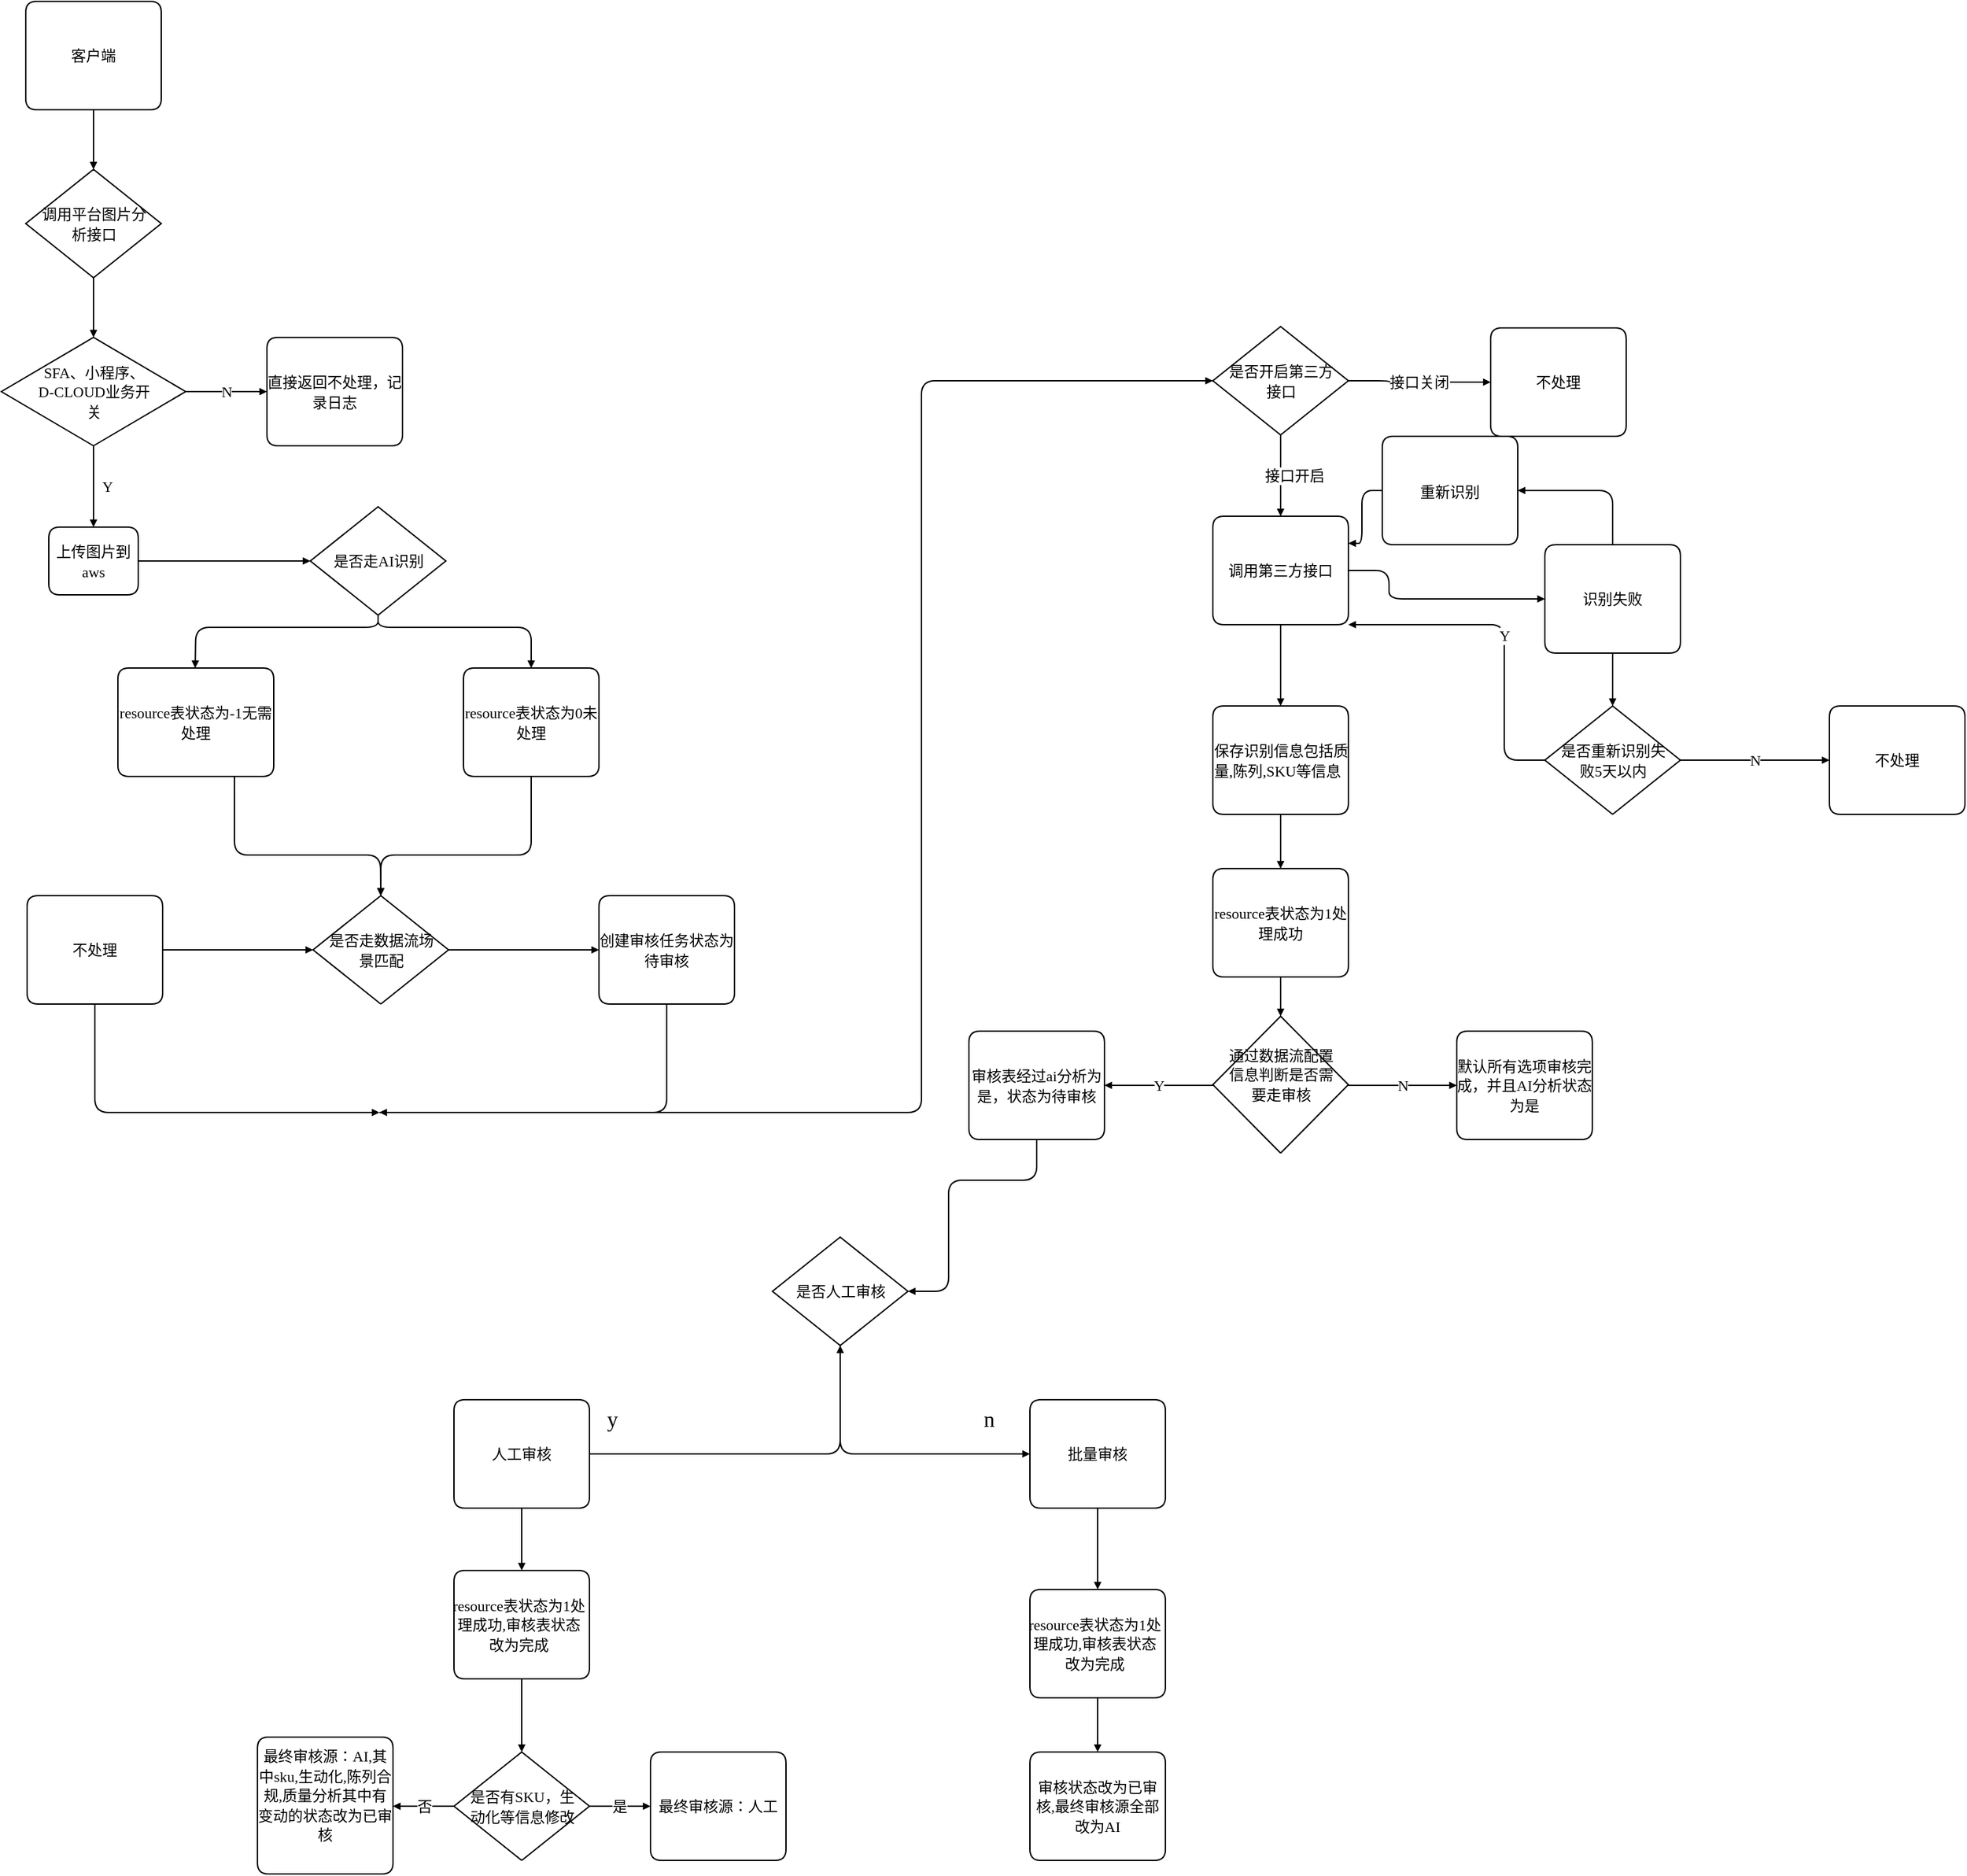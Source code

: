 <mxfile version="13.0.2" type="github" pages="2">
  <diagram id="Hb8nGjnqjvLZoXoHZLen" name="1.0">
    <mxGraphModel dx="1342" dy="582" grid="1" gridSize="10" guides="1" tooltips="1" connect="1" arrows="1" fold="1" page="1" pageScale="1" pageWidth="850" pageHeight="1100" math="0" shadow="0">
      <root>
        <mxCell id="0" />
        <mxCell id="1" parent="0" />
        <mxCell id="gM7s4tNW2IwGIjiGW5Yq-1" value="流程图" parent="0" />
        <mxCell id="gM7s4tNW2IwGIjiGW5Yq-2" style="vsdxID=24;fillColor=none;gradientColor=none;strokeColor=none;spacingTop=-1;spacingBottom=-1;spacingLeft=-1;spacingRight=-1;labelBackgroundColor=none;rounded=1;html=1;whiteSpace=wrap;" parent="gM7s4tNW2IwGIjiGW5Yq-1" vertex="1">
          <mxGeometry x="159" y="40" width="100" height="80" as="geometry" />
        </mxCell>
        <mxCell id="gM7s4tNW2IwGIjiGW5Yq-3" style="vsdxID=25;fillColor=#ffffff;gradientColor=none;shape=stencil(nZFLDsIwDERP4y0KyQKxLuUCnCAihliEpEpL+ZyetANS6YJFs7JnXmxpTKZqvW2YtGq7nC58F9d5MjvSWqLnLF2pyNRkqlPKfM7pFh36xhZSq1Fhhz/rgdbK5uNBXgxts9r+PjAYck39sPwBVMF6foYp9HugQeIE/ZqL4D/oQnC2vhRjPAhOQkC6U38eZ5FwClO/AQ==);strokeColor=#000000;spacingTop=-1;spacingBottom=-1;spacingLeft=-1;spacingRight=-1;labelBackgroundColor=none;rounded=1;html=1;whiteSpace=wrap;" parent="gM7s4tNW2IwGIjiGW5Yq-2" vertex="1">
          <mxGeometry width="100" height="80" as="geometry" />
        </mxCell>
        <mxCell id="gM7s4tNW2IwGIjiGW5Yq-4" value="&lt;font style=&quot;font-size:11px;font-family:Calibri;color:#000000;direction:ltr;letter-spacing:0px;line-height:120%;opacity:1&quot;&gt;客户端&lt;br/&gt;&lt;/font&gt;" style="text;vsdxID=24;fillColor=none;gradientColor=none;strokeColor=none;spacingTop=-1;spacingBottom=-1;spacingLeft=-1;spacingRight=-1;labelBackgroundColor=none;rounded=1;html=1;whiteSpace=wrap;verticalAlign=middle;align=center;;html=1;" parent="gM7s4tNW2IwGIjiGW5Yq-2" vertex="1">
          <mxGeometry y="40" width="100" as="geometry" />
        </mxCell>
        <mxCell id="gM7s4tNW2IwGIjiGW5Yq-5" style="vsdxID=49;fillColor=none;gradientColor=none;strokeColor=none;spacingTop=-1;spacingBottom=-1;spacingLeft=-1;spacingRight=-1;labelBackgroundColor=none;rounded=0;html=1;whiteSpace=wrap;" parent="gM7s4tNW2IwGIjiGW5Yq-1" vertex="1">
          <mxGeometry x="159" y="164" width="100" height="80" as="geometry" />
        </mxCell>
        <mxCell id="gM7s4tNW2IwGIjiGW5Yq-6" value="" style="verticalAlign=top;align=center;vsdxID=50;fillColor=#ffffff;gradientColor=none;shape=stencil(nZBNDoUgDIRP0z3SeAKf3sNElEYEg/h3+wdpjIaFC3cz9OukDGC16HZWIMUSvBvVTl3QgD+QkqxWnkJUgDVg1TuvBu9W27Gf20QmNbktJRy8V4q0IsXJthDsG2YN2Qd7DS+4fGGz3Bfyc2Z2axT3J3syhjt6zvNS4hMXivUf);strokeColor=#000000;labelBackgroundColor=none;rounded=0;html=1;whiteSpace=wrap;" parent="gM7s4tNW2IwGIjiGW5Yq-5" vertex="1">
          <mxGeometry width="100" height="80" as="geometry" />
        </mxCell>
        <mxCell id="gM7s4tNW2IwGIjiGW5Yq-7" value="&lt;font style=&quot;font-size:11px;font-family:Calibri;color:#000000;direction:ltr;letter-spacing:0px;line-height:120%;opacity:1&quot;&gt;调用平台图片分析接口&lt;br/&gt;&lt;/font&gt;" style="text;vsdxID=49;fillColor=none;gradientColor=none;strokeColor=none;spacingTop=-1;spacingBottom=-1;spacingLeft=-1;spacingRight=-1;labelBackgroundColor=none;rounded=0;html=1;whiteSpace=wrap;verticalAlign=middle;align=center;;html=1;" parent="gM7s4tNW2IwGIjiGW5Yq-5" vertex="1">
          <mxGeometry x="7.67" y="11.42" width="84.66" height="57.15" as="geometry" />
        </mxCell>
        <mxCell id="gM7s4tNW2IwGIjiGW5Yq-8" style="vsdxID=234;fillColor=none;gradientColor=none;strokeColor=none;spacingTop=-1;spacingBottom=-1;spacingLeft=-1;spacingRight=-1;labelBackgroundColor=none;rounded=0;html=1;whiteSpace=wrap;" parent="gM7s4tNW2IwGIjiGW5Yq-1" vertex="1">
          <mxGeometry x="141" y="288" width="136" height="80" as="geometry" />
        </mxCell>
        <mxCell id="gM7s4tNW2IwGIjiGW5Yq-9" value="" style="verticalAlign=middle;align=center;vsdxID=235;fillColor=#ffffff;gradientColor=none;shape=stencil(nZBNDoUgDIRP0z3SeAKf3sNElEYEg/h3+wdpjIaFC3cz9OukDGC16HZWIMUSvBvVTl3QgD+QkqxWnkJUgDVg1TuvBu9W27Gf20QmNbktJRy8V4q0IsXJthDsG2YN2Qd7DS+4fGGz3Bfyc2Z2axT3J3syhjt6zvNS4hMXivUf);strokeColor=#000000;spacingTop=-1;spacingBottom=-1;spacingLeft=-1;spacingRight=-1;labelBackgroundColor=none;rounded=0;html=1;whiteSpace=wrap;" parent="gM7s4tNW2IwGIjiGW5Yq-8" vertex="1">
          <mxGeometry width="136" height="80" as="geometry" />
        </mxCell>
        <mxCell id="gM7s4tNW2IwGIjiGW5Yq-10" value="&lt;font style=&quot;font-size:11px;font-family:Calibri;color:#000000;direction:ltr;letter-spacing:0px;line-height:120%;opacity:1&quot;&gt;SFA、小程序、D-CLOUD业务开关&lt;br/&gt;&lt;/font&gt;" style="text;vsdxID=234;fillColor=none;gradientColor=none;strokeColor=none;spacingTop=-1;spacingBottom=-1;spacingLeft=-1;spacingRight=-1;labelBackgroundColor=none;rounded=0;html=1;whiteSpace=wrap;verticalAlign=middle;align=center;;html=1;" parent="gM7s4tNW2IwGIjiGW5Yq-8" vertex="1">
          <mxGeometry x="25.67" y="11.42" width="84.66" height="57.15" as="geometry" />
        </mxCell>
        <mxCell id="gM7s4tNW2IwGIjiGW5Yq-11" style="vsdxID=251;fillColor=none;gradientColor=none;strokeColor=none;spacingTop=-1;spacingBottom=-1;spacingLeft=-1;spacingRight=-1;labelBackgroundColor=none;rounded=1;html=1;whiteSpace=wrap;" parent="gM7s4tNW2IwGIjiGW5Yq-1" vertex="1">
          <mxGeometry x="337" y="288" width="100" height="80" as="geometry" />
        </mxCell>
        <mxCell id="gM7s4tNW2IwGIjiGW5Yq-12" style="vsdxID=252;fillColor=#ffffff;gradientColor=none;shape=stencil(nZFLDsIwDERP4y0KyQKxLuUCnCAihliEpEpL+ZyetANS6YJFs7JnXmxpTKZqvW2YtGq7nC58F9d5MjvSWqLnLF2pyNRkqlPKfM7pFh36xhZSq1Fhhz/rgdbK5uNBXgxts9r+PjAYck39sPwBVMF6foYp9HugQeIE/ZqL4D/oQnC2vhRjPAhOQkC6U38eZ5FwClO/AQ==);strokeColor=#000000;spacingTop=-1;spacingBottom=-1;spacingLeft=-1;spacingRight=-1;labelBackgroundColor=none;rounded=1;html=1;whiteSpace=wrap;" parent="gM7s4tNW2IwGIjiGW5Yq-11" vertex="1">
          <mxGeometry width="100" height="80" as="geometry" />
        </mxCell>
        <mxCell id="gM7s4tNW2IwGIjiGW5Yq-13" value="&lt;font style=&quot;font-size:11px;font-family:Calibri;color:#000000;direction:ltr;letter-spacing:0px;line-height:120%;opacity:1&quot;&gt;直接返回不处理，记录日志&lt;br/&gt;&lt;/font&gt;" style="text;vsdxID=251;fillColor=none;gradientColor=none;strokeColor=none;spacingTop=-1;spacingBottom=-1;spacingLeft=-1;spacingRight=-1;labelBackgroundColor=none;rounded=1;html=1;whiteSpace=wrap;verticalAlign=middle;align=center;;html=1;" parent="gM7s4tNW2IwGIjiGW5Yq-11" vertex="1">
          <mxGeometry y="40" width="100" as="geometry" />
        </mxCell>
        <mxCell id="gM7s4tNW2IwGIjiGW5Yq-14" style="vsdxID=315;fillColor=none;gradientColor=none;strokeColor=none;spacingTop=-1;spacingBottom=-1;spacingLeft=-1;spacingRight=-1;labelBackgroundColor=none;rounded=0;html=1;whiteSpace=wrap;" parent="gM7s4tNW2IwGIjiGW5Yq-1" vertex="1">
          <mxGeometry x="369" y="413" width="100" height="80" as="geometry" />
        </mxCell>
        <mxCell id="gM7s4tNW2IwGIjiGW5Yq-15" value="" style="verticalAlign=top;align=center;vsdxID=316;fillColor=#ffffff;gradientColor=none;shape=stencil(nZBNDoUgDIRP0z3SeAKf3sNElEYEg/h3+wdpjIaFC3cz9OukDGC16HZWIMUSvBvVTl3QgD+QkqxWnkJUgDVg1TuvBu9W27Gf20QmNbktJRy8V4q0IsXJthDsG2YN2Qd7DS+4fGGz3Bfyc2Z2axT3J3syhjt6zvNS4hMXivUf);strokeColor=#000000;labelBackgroundColor=none;rounded=0;html=1;whiteSpace=wrap;" parent="gM7s4tNW2IwGIjiGW5Yq-14" vertex="1">
          <mxGeometry width="100" height="80" as="geometry" />
        </mxCell>
        <mxCell id="gM7s4tNW2IwGIjiGW5Yq-16" value="&lt;font style=&quot;font-size:11px;font-family:Calibri;color:#000000;direction:ltr;letter-spacing:0px;line-height:120%;opacity:1&quot;&gt;是否走AI识别&lt;br/&gt;&lt;/font&gt;" style="text;vsdxID=315;fillColor=none;gradientColor=none;strokeColor=none;spacingTop=-1;spacingBottom=-1;spacingLeft=-1;spacingRight=-1;labelBackgroundColor=none;rounded=0;html=1;whiteSpace=wrap;verticalAlign=middle;align=center;;html=1;" parent="gM7s4tNW2IwGIjiGW5Yq-14" vertex="1">
          <mxGeometry x="7.67" y="11.42" width="84.66" height="57.15" as="geometry" />
        </mxCell>
        <mxCell id="gM7s4tNW2IwGIjiGW5Yq-17" style="vsdxID=346;fillColor=none;gradientColor=none;strokeColor=none;spacingTop=-1;spacingBottom=-1;spacingLeft=-1;spacingRight=-1;labelBackgroundColor=none;rounded=1;html=1;whiteSpace=wrap;" parent="gM7s4tNW2IwGIjiGW5Yq-1" vertex="1">
          <mxGeometry x="227" y="532" width="115" height="80" as="geometry" />
        </mxCell>
        <mxCell id="gM7s4tNW2IwGIjiGW5Yq-18" style="vsdxID=347;fillColor=#ffffff;gradientColor=none;shape=stencil(nZFLDsIwDERP4y0KyQKxLuUCnCAihliEpEpL+ZyetANS6YJFs7JnXmxpTKZqvW2YtGq7nC58F9d5MjvSWqLnLF2pyNRkqlPKfM7pFh36xhZSq1Fhhz/rgdbK5uNBXgxts9r+PjAYck39sPwBVMF6foYp9HugQeIE/ZqL4D/oQnC2vhRjPAhOQkC6U38eZ5FwClO/AQ==);strokeColor=#000000;spacingTop=-1;spacingBottom=-1;spacingLeft=-1;spacingRight=-1;labelBackgroundColor=none;rounded=1;html=1;whiteSpace=wrap;" parent="gM7s4tNW2IwGIjiGW5Yq-17" vertex="1">
          <mxGeometry width="115" height="80" as="geometry" />
        </mxCell>
        <mxCell id="gM7s4tNW2IwGIjiGW5Yq-19" value="&lt;font style=&quot;font-size:11px;font-family:Calibri;color:#000000;direction:ltr;letter-spacing:0px;line-height:120%;opacity:1&quot;&gt;resource&lt;/font&gt;&lt;font style=&quot;font-size:11px;font-family:Calibri;color:#000000;direction:ltr;letter-spacing:0px;line-height:120%;opacity:1&quot;&gt;表状态为-1无需处理&lt;br/&gt;&lt;/font&gt;" style="text;vsdxID=346;fillColor=none;gradientColor=none;strokeColor=none;spacingTop=-1;spacingBottom=-1;spacingLeft=-1;spacingRight=-1;labelBackgroundColor=none;rounded=1;html=1;whiteSpace=wrap;verticalAlign=middle;align=center;;html=1;" parent="gM7s4tNW2IwGIjiGW5Yq-17" vertex="1">
          <mxGeometry y="40" width="115" as="geometry" />
        </mxCell>
        <mxCell id="gM7s4tNW2IwGIjiGW5Yq-20" style="vsdxID=370;fillColor=none;gradientColor=none;strokeColor=none;spacingTop=-1;spacingBottom=-1;spacingLeft=-1;spacingRight=-1;labelBackgroundColor=none;rounded=1;html=1;whiteSpace=wrap;" parent="gM7s4tNW2IwGIjiGW5Yq-1" vertex="1">
          <mxGeometry x="482" y="532" width="100" height="80" as="geometry" />
        </mxCell>
        <mxCell id="gM7s4tNW2IwGIjiGW5Yq-21" style="vsdxID=371;fillColor=#ffffff;gradientColor=none;shape=stencil(nZFLDsIwDERP4y0KyQKxLuUCnCAihliEpEpL+ZyetANS6YJFs7JnXmxpTKZqvW2YtGq7nC58F9d5MjvSWqLnLF2pyNRkqlPKfM7pFh36xhZSq1Fhhz/rgdbK5uNBXgxts9r+PjAYck39sPwBVMF6foYp9HugQeIE/ZqL4D/oQnC2vhRjPAhOQkC6U38eZ5FwClO/AQ==);strokeColor=#000000;spacingTop=-1;spacingBottom=-1;spacingLeft=-1;spacingRight=-1;labelBackgroundColor=none;rounded=1;html=1;whiteSpace=wrap;" parent="gM7s4tNW2IwGIjiGW5Yq-20" vertex="1">
          <mxGeometry width="100" height="80" as="geometry" />
        </mxCell>
        <mxCell id="gM7s4tNW2IwGIjiGW5Yq-22" value="&lt;font style=&quot;font-size:11px;font-family:Calibri;color:#000000;direction:ltr;letter-spacing:0px;line-height:120%;opacity:1&quot;&gt;resource&lt;/font&gt;&lt;font style=&quot;font-size:11px;font-family:Calibri;color:#000000;direction:ltr;letter-spacing:0px;line-height:120%;opacity:1&quot;&gt;表状态为0未处理&lt;br/&gt;&lt;/font&gt;" style="text;vsdxID=370;fillColor=none;gradientColor=none;strokeColor=none;spacingTop=-1;spacingBottom=-1;spacingLeft=-1;spacingRight=-1;labelBackgroundColor=none;rounded=1;html=1;whiteSpace=wrap;verticalAlign=middle;align=center;;html=1;" parent="gM7s4tNW2IwGIjiGW5Yq-20" vertex="1">
          <mxGeometry y="40" width="100" as="geometry" />
        </mxCell>
        <mxCell id="gM7s4tNW2IwGIjiGW5Yq-23" style="vsdxID=493;fillColor=none;gradientColor=none;strokeColor=none;spacingTop=-1;spacingBottom=-1;spacingLeft=-1;spacingRight=-1;labelBackgroundColor=none;rounded=0;html=1;whiteSpace=wrap;" parent="gM7s4tNW2IwGIjiGW5Yq-1" vertex="1">
          <mxGeometry x="1035" y="280" width="100" height="80" as="geometry" />
        </mxCell>
        <mxCell id="gM7s4tNW2IwGIjiGW5Yq-24" value="" style="verticalAlign=top;align=center;vsdxID=494;fillColor=#ffffff;gradientColor=none;shape=stencil(nZBNDoUgDIRP0z3SeAKf3sNElEYEg/h3+wdpjIaFC3cz9OukDGC16HZWIMUSvBvVTl3QgD+QkqxWnkJUgDVg1TuvBu9W27Gf20QmNbktJRy8V4q0IsXJthDsG2YN2Qd7DS+4fGGz3Bfyc2Z2axT3J3syhjt6zvNS4hMXivUf);strokeColor=#000000;labelBackgroundColor=none;rounded=0;html=1;whiteSpace=wrap;" parent="gM7s4tNW2IwGIjiGW5Yq-23" vertex="1">
          <mxGeometry width="100" height="80" as="geometry" />
        </mxCell>
        <mxCell id="gM7s4tNW2IwGIjiGW5Yq-25" value="&lt;font style=&quot;font-size:11px;font-family:Calibri;color:#000000;direction:ltr;letter-spacing:0px;line-height:120%;opacity:1&quot;&gt;是否开启第三方接口&lt;br/&gt;&lt;/font&gt;" style="text;vsdxID=493;fillColor=none;gradientColor=none;strokeColor=none;spacingTop=-1;spacingBottom=-1;spacingLeft=-1;spacingRight=-1;labelBackgroundColor=none;rounded=0;html=1;whiteSpace=wrap;verticalAlign=middle;align=center;;html=1;" parent="gM7s4tNW2IwGIjiGW5Yq-23" vertex="1">
          <mxGeometry x="7.67" y="11.42" width="84.66" height="57.15" as="geometry" />
        </mxCell>
        <mxCell id="gM7s4tNW2IwGIjiGW5Yq-26" style="vsdxID=523;fillColor=none;gradientColor=none;strokeColor=none;spacingTop=-1;spacingBottom=-1;spacingLeft=-1;spacingRight=-1;labelBackgroundColor=none;rounded=1;html=1;whiteSpace=wrap;" parent="gM7s4tNW2IwGIjiGW5Yq-1" vertex="1">
          <mxGeometry x="1240" y="281" width="100" height="80" as="geometry" />
        </mxCell>
        <mxCell id="gM7s4tNW2IwGIjiGW5Yq-27" style="vsdxID=524;fillColor=#ffffff;gradientColor=none;shape=stencil(nZFLDsIwDERP4y0KyQKxLuUCnCAihliEpEpL+ZyetANS6YJFs7JnXmxpTKZqvW2YtGq7nC58F9d5MjvSWqLnLF2pyNRkqlPKfM7pFh36xhZSq1Fhhz/rgdbK5uNBXgxts9r+PjAYck39sPwBVMF6foYp9HugQeIE/ZqL4D/oQnC2vhRjPAhOQkC6U38eZ5FwClO/AQ==);strokeColor=#000000;spacingTop=-1;spacingBottom=-1;spacingLeft=-1;spacingRight=-1;labelBackgroundColor=none;rounded=1;html=1;whiteSpace=wrap;" parent="gM7s4tNW2IwGIjiGW5Yq-26" vertex="1">
          <mxGeometry width="100" height="80" as="geometry" />
        </mxCell>
        <mxCell id="gM7s4tNW2IwGIjiGW5Yq-28" value="&lt;font style=&quot;font-size:11px;font-family:Calibri;color:#000000;direction:ltr;letter-spacing:0px;line-height:120%;opacity:1&quot;&gt;不处理&lt;br/&gt;&lt;/font&gt;" style="text;vsdxID=523;fillColor=none;gradientColor=none;strokeColor=none;spacingTop=-1;spacingBottom=-1;spacingLeft=-1;spacingRight=-1;labelBackgroundColor=none;rounded=1;html=1;whiteSpace=wrap;verticalAlign=middle;align=center;;html=1;" parent="gM7s4tNW2IwGIjiGW5Yq-26" vertex="1">
          <mxGeometry y="40" width="100" as="geometry" />
        </mxCell>
        <mxCell id="gM7s4tNW2IwGIjiGW5Yq-29" style="vsdxID=547;fillColor=none;gradientColor=none;strokeColor=none;spacingTop=-1;spacingBottom=-1;spacingLeft=-1;spacingRight=-1;labelBackgroundColor=none;rounded=1;html=1;whiteSpace=wrap;" parent="gM7s4tNW2IwGIjiGW5Yq-1" vertex="1">
          <mxGeometry x="1035" y="560" width="100" height="80" as="geometry" />
        </mxCell>
        <mxCell id="gM7s4tNW2IwGIjiGW5Yq-30" style="vsdxID=548;fillColor=#ffffff;gradientColor=none;shape=stencil(nZFLDsIwDERP4y0KyQKxLuUCnCAihliEpEpL+ZyetANS6YJFs7JnXmxpTKZqvW2YtGq7nC58F9d5MjvSWqLnLF2pyNRkqlPKfM7pFh36xhZSq1Fhhz/rgdbK5uNBXgxts9r+PjAYck39sPwBVMF6foYp9HugQeIE/ZqL4D/oQnC2vhRjPAhOQkC6U38eZ5FwClO/AQ==);strokeColor=#000000;spacingTop=-1;spacingBottom=-1;spacingLeft=-1;spacingRight=-1;labelBackgroundColor=none;rounded=1;html=1;whiteSpace=wrap;" parent="gM7s4tNW2IwGIjiGW5Yq-29" vertex="1">
          <mxGeometry width="100" height="80" as="geometry" />
        </mxCell>
        <mxCell id="gM7s4tNW2IwGIjiGW5Yq-31" value="&lt;p style=&quot;align:left;margin-left:0;margin-right:0;margin-top:0px;margin-bottom:0px;text-indent:0;valign:middle;direction:ltr;&quot;&gt;&lt;font style=&quot;font-size:11px;font-family:Calibri;color:#000000;direction:ltr;letter-spacing:0px;line-height:120%;opacity:1&quot;&gt;保存识别信息包括质量,陈列,SKU等信息&lt;br/&gt;&lt;/font&gt;&lt;/p&gt;" style="text;vsdxID=547;fillColor=none;gradientColor=none;strokeColor=none;spacingTop=-1;spacingBottom=-1;spacingLeft=-1;spacingRight=-1;labelBackgroundColor=none;rounded=1;html=1;whiteSpace=wrap;verticalAlign=middle;align=left;;html=1;" parent="gM7s4tNW2IwGIjiGW5Yq-29" vertex="1">
          <mxGeometry y="40" width="100" as="geometry" />
        </mxCell>
        <mxCell id="gM7s4tNW2IwGIjiGW5Yq-32" style="vsdxID=571;fillColor=none;gradientColor=none;strokeColor=none;spacingTop=-1;spacingBottom=-1;spacingLeft=-1;spacingRight=-1;labelBackgroundColor=none;rounded=0;html=1;whiteSpace=wrap;" parent="gM7s4tNW2IwGIjiGW5Yq-1" vertex="1">
          <mxGeometry x="1035" y="789" width="100" height="101" as="geometry" />
        </mxCell>
        <mxCell id="gM7s4tNW2IwGIjiGW5Yq-33" value="" style="verticalAlign=top;align=center;vsdxID=572;fillColor=#ffffff;gradientColor=none;shape=stencil(nZBNDoUgDIRP0z3SeAKf3sNElEYEg/h3+wdpjIaFC3cz9OukDGC16HZWIMUSvBvVTl3QgD+QkqxWnkJUgDVg1TuvBu9W27Gf20QmNbktJRy8V4q0IsXJthDsG2YN2Qd7DS+4fGGz3Bfyc2Z2axT3J3syhjt6zvNS4hMXivUf);strokeColor=#000000;labelBackgroundColor=none;rounded=0;html=1;whiteSpace=wrap;" parent="gM7s4tNW2IwGIjiGW5Yq-32" vertex="1">
          <mxGeometry width="100" height="101" as="geometry" />
        </mxCell>
        <mxCell id="gM7s4tNW2IwGIjiGW5Yq-34" value="&lt;font style=&quot;font-size:11px;font-family:Calibri;color:#000000;direction:ltr;letter-spacing:0px;line-height:120%;opacity:1&quot;&gt;通过数据流配置信息判断是否需要走审核&lt;br/&gt;&lt;br/&gt;&lt;/font&gt;" style="text;vsdxID=571;fillColor=none;gradientColor=none;strokeColor=none;spacingTop=-1;spacingBottom=-1;spacingLeft=-1;spacingRight=-1;labelBackgroundColor=none;rounded=0;html=1;whiteSpace=wrap;verticalAlign=middle;align=center;;html=1;" parent="gM7s4tNW2IwGIjiGW5Yq-32" vertex="1">
          <mxGeometry x="7.67" y="21.63" width="84.66" height="57.15" as="geometry" />
        </mxCell>
        <mxCell id="gM7s4tNW2IwGIjiGW5Yq-35" style="vsdxID=587;fillColor=none;gradientColor=none;strokeColor=none;spacingTop=-1;spacingBottom=-1;spacingLeft=-1;spacingRight=-1;labelBackgroundColor=none;rounded=1;html=1;whiteSpace=wrap;" parent="gM7s4tNW2IwGIjiGW5Yq-1" vertex="1">
          <mxGeometry x="855" y="800" width="100" height="80" as="geometry" />
        </mxCell>
        <mxCell id="gM7s4tNW2IwGIjiGW5Yq-36" style="vsdxID=588;fillColor=#ffffff;gradientColor=none;shape=stencil(nZFLDsIwDERP4y0KyQKxLuUCnCAihliEpEpL+ZyetANS6YJFs7JnXmxpTKZqvW2YtGq7nC58F9d5MjvSWqLnLF2pyNRkqlPKfM7pFh36xhZSq1Fhhz/rgdbK5uNBXgxts9r+PjAYck39sPwBVMF6foYp9HugQeIE/ZqL4D/oQnC2vhRjPAhOQkC6U38eZ5FwClO/AQ==);strokeColor=#000000;spacingTop=-1;spacingBottom=-1;spacingLeft=-1;spacingRight=-1;labelBackgroundColor=none;rounded=1;html=1;whiteSpace=wrap;" parent="gM7s4tNW2IwGIjiGW5Yq-35" vertex="1">
          <mxGeometry width="100" height="80" as="geometry" />
        </mxCell>
        <mxCell id="gM7s4tNW2IwGIjiGW5Yq-37" value="&lt;font style=&quot;font-size:11px;font-family:Calibri;color:#000000;direction:ltr;letter-spacing:0px;line-height:120%;opacity:1&quot;&gt;审核表经过&lt;/font&gt;&lt;font style=&quot;font-size:11px;font-family:Calibri;color:#000000;direction:ltr;letter-spacing:0px;line-height:120%;opacity:1&quot;&gt;ai&lt;/font&gt;&lt;font style=&quot;font-size:11px;font-family:Calibri;color:#000000;direction:ltr;letter-spacing:0px;line-height:120%;opacity:1&quot;&gt;分析为是，状态为待审核&lt;br/&gt;&lt;/font&gt;" style="text;vsdxID=587;fillColor=none;gradientColor=none;strokeColor=none;spacingTop=-1;spacingBottom=-1;spacingLeft=-1;spacingRight=-1;labelBackgroundColor=none;rounded=1;html=1;whiteSpace=wrap;verticalAlign=middle;align=center;;html=1;" parent="gM7s4tNW2IwGIjiGW5Yq-35" vertex="1">
          <mxGeometry y="40" width="100" as="geometry" />
        </mxCell>
        <mxCell id="gM7s4tNW2IwGIjiGW5Yq-38" style="vsdxID=611;fillColor=none;gradientColor=none;strokeColor=none;spacingTop=-1;spacingBottom=-1;spacingLeft=-1;spacingRight=-1;labelBackgroundColor=none;rounded=1;html=1;whiteSpace=wrap;" parent="gM7s4tNW2IwGIjiGW5Yq-1" vertex="1">
          <mxGeometry x="1215" y="800" width="100" height="80" as="geometry" />
        </mxCell>
        <mxCell id="gM7s4tNW2IwGIjiGW5Yq-39" style="vsdxID=612;fillColor=#ffffff;gradientColor=none;shape=stencil(nZFLDsIwDERP4y0KyQKxLuUCnCAihliEpEpL+ZyetANS6YJFs7JnXmxpTKZqvW2YtGq7nC58F9d5MjvSWqLnLF2pyNRkqlPKfM7pFh36xhZSq1Fhhz/rgdbK5uNBXgxts9r+PjAYck39sPwBVMF6foYp9HugQeIE/ZqL4D/oQnC2vhRjPAhOQkC6U38eZ5FwClO/AQ==);strokeColor=#000000;spacingTop=-1;spacingBottom=-1;spacingLeft=-1;spacingRight=-1;labelBackgroundColor=none;rounded=1;html=1;whiteSpace=wrap;" parent="gM7s4tNW2IwGIjiGW5Yq-38" vertex="1">
          <mxGeometry width="100" height="80" as="geometry" />
        </mxCell>
        <mxCell id="gM7s4tNW2IwGIjiGW5Yq-40" value="&lt;font style=&quot;font-size:11px;font-family:Calibri;color:#000000;direction:ltr;letter-spacing:0px;line-height:120%;opacity:1&quot;&gt;默认所有选项审核完成，并且AI分析状态为是&lt;br/&gt;&lt;/font&gt;" style="text;vsdxID=611;fillColor=none;gradientColor=none;strokeColor=none;spacingTop=-1;spacingBottom=-1;spacingLeft=-1;spacingRight=-1;labelBackgroundColor=none;rounded=1;html=1;whiteSpace=wrap;verticalAlign=middle;align=center;;html=1;" parent="gM7s4tNW2IwGIjiGW5Yq-38" vertex="1">
          <mxGeometry y="40" width="100" as="geometry" />
        </mxCell>
        <mxCell id="gM7s4tNW2IwGIjiGW5Yq-41" style="vsdxID=703;fillColor=none;gradientColor=none;strokeColor=none;spacingTop=-1;spacingBottom=-1;spacingLeft=-1;spacingRight=-1;labelBackgroundColor=none;rounded=1;html=1;whiteSpace=wrap;" parent="gM7s4tNW2IwGIjiGW5Yq-1" vertex="1">
          <mxGeometry x="176" y="428" width="66" height="50" as="geometry" />
        </mxCell>
        <mxCell id="gM7s4tNW2IwGIjiGW5Yq-42" style="vsdxID=704;fillColor=#ffffff;gradientColor=none;shape=stencil(nZFLDsIwDERP4y0KyQKxLuUCnCAihliEpEpL+ZyetANS6YJFs7JnXmxpTKZqvW2YtGq7nC58F9d5MjvSWqLnLF2pyNRkqlPKfM7pFh36xhZSq1Fhhz/rgdbK5uNBXgxts9r+PjAYck39sPwBVMF6foYp9HugQeIE/ZqL4D/oQnC2vhRjPAhOQkC6U38eZ5FwClO/AQ==);strokeColor=#000000;spacingTop=-1;spacingBottom=-1;spacingLeft=-1;spacingRight=-1;labelBackgroundColor=none;rounded=1;html=1;whiteSpace=wrap;" parent="gM7s4tNW2IwGIjiGW5Yq-41" vertex="1">
          <mxGeometry width="66" height="50" as="geometry" />
        </mxCell>
        <mxCell id="gM7s4tNW2IwGIjiGW5Yq-43" value="&lt;font style=&quot;font-size:11px;font-family:Calibri;color:#000000;direction:ltr;letter-spacing:0px;line-height:120%;opacity:1&quot;&gt;上传图片到aws&lt;br/&gt;&lt;/font&gt;" style="text;vsdxID=703;fillColor=none;gradientColor=none;strokeColor=none;spacingTop=-1;spacingBottom=-1;spacingLeft=-1;spacingRight=-1;labelBackgroundColor=none;rounded=1;html=1;whiteSpace=wrap;verticalAlign=middle;align=center;;html=1;" parent="gM7s4tNW2IwGIjiGW5Yq-41" vertex="1">
          <mxGeometry y="25" width="66" as="geometry" />
        </mxCell>
        <mxCell id="gM7s4tNW2IwGIjiGW5Yq-44" style="vsdxID=752;fillColor=none;gradientColor=none;strokeColor=none;spacingTop=-1;spacingBottom=-1;spacingLeft=-1;spacingRight=-1;labelBackgroundColor=none;rounded=0;html=1;whiteSpace=wrap;" parent="gM7s4tNW2IwGIjiGW5Yq-1" vertex="1">
          <mxGeometry x="371" y="700" width="100" height="80" as="geometry" />
        </mxCell>
        <mxCell id="gM7s4tNW2IwGIjiGW5Yq-45" value="" style="verticalAlign=top;align=center;vsdxID=753;fillColor=#ffffff;gradientColor=none;shape=stencil(nZBNDoUgDIRP0z3SeAKf3sNElEYEg/h3+wdpjIaFC3cz9OukDGC16HZWIMUSvBvVTl3QgD+QkqxWnkJUgDVg1TuvBu9W27Gf20QmNbktJRy8V4q0IsXJthDsG2YN2Qd7DS+4fGGz3Bfyc2Z2axT3J3syhjt6zvNS4hMXivUf);strokeColor=#000000;labelBackgroundColor=none;rounded=0;html=1;whiteSpace=wrap;" parent="gM7s4tNW2IwGIjiGW5Yq-44" vertex="1">
          <mxGeometry width="100" height="80" as="geometry" />
        </mxCell>
        <mxCell id="gM7s4tNW2IwGIjiGW5Yq-46" value="&lt;font style=&quot;font-size:11px;font-family:Calibri;color:#000000;direction:ltr;letter-spacing:0px;line-height:120%;opacity:1&quot;&gt;是否走数据流场景匹配&lt;br/&gt;&lt;/font&gt;" style="text;vsdxID=752;fillColor=none;gradientColor=none;strokeColor=none;spacingTop=-1;spacingBottom=-1;spacingLeft=-1;spacingRight=-1;labelBackgroundColor=none;rounded=0;html=1;whiteSpace=wrap;verticalAlign=middle;align=center;;html=1;" parent="gM7s4tNW2IwGIjiGW5Yq-44" vertex="1">
          <mxGeometry x="7.67" y="11.42" width="84.66" height="57.15" as="geometry" />
        </mxCell>
        <mxCell id="gM7s4tNW2IwGIjiGW5Yq-47" style="vsdxID=768;fillColor=none;gradientColor=none;strokeColor=none;spacingTop=-1;spacingBottom=-1;spacingLeft=-1;spacingRight=-1;labelBackgroundColor=none;rounded=1;html=1;whiteSpace=wrap;" parent="gM7s4tNW2IwGIjiGW5Yq-1" vertex="1">
          <mxGeometry x="160" y="700" width="100" height="80" as="geometry" />
        </mxCell>
        <mxCell id="gM7s4tNW2IwGIjiGW5Yq-48" style="vsdxID=769;fillColor=#ffffff;gradientColor=none;shape=stencil(nZFLDsIwDERP4y0KyQKxLuUCnCAihliEpEpL+ZyetANS6YJFs7JnXmxpTKZqvW2YtGq7nC58F9d5MjvSWqLnLF2pyNRkqlPKfM7pFh36xhZSq1Fhhz/rgdbK5uNBXgxts9r+PjAYck39sPwBVMF6foYp9HugQeIE/ZqL4D/oQnC2vhRjPAhOQkC6U38eZ5FwClO/AQ==);strokeColor=#000000;spacingTop=-1;spacingBottom=-1;spacingLeft=-1;spacingRight=-1;labelBackgroundColor=none;rounded=1;html=1;whiteSpace=wrap;" parent="gM7s4tNW2IwGIjiGW5Yq-47" vertex="1">
          <mxGeometry width="100" height="80" as="geometry" />
        </mxCell>
        <mxCell id="gM7s4tNW2IwGIjiGW5Yq-49" value="&lt;font style=&quot;font-size:11px;font-family:Calibri;color:#000000;direction:ltr;letter-spacing:0px;line-height:120%;opacity:1&quot;&gt;不处理&lt;br/&gt;&lt;/font&gt;" style="text;vsdxID=768;fillColor=none;gradientColor=none;strokeColor=none;spacingTop=-1;spacingBottom=-1;spacingLeft=-1;spacingRight=-1;labelBackgroundColor=none;rounded=1;html=1;whiteSpace=wrap;verticalAlign=middle;align=center;;html=1;" parent="gM7s4tNW2IwGIjiGW5Yq-47" vertex="1">
          <mxGeometry y="40" width="100" as="geometry" />
        </mxCell>
        <mxCell id="gM7s4tNW2IwGIjiGW5Yq-50" style="vsdxID=854;fillColor=none;gradientColor=none;strokeColor=none;spacingTop=-1;spacingBottom=-1;spacingLeft=-1;spacingRight=-1;labelBackgroundColor=none;rounded=1;html=1;whiteSpace=wrap;" parent="gM7s4tNW2IwGIjiGW5Yq-1" vertex="1">
          <mxGeometry x="1035" y="680" width="100" height="80" as="geometry" />
        </mxCell>
        <mxCell id="gM7s4tNW2IwGIjiGW5Yq-51" style="vsdxID=855;fillColor=#ffffff;gradientColor=none;shape=stencil(nZFLDsIwDERP4y0KyQKxLuUCnCAihliEpEpL+ZyetANS6YJFs7JnXmxpTKZqvW2YtGq7nC58F9d5MjvSWqLnLF2pyNRkqlPKfM7pFh36xhZSq1Fhhz/rgdbK5uNBXgxts9r+PjAYck39sPwBVMF6foYp9HugQeIE/ZqL4D/oQnC2vhRjPAhOQkC6U38eZ5FwClO/AQ==);strokeColor=#000000;spacingTop=-1;spacingBottom=-1;spacingLeft=-1;spacingRight=-1;labelBackgroundColor=none;rounded=1;html=1;whiteSpace=wrap;" parent="gM7s4tNW2IwGIjiGW5Yq-50" vertex="1">
          <mxGeometry width="100" height="80" as="geometry" />
        </mxCell>
        <mxCell id="gM7s4tNW2IwGIjiGW5Yq-52" value="&lt;font style=&quot;font-size:11px;font-family:Calibri;color:#000000;direction:ltr;letter-spacing:0px;line-height:120%;opacity:1&quot;&gt;resource&lt;/font&gt;&lt;font style=&quot;font-size:11px;font-family:Calibri;color:#000000;direction:ltr;letter-spacing:0px;line-height:120%;opacity:1&quot;&gt;表状态为1处理成功&lt;/font&gt;&lt;font style=&quot;font-size:11px;font-family:Calibri;color:#000000;direction:ltr;letter-spacing:0px;line-height:120%;opacity:1&quot;&gt;&lt;br/&gt;&lt;/font&gt;" style="text;vsdxID=854;fillColor=none;gradientColor=none;strokeColor=none;spacingTop=-1;spacingBottom=-1;spacingLeft=-1;spacingRight=-1;labelBackgroundColor=none;rounded=1;html=1;whiteSpace=wrap;verticalAlign=middle;align=center;;html=1;" parent="gM7s4tNW2IwGIjiGW5Yq-50" vertex="1">
          <mxGeometry y="40" width="100" as="geometry" />
        </mxCell>
        <mxCell id="gM7s4tNW2IwGIjiGW5Yq-53" style="vsdxID=958;fillColor=none;gradientColor=none;strokeColor=none;spacingTop=-1;spacingBottom=-1;spacingLeft=-1;spacingRight=-1;labelBackgroundColor=none;rounded=0;html=1;whiteSpace=wrap;" parent="gM7s4tNW2IwGIjiGW5Yq-1" vertex="1">
          <mxGeometry x="710" y="952" width="100" height="80" as="geometry" />
        </mxCell>
        <mxCell id="gM7s4tNW2IwGIjiGW5Yq-54" value="" style="verticalAlign=top;align=center;vsdxID=959;fillColor=#ffffff;gradientColor=none;shape=stencil(nZBNDoUgDIRP0z3SeAKf3sNElEYEg/h3+wdpjIaFC3cz9OukDGC16HZWIMUSvBvVTl3QgD+QkqxWnkJUgDVg1TuvBu9W27Gf20QmNbktJRy8V4q0IsXJthDsG2YN2Qd7DS+4fGGz3Bfyc2Z2axT3J3syhjt6zvNS4hMXivUf);strokeColor=#000000;labelBackgroundColor=none;rounded=0;html=1;whiteSpace=wrap;" parent="gM7s4tNW2IwGIjiGW5Yq-53" vertex="1">
          <mxGeometry width="100" height="80" as="geometry" />
        </mxCell>
        <mxCell id="gM7s4tNW2IwGIjiGW5Yq-55" value="&lt;font style=&quot;font-size:11px;font-family:Calibri;color:#000000;direction:ltr;letter-spacing:0px;line-height:120%;opacity:1&quot;&gt;是否人工审核&lt;br/&gt;&lt;/font&gt;" style="text;vsdxID=958;fillColor=none;gradientColor=none;strokeColor=none;spacingTop=-1;spacingBottom=-1;spacingLeft=-1;spacingRight=-1;labelBackgroundColor=none;rounded=0;html=1;whiteSpace=wrap;verticalAlign=middle;align=center;;html=1;" parent="gM7s4tNW2IwGIjiGW5Yq-53" vertex="1">
          <mxGeometry x="7.67" y="11.42" width="84.66" height="57.15" as="geometry" />
        </mxCell>
        <mxCell id="gM7s4tNW2IwGIjiGW5Yq-56" style="vsdxID=973;fillColor=none;gradientColor=none;strokeColor=none;spacingTop=-1;spacingBottom=-1;spacingLeft=-1;spacingRight=-1;labelBackgroundColor=none;rounded=1;html=1;whiteSpace=wrap;" parent="gM7s4tNW2IwGIjiGW5Yq-1" vertex="1">
          <mxGeometry x="582" y="700" width="100" height="80" as="geometry" />
        </mxCell>
        <mxCell id="gM7s4tNW2IwGIjiGW5Yq-57" style="vsdxID=974;fillColor=#ffffff;gradientColor=none;shape=stencil(nZFLDsIwDERP4y0KyQKxLuUCnCAihliEpEpL+ZyetANS6YJFs7JnXmxpTKZqvW2YtGq7nC58F9d5MjvSWqLnLF2pyNRkqlPKfM7pFh36xhZSq1Fhhz/rgdbK5uNBXgxts9r+PjAYck39sPwBVMF6foYp9HugQeIE/ZqL4D/oQnC2vhRjPAhOQkC6U38eZ5FwClO/AQ==);strokeColor=#000000;spacingTop=-1;spacingBottom=-1;spacingLeft=-1;spacingRight=-1;labelBackgroundColor=none;rounded=1;html=1;whiteSpace=wrap;" parent="gM7s4tNW2IwGIjiGW5Yq-56" vertex="1">
          <mxGeometry width="100" height="80" as="geometry" />
        </mxCell>
        <mxCell id="gM7s4tNW2IwGIjiGW5Yq-58" value="&lt;font style=&quot;font-size:11px;font-family:Calibri;color:#000000;direction:ltr;letter-spacing:0px;line-height:120%;opacity:1&quot;&gt;创建审核任务状态为待审核&lt;/font&gt;&lt;font style=&quot;font-size:11px;font-family:Calibri;color:#000000;direction:ltr;letter-spacing:0px;line-height:120%;opacity:1&quot;&gt;&lt;br/&gt;&lt;/font&gt;" style="text;vsdxID=973;fillColor=none;gradientColor=none;strokeColor=none;spacingTop=-1;spacingBottom=-1;spacingLeft=-1;spacingRight=-1;labelBackgroundColor=none;rounded=1;html=1;whiteSpace=wrap;verticalAlign=middle;align=center;;html=1;" parent="gM7s4tNW2IwGIjiGW5Yq-56" vertex="1">
          <mxGeometry y="40" width="100" as="geometry" />
        </mxCell>
        <mxCell id="gM7s4tNW2IwGIjiGW5Yq-59" style="vsdxID=1000;fillColor=none;gradientColor=none;strokeColor=none;spacingTop=-1;spacingBottom=-1;spacingLeft=-1;spacingRight=-1;labelBackgroundColor=none;rounded=1;html=1;whiteSpace=wrap;" parent="gM7s4tNW2IwGIjiGW5Yq-1" vertex="1">
          <mxGeometry x="475" y="1072" width="100" height="80" as="geometry" />
        </mxCell>
        <mxCell id="gM7s4tNW2IwGIjiGW5Yq-60" style="vsdxID=1001;fillColor=#ffffff;gradientColor=none;shape=stencil(nZFLDsIwDERP4y0KyQKxLuUCnCAihliEpEpL+ZyetANS6YJFs7JnXmxpTKZqvW2YtGq7nC58F9d5MjvSWqLnLF2pyNRkqlPKfM7pFh36xhZSq1Fhhz/rgdbK5uNBXgxts9r+PjAYck39sPwBVMF6foYp9HugQeIE/ZqL4D/oQnC2vhRjPAhOQkC6U38eZ5FwClO/AQ==);strokeColor=#000000;spacingTop=-1;spacingBottom=-1;spacingLeft=-1;spacingRight=-1;labelBackgroundColor=none;rounded=1;html=1;whiteSpace=wrap;" parent="gM7s4tNW2IwGIjiGW5Yq-59" vertex="1">
          <mxGeometry width="100" height="80" as="geometry" />
        </mxCell>
        <mxCell id="gM7s4tNW2IwGIjiGW5Yq-61" value="&lt;font style=&quot;font-size:11px;font-family:Calibri;color:#000000;direction:ltr;letter-spacing:0px;line-height:120%;opacity:1&quot;&gt;人工审核&lt;br/&gt;&lt;/font&gt;" style="text;vsdxID=1000;fillColor=none;gradientColor=none;strokeColor=none;spacingTop=-1;spacingBottom=-1;spacingLeft=-1;spacingRight=-1;labelBackgroundColor=none;rounded=1;html=1;whiteSpace=wrap;verticalAlign=middle;align=center;;html=1;" parent="gM7s4tNW2IwGIjiGW5Yq-59" vertex="1">
          <mxGeometry y="40" width="100" as="geometry" />
        </mxCell>
        <mxCell id="gM7s4tNW2IwGIjiGW5Yq-62" style="vsdxID=1023;fillColor=none;gradientColor=none;strokeColor=none;spacingTop=-1;spacingBottom=-1;spacingLeft=-1;spacingRight=-1;labelBackgroundColor=none;rounded=1;html=1;whiteSpace=wrap;" parent="gM7s4tNW2IwGIjiGW5Yq-1" vertex="1">
          <mxGeometry x="900" y="1072" width="100" height="80" as="geometry" />
        </mxCell>
        <mxCell id="gM7s4tNW2IwGIjiGW5Yq-63" style="vsdxID=1024;fillColor=#ffffff;gradientColor=none;shape=stencil(nZFLDsIwDERP4y0KyQKxLuUCnCAihliEpEpL+ZyetANS6YJFs7JnXmxpTKZqvW2YtGq7nC58F9d5MjvSWqLnLF2pyNRkqlPKfM7pFh36xhZSq1Fhhz/rgdbK5uNBXgxts9r+PjAYck39sPwBVMF6foYp9HugQeIE/ZqL4D/oQnC2vhRjPAhOQkC6U38eZ5FwClO/AQ==);strokeColor=#000000;spacingTop=-1;spacingBottom=-1;spacingLeft=-1;spacingRight=-1;labelBackgroundColor=none;rounded=1;html=1;whiteSpace=wrap;" parent="gM7s4tNW2IwGIjiGW5Yq-62" vertex="1">
          <mxGeometry width="100" height="80" as="geometry" />
        </mxCell>
        <mxCell id="gM7s4tNW2IwGIjiGW5Yq-64" value="&lt;font style=&quot;font-size:11px;font-family:Calibri;color:#000000;direction:ltr;letter-spacing:0px;line-height:120%;opacity:1&quot;&gt;批量审核&lt;br/&gt;&lt;/font&gt;" style="text;vsdxID=1023;fillColor=none;gradientColor=none;strokeColor=none;spacingTop=-1;spacingBottom=-1;spacingLeft=-1;spacingRight=-1;labelBackgroundColor=none;rounded=1;html=1;whiteSpace=wrap;verticalAlign=middle;align=center;;html=1;" parent="gM7s4tNW2IwGIjiGW5Yq-62" vertex="1">
          <mxGeometry y="40" width="100" as="geometry" />
        </mxCell>
        <mxCell id="gM7s4tNW2IwGIjiGW5Yq-65" style="vsdxID=1068;fillColor=none;gradientColor=none;strokeColor=none;spacingTop=-1;spacingBottom=-1;spacingLeft=-1;spacingRight=-1;labelBackgroundColor=none;rounded=1;html=1;whiteSpace=wrap;" parent="gM7s4tNW2IwGIjiGW5Yq-1" vertex="1">
          <mxGeometry x="900" y="1332" width="100" height="80" as="geometry" />
        </mxCell>
        <mxCell id="gM7s4tNW2IwGIjiGW5Yq-66" style="vsdxID=1069;fillColor=#ffffff;gradientColor=none;shape=stencil(nZFLDsIwDERP4y0KyQKxLuUCnCAihliEpEpL+ZyetANS6YJFs7JnXmxpTKZqvW2YtGq7nC58F9d5MjvSWqLnLF2pyNRkqlPKfM7pFh36xhZSq1Fhhz/rgdbK5uNBXgxts9r+PjAYck39sPwBVMF6foYp9HugQeIE/ZqL4D/oQnC2vhRjPAhOQkC6U38eZ5FwClO/AQ==);strokeColor=#000000;spacingTop=-1;spacingBottom=-1;spacingLeft=-1;spacingRight=-1;labelBackgroundColor=none;rounded=1;html=1;whiteSpace=wrap;" parent="gM7s4tNW2IwGIjiGW5Yq-65" vertex="1">
          <mxGeometry width="100" height="80" as="geometry" />
        </mxCell>
        <mxCell id="gM7s4tNW2IwGIjiGW5Yq-67" value="&lt;font style=&quot;font-size:11px;font-family:Calibri;color:#000000;direction:ltr;letter-spacing:0px;line-height:120%;opacity:1&quot;&gt;审核状态改为已审核,最终审核源全部改为AI&lt;br/&gt;&lt;/font&gt;" style="text;vsdxID=1068;fillColor=none;gradientColor=none;strokeColor=none;spacingTop=-1;spacingBottom=-1;spacingLeft=-1;spacingRight=-1;labelBackgroundColor=none;rounded=1;html=1;whiteSpace=wrap;verticalAlign=middle;align=center;;html=1;" parent="gM7s4tNW2IwGIjiGW5Yq-65" vertex="1">
          <mxGeometry y="40" width="100" as="geometry" />
        </mxCell>
        <mxCell id="gM7s4tNW2IwGIjiGW5Yq-68" style="vsdxID=1117;fillColor=none;gradientColor=none;strokeColor=none;spacingTop=-1;spacingBottom=-1;spacingLeft=-1;spacingRight=-1;labelBackgroundColor=none;rounded=0;html=1;whiteSpace=wrap;" parent="gM7s4tNW2IwGIjiGW5Yq-1" vertex="1">
          <mxGeometry x="475" y="1332" width="100" height="80" as="geometry" />
        </mxCell>
        <mxCell id="gM7s4tNW2IwGIjiGW5Yq-69" value="" style="verticalAlign=top;align=center;vsdxID=1118;fillColor=#ffffff;gradientColor=none;shape=stencil(nZBNDoUgDIRP0z3SeAKf3sNElEYEg/h3+wdpjIaFC3cz9OukDGC16HZWIMUSvBvVTl3QgD+QkqxWnkJUgDVg1TuvBu9W27Gf20QmNbktJRy8V4q0IsXJthDsG2YN2Qd7DS+4fGGz3Bfyc2Z2axT3J3syhjt6zvNS4hMXivUf);strokeColor=#000000;labelBackgroundColor=none;rounded=0;html=1;whiteSpace=wrap;" parent="gM7s4tNW2IwGIjiGW5Yq-68" vertex="1">
          <mxGeometry width="100" height="80" as="geometry" />
        </mxCell>
        <mxCell id="gM7s4tNW2IwGIjiGW5Yq-70" value="&lt;font style=&quot;font-size:11px;font-family:Calibri;color:#000000;direction:ltr;letter-spacing:0px;line-height:120%;opacity:1&quot;&gt;是否有SKU，生动化等信息修改&lt;br/&gt;&lt;/font&gt;" style="text;vsdxID=1117;fillColor=none;gradientColor=none;strokeColor=none;spacingTop=-1;spacingBottom=-1;spacingLeft=-1;spacingRight=-1;labelBackgroundColor=none;rounded=0;html=1;whiteSpace=wrap;verticalAlign=middle;align=center;;html=1;" parent="gM7s4tNW2IwGIjiGW5Yq-68" vertex="1">
          <mxGeometry x="7.67" y="11.42" width="84.66" height="57.15" as="geometry" />
        </mxCell>
        <mxCell id="gM7s4tNW2IwGIjiGW5Yq-71" style="vsdxID=1133;fillColor=none;gradientColor=none;strokeColor=none;spacingTop=-1;spacingBottom=-1;spacingLeft=-1;spacingRight=-1;labelBackgroundColor=none;rounded=1;html=1;whiteSpace=wrap;" parent="gM7s4tNW2IwGIjiGW5Yq-1" vertex="1">
          <mxGeometry x="330" y="1321" width="100" height="101" as="geometry" />
        </mxCell>
        <mxCell id="gM7s4tNW2IwGIjiGW5Yq-72" style="vsdxID=1134;fillColor=#ffffff;gradientColor=none;shape=stencil(nZFLDsIwDERP4y0KyQKxLuUCnCAihliEpEpL+ZyetANS6YJFs7JnXmxpTKZqvW2YtGq7nC58F9d5MjvSWqLnLF2pyNRkqlPKfM7pFh36xhZSq1Fhhz/rgdbK5uNBXgxts9r+PjAYck39sPwBVMF6foYp9HugQeIE/ZqL4D/oQnC2vhRjPAhOQkC6U38eZ5FwClO/AQ==);strokeColor=#000000;spacingTop=-1;spacingBottom=-1;spacingLeft=-1;spacingRight=-1;labelBackgroundColor=none;rounded=1;html=1;whiteSpace=wrap;" parent="gM7s4tNW2IwGIjiGW5Yq-71" vertex="1">
          <mxGeometry width="100" height="101" as="geometry" />
        </mxCell>
        <mxCell id="gM7s4tNW2IwGIjiGW5Yq-73" value="&lt;font style=&quot;font-size:11px;font-family:SimSun;color:#000000;direction:ltr;letter-spacing:0px;line-height:120%;opacity:1&quot;&gt;最终审核源：AI,其中sku,生动化,陈列合规,质量分析其中有变动的状态改为已审核&lt;br/&gt;&lt;/font&gt;&lt;font style=&quot;font-size:11px;font-family:Calibri;color:#000000;direction:ltr;letter-spacing:0px;line-height:120%;opacity:1&quot;&gt;&lt;br/&gt;&lt;/font&gt;" style="text;vsdxID=1133;fillColor=none;gradientColor=none;strokeColor=none;spacingTop=-1;spacingBottom=-1;spacingLeft=-1;spacingRight=-1;labelBackgroundColor=none;rounded=1;html=1;whiteSpace=wrap;verticalAlign=middle;align=center;;html=1;" parent="gM7s4tNW2IwGIjiGW5Yq-71" vertex="1">
          <mxGeometry y="50.2" width="100" as="geometry" />
        </mxCell>
        <mxCell id="gM7s4tNW2IwGIjiGW5Yq-74" style="vsdxID=1156;fillColor=none;gradientColor=none;strokeColor=none;spacingTop=-1;spacingBottom=-1;spacingLeft=-1;spacingRight=-1;labelBackgroundColor=none;rounded=1;html=1;whiteSpace=wrap;" parent="gM7s4tNW2IwGIjiGW5Yq-1" vertex="1">
          <mxGeometry x="620" y="1332" width="100" height="80" as="geometry" />
        </mxCell>
        <mxCell id="gM7s4tNW2IwGIjiGW5Yq-75" style="vsdxID=1157;fillColor=#ffffff;gradientColor=none;shape=stencil(nZFLDsIwDERP4y0KyQKxLuUCnCAihliEpEpL+ZyetANS6YJFs7JnXmxpTKZqvW2YtGq7nC58F9d5MjvSWqLnLF2pyNRkqlPKfM7pFh36xhZSq1Fhhz/rgdbK5uNBXgxts9r+PjAYck39sPwBVMF6foYp9HugQeIE/ZqL4D/oQnC2vhRjPAhOQkC6U38eZ5FwClO/AQ==);strokeColor=#000000;spacingTop=-1;spacingBottom=-1;spacingLeft=-1;spacingRight=-1;labelBackgroundColor=none;rounded=1;html=1;whiteSpace=wrap;" parent="gM7s4tNW2IwGIjiGW5Yq-74" vertex="1">
          <mxGeometry width="100" height="80" as="geometry" />
        </mxCell>
        <mxCell id="gM7s4tNW2IwGIjiGW5Yq-76" value="&lt;font style=&quot;font-size:11px;font-family:SimSun;color:#000000;direction:ltr;letter-spacing:0px;line-height:120%;opacity:1&quot;&gt;最终审核源：人工&lt;/font&gt;&lt;font style=&quot;font-size:11px;font-family:Calibri;color:#000000;direction:ltr;letter-spacing:0px;line-height:120%;opacity:1&quot;&gt;&lt;br/&gt;&lt;/font&gt;" style="text;vsdxID=1156;fillColor=none;gradientColor=none;strokeColor=none;spacingTop=-1;spacingBottom=-1;spacingLeft=-1;spacingRight=-1;labelBackgroundColor=none;rounded=1;html=1;whiteSpace=wrap;verticalAlign=middle;align=center;;html=1;" parent="gM7s4tNW2IwGIjiGW5Yq-74" vertex="1">
          <mxGeometry y="40" width="100" as="geometry" />
        </mxCell>
        <mxCell id="gM7s4tNW2IwGIjiGW5Yq-77" style="vsdxID=1183;fillColor=none;gradientColor=none;strokeColor=none;spacingTop=-1;spacingBottom=-1;spacingLeft=-1;spacingRight=-1;labelBackgroundColor=none;rounded=1;html=1;whiteSpace=wrap;" parent="gM7s4tNW2IwGIjiGW5Yq-1" vertex="1">
          <mxGeometry x="475" y="1198" width="100" height="80" as="geometry" />
        </mxCell>
        <mxCell id="gM7s4tNW2IwGIjiGW5Yq-78" style="vsdxID=1184;fillColor=#ffffff;gradientColor=none;shape=stencil(nZFLDsIwDERP4y0KyQKxLuUCnCAihliEpEpL+ZyetANS6YJFs7JnXmxpTKZqvW2YtGq7nC58F9d5MjvSWqLnLF2pyNRkqlPKfM7pFh36xhZSq1Fhhz/rgdbK5uNBXgxts9r+PjAYck39sPwBVMF6foYp9HugQeIE/ZqL4D/oQnC2vhRjPAhOQkC6U38eZ5FwClO/AQ==);strokeColor=#000000;spacingTop=-1;spacingBottom=-1;spacingLeft=-1;spacingRight=-1;labelBackgroundColor=none;rounded=1;html=1;whiteSpace=wrap;" parent="gM7s4tNW2IwGIjiGW5Yq-77" vertex="1">
          <mxGeometry width="100" height="80" as="geometry" />
        </mxCell>
        <mxCell id="gM7s4tNW2IwGIjiGW5Yq-79" value="&lt;font style=&quot;font-size:11px;font-family:Calibri;color:#000000;direction:ltr;letter-spacing:0px;line-height:120%;opacity:1&quot;&gt;resource&lt;/font&gt;&lt;font style=&quot;font-size:11px;font-family:Calibri;color:#000000;direction:ltr;letter-spacing:0px;line-height:120%;opacity:1&quot;&gt;表状态为1处理成功,审核表状态改为完成&lt;br/&gt;&lt;/font&gt;" style="text;vsdxID=1183;fillColor=none;gradientColor=none;strokeColor=none;spacingTop=-1;spacingBottom=-1;spacingLeft=-1;spacingRight=-1;labelBackgroundColor=none;rounded=1;html=1;whiteSpace=wrap;verticalAlign=middle;align=center;;html=1;" parent="gM7s4tNW2IwGIjiGW5Yq-77" vertex="1">
          <mxGeometry x="-1.58" y="40" width="100" as="geometry" />
        </mxCell>
        <mxCell id="gM7s4tNW2IwGIjiGW5Yq-80" value="&lt;font style=&quot;font-size:16px;font-family:SimSun;color:#000000;direction:ltr;letter-spacing:0px;line-height:120%;opacity:1&quot;&gt;y&lt;br/&gt;&lt;/font&gt;" style="verticalAlign=middle;align=center;vsdxID=1207;fillColor=none;gradientColor=none;shape=stencil(nZBLDoAgDERP0z3SIyjew0SURgSD+Lu9kMZoXLhwN9O+tukAlrNpJg1SzDH4QW/URgNYgZTkjA4UkwJUgGXng+6DX1zLfmoymdXo17xh5zmRJ6Q42BWCfc2oJfdAr+Yv+AP9Cb7OJ3H/2JG1HNGz/84klThPVCc=);strokeColor=none;strokeWidth=2;labelBackgroundColor=none;rounded=0;html=1;whiteSpace=wrap;" parent="gM7s4tNW2IwGIjiGW5Yq-1" vertex="1">
          <mxGeometry x="580" y="1072" width="24" height="28" as="geometry" />
        </mxCell>
        <mxCell id="gM7s4tNW2IwGIjiGW5Yq-81" value="&lt;font style=&quot;font-size:16px;font-family:SimSun;color:#000000;direction:ltr;letter-spacing:0px;line-height:120%;opacity:1&quot;&gt;n&lt;br/&gt;&lt;/font&gt;" style="verticalAlign=middle;align=center;vsdxID=1209;fillColor=none;gradientColor=none;shape=stencil(nZBLDoAgDERP0z3SIyjew0SURgSD+Lu9kMZoXLhwN9O+tukAlrNpJg1SzDH4QW/URgNYgZTkjA4UkwJUgGXng+6DX1zLfmoymdXo17xh5zmRJ6Q42BWCfc2oJfdAr+Yv+AP9Cb7OJ3H/2JG1HNGz/84klThPVCc=);strokeColor=none;strokeWidth=2;labelBackgroundColor=none;rounded=0;html=1;whiteSpace=wrap;" parent="gM7s4tNW2IwGIjiGW5Yq-1" vertex="1">
          <mxGeometry x="855" y="1072" width="30" height="28" as="geometry" />
        </mxCell>
        <mxCell id="gM7s4tNW2IwGIjiGW5Yq-82" style="vsdxID=1257;fillColor=none;gradientColor=none;strokeColor=none;spacingTop=-1;spacingBottom=-1;spacingLeft=-1;spacingRight=-1;labelBackgroundColor=none;rounded=1;html=1;whiteSpace=wrap;" parent="gM7s4tNW2IwGIjiGW5Yq-1" vertex="1">
          <mxGeometry x="1160" y="361" width="100" height="80" as="geometry" />
        </mxCell>
        <mxCell id="gM7s4tNW2IwGIjiGW5Yq-83" style="vsdxID=1258;fillColor=#ffffff;gradientColor=none;shape=stencil(nZFLDsIwDERP4y0KyQKxLuUCnCAihliEpEpL+ZyetANS6YJFs7JnXmxpTKZqvW2YtGq7nC58F9d5MjvSWqLnLF2pyNRkqlPKfM7pFh36xhZSq1Fhhz/rgdbK5uNBXgxts9r+PjAYck39sPwBVMF6foYp9HugQeIE/ZqL4D/oQnC2vhRjPAhOQkC6U38eZ5FwClO/AQ==);strokeColor=#000000;spacingTop=-1;spacingBottom=-1;spacingLeft=-1;spacingRight=-1;labelBackgroundColor=none;rounded=1;html=1;whiteSpace=wrap;" parent="gM7s4tNW2IwGIjiGW5Yq-82" vertex="1">
          <mxGeometry width="100" height="80" as="geometry" />
        </mxCell>
        <mxCell id="gM7s4tNW2IwGIjiGW5Yq-84" value="&lt;font style=&quot;font-size:11px;font-family:Calibri;color:#000000;direction:ltr;letter-spacing:0px;line-height:120%;opacity:1&quot;&gt;重新识别&lt;br/&gt;&lt;/font&gt;" style="text;vsdxID=1257;fillColor=none;gradientColor=none;strokeColor=none;spacingTop=-1;spacingBottom=-1;spacingLeft=-1;spacingRight=-1;labelBackgroundColor=none;rounded=1;html=1;whiteSpace=wrap;verticalAlign=middle;align=center;;html=1;" parent="gM7s4tNW2IwGIjiGW5Yq-82" vertex="1">
          <mxGeometry y="40.42" width="100" as="geometry" />
        </mxCell>
        <mxCell id="gM7s4tNW2IwGIjiGW5Yq-85" style="vsdxID=1281;fillColor=none;gradientColor=none;strokeColor=none;spacingTop=-1;spacingBottom=-1;spacingLeft=-1;spacingRight=-1;labelBackgroundColor=none;rounded=1;html=1;whiteSpace=wrap;" parent="gM7s4tNW2IwGIjiGW5Yq-1" vertex="1">
          <mxGeometry x="1280" y="441" width="100" height="80" as="geometry" />
        </mxCell>
        <mxCell id="gM7s4tNW2IwGIjiGW5Yq-86" style="vsdxID=1282;fillColor=#ffffff;gradientColor=none;shape=stencil(nZFLDsIwDERP4y0KyQKxLuUCnCAihliEpEpL+ZyetANS6YJFs7JnXmxpTKZqvW2YtGq7nC58F9d5MjvSWqLnLF2pyNRkqlPKfM7pFh36xhZSq1Fhhz/rgdbK5uNBXgxts9r+PjAYck39sPwBVMF6foYp9HugQeIE/ZqL4D/oQnC2vhRjPAhOQkC6U38eZ5FwClO/AQ==);strokeColor=#000000;spacingTop=-1;spacingBottom=-1;spacingLeft=-1;spacingRight=-1;labelBackgroundColor=none;rounded=1;html=1;whiteSpace=wrap;" parent="gM7s4tNW2IwGIjiGW5Yq-85" vertex="1">
          <mxGeometry width="100" height="80" as="geometry" />
        </mxCell>
        <mxCell id="gM7s4tNW2IwGIjiGW5Yq-87" value="&lt;font style=&quot;font-size:11px;font-family:Calibri;color:#000000;direction:ltr;letter-spacing:0px;line-height:120%;opacity:1&quot;&gt;识别失败&lt;br/&gt;&lt;/font&gt;" style="text;vsdxID=1281;fillColor=none;gradientColor=none;strokeColor=none;spacingTop=-1;spacingBottom=-1;spacingLeft=-1;spacingRight=-1;labelBackgroundColor=none;rounded=1;html=1;whiteSpace=wrap;verticalAlign=middle;align=center;;html=1;" parent="gM7s4tNW2IwGIjiGW5Yq-85" vertex="1">
          <mxGeometry y="40" width="100" as="geometry" />
        </mxCell>
        <mxCell id="gM7s4tNW2IwGIjiGW5Yq-88" style="vsdxID=1328;fillColor=none;gradientColor=none;strokeColor=none;spacingTop=-1;spacingBottom=-1;spacingLeft=-1;spacingRight=-1;labelBackgroundColor=none;rounded=1;html=1;whiteSpace=wrap;" parent="gM7s4tNW2IwGIjiGW5Yq-1" vertex="1">
          <mxGeometry x="1035" y="420" width="100" height="80" as="geometry" />
        </mxCell>
        <mxCell id="gM7s4tNW2IwGIjiGW5Yq-89" style="vsdxID=1329;fillColor=#ffffff;gradientColor=none;shape=stencil(nZFLDsIwDERP4y0KyQKxLuUCnCAihliEpEpL+ZyetANS6YJFs7JnXmxpTKZqvW2YtGq7nC58F9d5MjvSWqLnLF2pyNRkqlPKfM7pFh36xhZSq1Fhhz/rgdbK5uNBXgxts9r+PjAYck39sPwBVMF6foYp9HugQeIE/ZqL4D/oQnC2vhRjPAhOQkC6U38eZ5FwClO/AQ==);strokeColor=#000000;spacingTop=-1;spacingBottom=-1;spacingLeft=-1;spacingRight=-1;labelBackgroundColor=none;rounded=1;html=1;whiteSpace=wrap;" parent="gM7s4tNW2IwGIjiGW5Yq-88" vertex="1">
          <mxGeometry width="100" height="80" as="geometry" />
        </mxCell>
        <mxCell id="gM7s4tNW2IwGIjiGW5Yq-90" value="&lt;font style=&quot;font-size:11px;font-family:Calibri;color:#000000;direction:ltr;letter-spacing:0px;line-height:120%;opacity:1&quot;&gt;调用第三方接口&lt;br/&gt;&lt;/font&gt;" style="text;vsdxID=1328;fillColor=none;gradientColor=none;strokeColor=none;spacingTop=-1;spacingBottom=-1;spacingLeft=-1;spacingRight=-1;labelBackgroundColor=none;rounded=1;html=1;whiteSpace=wrap;verticalAlign=middle;align=center;;html=1;" parent="gM7s4tNW2IwGIjiGW5Yq-88" vertex="1">
          <mxGeometry y="40" width="100" as="geometry" />
        </mxCell>
        <mxCell id="gM7s4tNW2IwGIjiGW5Yq-91" style="vsdxID=1361;fillColor=none;gradientColor=none;strokeColor=none;spacingTop=-1;spacingBottom=-1;spacingLeft=-1;spacingRight=-1;labelBackgroundColor=none;rounded=0;html=1;whiteSpace=wrap;" parent="gM7s4tNW2IwGIjiGW5Yq-1" vertex="1">
          <mxGeometry x="1280" y="560" width="100" height="80" as="geometry" />
        </mxCell>
        <mxCell id="gM7s4tNW2IwGIjiGW5Yq-92" value="" style="verticalAlign=top;align=center;vsdxID=1362;fillColor=#ffffff;gradientColor=none;shape=stencil(nZBNDoUgDIRP0z3SeAKf3sNElEYEg/h3+wdpjIaFC3cz9OukDGC16HZWIMUSvBvVTl3QgD+QkqxWnkJUgDVg1TuvBu9W27Gf20QmNbktJRy8V4q0IsXJthDsG2YN2Qd7DS+4fGGz3Bfyc2Z2axT3J3syhjt6zvNS4hMXivUf);strokeColor=#000000;labelBackgroundColor=none;rounded=0;html=1;whiteSpace=wrap;" parent="gM7s4tNW2IwGIjiGW5Yq-91" vertex="1">
          <mxGeometry width="100" height="80" as="geometry" />
        </mxCell>
        <mxCell id="gM7s4tNW2IwGIjiGW5Yq-93" value="&lt;font style=&quot;font-size:11px;font-family:SimSun;color:#000000;direction:ltr;letter-spacing:0px;line-height:120%;opacity:1&quot;&gt;是否重新识别失败5天以内&lt;/font&gt;&lt;font style=&quot;font-size:11px;font-family:Calibri;color:#000000;direction:ltr;letter-spacing:0px;line-height:120%;opacity:1&quot;&gt;&lt;br/&gt;&lt;/font&gt;" style="text;vsdxID=1361;fillColor=none;gradientColor=none;strokeColor=none;spacingTop=-1;spacingBottom=-1;spacingLeft=-1;spacingRight=-1;labelBackgroundColor=none;rounded=0;html=1;whiteSpace=wrap;verticalAlign=middle;align=center;;html=1;" parent="gM7s4tNW2IwGIjiGW5Yq-91" vertex="1">
          <mxGeometry x="7.67" y="11.42" width="84.66" height="57.15" as="geometry" />
        </mxCell>
        <mxCell id="gM7s4tNW2IwGIjiGW5Yq-94" style="vsdxID=1386;fillColor=none;gradientColor=none;strokeColor=none;spacingTop=-1;spacingBottom=-1;spacingLeft=-1;spacingRight=-1;labelBackgroundColor=none;rounded=1;html=1;whiteSpace=wrap;" parent="gM7s4tNW2IwGIjiGW5Yq-1" vertex="1">
          <mxGeometry x="900" y="1212" width="100" height="80" as="geometry" />
        </mxCell>
        <mxCell id="gM7s4tNW2IwGIjiGW5Yq-95" style="vsdxID=1387;fillColor=#ffffff;gradientColor=none;shape=stencil(nZFLDsIwDERP4y0KyQKxLuUCnCAihliEpEpL+ZyetANS6YJFs7JnXmxpTKZqvW2YtGq7nC58F9d5MjvSWqLnLF2pyNRkqlPKfM7pFh36xhZSq1Fhhz/rgdbK5uNBXgxts9r+PjAYck39sPwBVMF6foYp9HugQeIE/ZqL4D/oQnC2vhRjPAhOQkC6U38eZ5FwClO/AQ==);strokeColor=#000000;spacingTop=-1;spacingBottom=-1;spacingLeft=-1;spacingRight=-1;labelBackgroundColor=none;rounded=1;html=1;whiteSpace=wrap;" parent="gM7s4tNW2IwGIjiGW5Yq-94" vertex="1">
          <mxGeometry width="100" height="80" as="geometry" />
        </mxCell>
        <mxCell id="gM7s4tNW2IwGIjiGW5Yq-96" value="&lt;font style=&quot;font-size:11px;font-family:Calibri;color:#000000;direction:ltr;letter-spacing:0px;line-height:120%;opacity:1&quot;&gt;resource&lt;/font&gt;&lt;font style=&quot;font-size:11px;font-family:Calibri;color:#000000;direction:ltr;letter-spacing:0px;line-height:120%;opacity:1&quot;&gt;表状态为1处理成功,审核表状态改为完成&lt;br/&gt;&lt;/font&gt;" style="text;vsdxID=1386;fillColor=none;gradientColor=none;strokeColor=none;spacingTop=-1;spacingBottom=-1;spacingLeft=-1;spacingRight=-1;labelBackgroundColor=none;rounded=1;html=1;whiteSpace=wrap;verticalAlign=middle;align=center;;html=1;" parent="gM7s4tNW2IwGIjiGW5Yq-94" vertex="1">
          <mxGeometry x="-1.58" y="40" width="100" as="geometry" />
        </mxCell>
        <mxCell id="gM7s4tNW2IwGIjiGW5Yq-97" style="vsdxID=1428;fillColor=none;gradientColor=none;strokeColor=none;spacingTop=-1;spacingBottom=-1;spacingLeft=-1;spacingRight=-1;labelBackgroundColor=none;rounded=1;html=1;whiteSpace=wrap;" parent="gM7s4tNW2IwGIjiGW5Yq-1" vertex="1">
          <mxGeometry x="1490" y="560" width="100" height="80" as="geometry" />
        </mxCell>
        <mxCell id="gM7s4tNW2IwGIjiGW5Yq-98" style="vsdxID=1429;fillColor=#ffffff;gradientColor=none;shape=stencil(nZFLDsIwDERP4y0KyQKxLuUCnCAihliEpEpL+ZyetANS6YJFs7JnXmxpTKZqvW2YtGq7nC58F9d5MjvSWqLnLF2pyNRkqlPKfM7pFh36xhZSq1Fhhz/rgdbK5uNBXgxts9r+PjAYck39sPwBVMF6foYp9HugQeIE/ZqL4D/oQnC2vhRjPAhOQkC6U38eZ5FwClO/AQ==);strokeColor=#000000;spacingTop=-1;spacingBottom=-1;spacingLeft=-1;spacingRight=-1;labelBackgroundColor=none;rounded=1;html=1;whiteSpace=wrap;" parent="gM7s4tNW2IwGIjiGW5Yq-97" vertex="1">
          <mxGeometry width="100" height="80" as="geometry" />
        </mxCell>
        <mxCell id="gM7s4tNW2IwGIjiGW5Yq-99" value="&lt;font style=&quot;font-size:11px;font-family:Calibri;color:#000000;direction:ltr;letter-spacing:0px;line-height:120%;opacity:1&quot;&gt;不处理&lt;br/&gt;&lt;/font&gt;" style="text;vsdxID=1428;fillColor=none;gradientColor=none;strokeColor=none;spacingTop=-1;spacingBottom=-1;spacingLeft=-1;spacingRight=-1;labelBackgroundColor=none;rounded=1;html=1;whiteSpace=wrap;verticalAlign=middle;align=center;;html=1;" parent="gM7s4tNW2IwGIjiGW5Yq-97" vertex="1">
          <mxGeometry y="40" width="100" as="geometry" />
        </mxCell>
        <mxCell id="gM7s4tNW2IwGIjiGW5Yq-100" value="" style="vsdxID=1427;edgeStyle=none;startArrow=none;endArrow=block;startSize=3;endSize=3;strokeColor=#000000;spacingTop=0;spacingBottom=0;spacingLeft=0;spacingRight=0;verticalAlign=middle;html=1;labelBackgroundColor=#ffffff;rounded=1;align=center;exitX=0.5;exitY=1;exitDx=0;exitDy=0;exitPerimeter=0;" parent="gM7s4tNW2IwGIjiGW5Yq-1" source="gM7s4tNW2IwGIjiGW5Yq-56" target="gM7s4tNW2IwGIjiGW5Yq-122" edge="1">
          <mxGeometry relative="1" as="geometry">
            <mxPoint x="-2" as="offset" />
            <Array as="points">
              <mxPoint x="632" y="860" />
            </Array>
          </mxGeometry>
        </mxCell>
        <mxCell id="gM7s4tNW2IwGIjiGW5Yq-101" value="&lt;font style=&quot;font-size:11px;font-family:Calibri;color:#000000;direction:ltr;letter-spacing:0px;line-height:120%;opacity:1&quot;&gt;Y&lt;br/&gt;&lt;/font&gt;" style="vsdxID=1378;edgeStyle=none;startArrow=none;endArrow=block;startSize=3;endSize=3;strokeColor=#000000;spacingTop=0;spacingBottom=0;spacingLeft=0;spacingRight=0;verticalAlign=middle;html=1;labelBackgroundColor=#ffffff;rounded=1;align=center;exitX=0;exitY=0.5;exitDx=0;exitDy=0;exitPerimeter=0;" parent="gM7s4tNW2IwGIjiGW5Yq-1" source="gM7s4tNW2IwGIjiGW5Yq-91" target="gM7s4tNW2IwGIjiGW5Yq-131" edge="1">
          <mxGeometry relative="1" as="geometry">
            <mxPoint as="offset" />
            <Array as="points">
              <mxPoint x="1250" y="600" />
              <mxPoint x="1250" y="500" />
            </Array>
          </mxGeometry>
        </mxCell>
        <mxCell id="gM7s4tNW2IwGIjiGW5Yq-102" value="" style="vsdxID=1426;edgeStyle=none;startArrow=none;endArrow=block;startSize=3;endSize=3;strokeColor=#000000;spacingTop=0;spacingBottom=0;spacingLeft=0;spacingRight=0;verticalAlign=middle;html=1;labelBackgroundColor=#ffffff;rounded=1;align=center;exitX=0.5;exitY=1;exitDx=0;exitDy=0;exitPerimeter=0;" parent="gM7s4tNW2IwGIjiGW5Yq-1" source="gM7s4tNW2IwGIjiGW5Yq-47" target="gM7s4tNW2IwGIjiGW5Yq-140" edge="1">
          <mxGeometry relative="1" as="geometry">
            <mxPoint x="1" as="offset" />
            <Array as="points">
              <mxPoint x="210" y="860" />
            </Array>
          </mxGeometry>
        </mxCell>
        <mxCell id="gM7s4tNW2IwGIjiGW5Yq-103" value="连接线" parent="0" />
        <mxCell id="gM7s4tNW2IwGIjiGW5Yq-104" value="&lt;font style=&quot;font-size:11px;font-family:Calibri;color:#000000;direction:ltr;letter-spacing:0px;line-height:120%;opacity:1&quot;&gt;N&lt;br/&gt;&lt;/font&gt;" style="vsdxID=1451;edgeStyle=none;startArrow=none;endArrow=block;startSize=3;endSize=3;strokeColor=#000000;spacingTop=0;spacingBottom=0;spacingLeft=0;spacingRight=0;verticalAlign=middle;html=1;labelBackgroundColor=#ffffff;rounded=1;align=center;exitX=1;exitY=0.5;exitDx=0;exitDy=0;exitPerimeter=0;entryX=0;entryY=0.5;entryDx=0;entryDy=0;entryPerimeter=0;" parent="gM7s4tNW2IwGIjiGW5Yq-103" source="gM7s4tNW2IwGIjiGW5Yq-91" target="gM7s4tNW2IwGIjiGW5Yq-97" edge="1">
          <mxGeometry relative="1" as="geometry">
            <mxPoint as="offset" />
            <Array as="points" />
          </mxGeometry>
        </mxCell>
        <mxCell id="gM7s4tNW2IwGIjiGW5Yq-105" value="&lt;font style=&quot;font-size:11px;font-family:Calibri;color:#000000;direction:ltr;letter-spacing:0px;line-height:120%;opacity:1&quot;&gt;接口关闭&lt;br/&gt;&lt;/font&gt;" style="vsdxID=546;edgeStyle=none;startArrow=none;endArrow=block;startSize=3;endSize=3;strokeColor=#000000;spacingTop=0;spacingBottom=0;spacingLeft=0;spacingRight=0;verticalAlign=middle;html=1;labelBackgroundColor=#ffffff;rounded=1;align=center;exitX=1;exitY=0.5;exitDx=0;exitDy=0;exitPerimeter=0;entryX=0;entryY=0.5;entryDx=0;entryDy=0;entryPerimeter=0;" parent="gM7s4tNW2IwGIjiGW5Yq-103" source="gM7s4tNW2IwGIjiGW5Yq-23" target="gM7s4tNW2IwGIjiGW5Yq-26" edge="1">
          <mxGeometry relative="1" as="geometry">
            <mxPoint as="offset" />
            <Array as="points">
              <mxPoint x="1165" y="320" />
              <mxPoint x="1165" y="321" />
            </Array>
          </mxGeometry>
        </mxCell>
        <mxCell id="gM7s4tNW2IwGIjiGW5Yq-106" value="&lt;font style=&quot;font-size:11px;font-family:Calibri;color:#000000;direction:ltr;letter-spacing:0px;line-height:120%;opacity:1&quot;&gt;Y&lt;br/&gt;&lt;/font&gt;" style="vsdxID=299;edgeStyle=none;startArrow=none;endArrow=block;startSize=3;endSize=3;strokeColor=#000000;spacingTop=0;spacingBottom=0;spacingLeft=0;spacingRight=0;verticalAlign=middle;html=1;labelBackgroundColor=#ffffff;rounded=1;align=center;exitX=0.5;exitY=1;exitDx=0;exitDy=0;exitPerimeter=0;entryX=0.5;entryY=0;entryDx=0;entryDy=0;entryPerimeter=0;" parent="gM7s4tNW2IwGIjiGW5Yq-103" source="gM7s4tNW2IwGIjiGW5Yq-8" target="gM7s4tNW2IwGIjiGW5Yq-41" edge="1">
          <mxGeometry relative="1" as="geometry">
            <mxPoint x="10" as="offset" />
            <Array as="points" />
          </mxGeometry>
        </mxCell>
        <mxCell id="gM7s4tNW2IwGIjiGW5Yq-107" value="&lt;font style=&quot;font-size:11px;font-family:Calibri;color:#000000;direction:ltr;letter-spacing:0px;line-height:120%;opacity:1&quot;&gt;N&lt;br/&gt;&lt;/font&gt;" style="vsdxID=274;edgeStyle=none;startArrow=none;endArrow=block;startSize=3;endSize=3;strokeColor=#000000;spacingTop=0;spacingBottom=0;spacingLeft=0;spacingRight=0;verticalAlign=middle;html=1;labelBackgroundColor=#ffffff;rounded=1;align=center;exitX=1;exitY=0.5;exitDx=0;exitDy=0;exitPerimeter=0;entryX=0;entryY=0.5;entryDx=0;entryDy=0;entryPerimeter=0;" parent="gM7s4tNW2IwGIjiGW5Yq-103" source="gM7s4tNW2IwGIjiGW5Yq-8" target="gM7s4tNW2IwGIjiGW5Yq-11" edge="1">
          <mxGeometry relative="1" as="geometry">
            <mxPoint as="offset" />
            <Array as="points" />
          </mxGeometry>
        </mxCell>
        <mxCell id="gM7s4tNW2IwGIjiGW5Yq-108" value="" style="vsdxID=88;edgeStyle=none;startArrow=none;endArrow=block;startSize=3;endSize=3;strokeColor=#000000;spacingTop=0;spacingBottom=0;spacingLeft=0;spacingRight=0;verticalAlign=middle;html=1;labelBackgroundColor=#ffffff;rounded=1;align=center;exitX=0.5;exitY=1;exitDx=0;exitDy=0;exitPerimeter=0;entryX=0.5;entryY=0;entryDx=0;entryDy=0;entryPerimeter=0;" parent="gM7s4tNW2IwGIjiGW5Yq-103" source="gM7s4tNW2IwGIjiGW5Yq-5" target="gM7s4tNW2IwGIjiGW5Yq-8" edge="1">
          <mxGeometry relative="1" as="geometry">
            <mxPoint x="10" as="offset" />
            <Array as="points" />
          </mxGeometry>
        </mxCell>
        <mxCell id="gM7s4tNW2IwGIjiGW5Yq-109" value="" style="vsdxID=64;edgeStyle=none;startArrow=none;endArrow=block;startSize=3;endSize=3;strokeColor=#000000;spacingTop=0;spacingBottom=0;spacingLeft=0;spacingRight=0;verticalAlign=middle;html=1;labelBackgroundColor=#ffffff;rounded=1;align=center;exitX=0.5;exitY=1;exitDx=0;exitDy=0;exitPerimeter=0;entryX=0.5;entryY=0;entryDx=0;entryDy=0;entryPerimeter=0;" parent="gM7s4tNW2IwGIjiGW5Yq-103" source="gM7s4tNW2IwGIjiGW5Yq-2" target="gM7s4tNW2IwGIjiGW5Yq-5" edge="1">
          <mxGeometry relative="1" as="geometry">
            <mxPoint x="10" as="offset" />
            <Array as="points" />
          </mxGeometry>
        </mxCell>
        <mxCell id="gM7s4tNW2IwGIjiGW5Yq-110" value="&lt;font style=&quot;font-size:11px;font-family:Calibri;color:#000000;direction:ltr;letter-spacing:0px;line-height:120%;opacity:1&quot;&gt;接口开启&lt;br/&gt;&lt;/font&gt;" style="vsdxID=570;edgeStyle=none;startArrow=none;endArrow=block;startSize=3;endSize=3;strokeColor=#000000;spacingTop=0;spacingBottom=0;spacingLeft=0;spacingRight=0;verticalAlign=middle;html=1;labelBackgroundColor=#ffffff;rounded=1;align=center;exitX=0.5;exitY=1;exitDx=0;exitDy=0;exitPerimeter=0;entryX=0.5;entryY=0;entryDx=0;entryDy=0;entryPerimeter=0;" parent="gM7s4tNW2IwGIjiGW5Yq-103" source="gM7s4tNW2IwGIjiGW5Yq-23" target="gM7s4tNW2IwGIjiGW5Yq-88" edge="1">
          <mxGeometry relative="1" as="geometry">
            <mxPoint x="10" as="offset" />
            <Array as="points" />
          </mxGeometry>
        </mxCell>
        <mxCell id="gM7s4tNW2IwGIjiGW5Yq-111" value="&lt;font style=&quot;font-size:11px;font-family:Calibri;color:#000000;direction:ltr;letter-spacing:0px;line-height:120%;opacity:1&quot;&gt;N&lt;br/&gt;&lt;/font&gt;" style="vsdxID=634;edgeStyle=none;startArrow=none;endArrow=block;startSize=3;endSize=3;strokeColor=#000000;spacingTop=0;spacingBottom=0;spacingLeft=0;spacingRight=0;verticalAlign=middle;html=1;labelBackgroundColor=#ffffff;rounded=1;align=center;exitX=1;exitY=0.505;exitDx=0;exitDy=0;exitPerimeter=0;entryX=0;entryY=0.5;entryDx=0;entryDy=0;entryPerimeter=0;" parent="gM7s4tNW2IwGIjiGW5Yq-103" source="gM7s4tNW2IwGIjiGW5Yq-32" target="gM7s4tNW2IwGIjiGW5Yq-38" edge="1">
          <mxGeometry relative="1" as="geometry">
            <mxPoint as="offset" />
            <Array as="points" />
          </mxGeometry>
        </mxCell>
        <mxCell id="gM7s4tNW2IwGIjiGW5Yq-112" value="" style="vsdxID=878;edgeStyle=none;startArrow=none;endArrow=block;startSize=3;endSize=3;strokeColor=#000000;spacingTop=0;spacingBottom=0;spacingLeft=0;spacingRight=0;verticalAlign=middle;html=1;labelBackgroundColor=#ffffff;rounded=1;align=center;exitX=0.5;exitY=1;exitDx=0;exitDy=0;exitPerimeter=0;entryX=0.5;entryY=0;entryDx=0;entryDy=0;entryPerimeter=0;" parent="gM7s4tNW2IwGIjiGW5Yq-103" source="gM7s4tNW2IwGIjiGW5Yq-50" target="gM7s4tNW2IwGIjiGW5Yq-32" edge="1">
          <mxGeometry relative="1" as="geometry">
            <mxPoint x="10" y="-1" as="offset" />
            <Array as="points" />
          </mxGeometry>
        </mxCell>
        <mxCell id="gM7s4tNW2IwGIjiGW5Yq-113" value="" style="vsdxID=918;edgeStyle=none;startArrow=none;endArrow=block;startSize=3;endSize=3;strokeColor=#000000;spacingTop=0;spacingBottom=0;spacingLeft=0;spacingRight=0;verticalAlign=middle;html=1;labelBackgroundColor=#ffffff;rounded=1;align=center;exitX=1;exitY=0.5;exitDx=0;exitDy=0;exitPerimeter=0;entryX=0;entryY=0.5;entryDx=0;entryDy=0;entryPerimeter=0;" parent="gM7s4tNW2IwGIjiGW5Yq-103" source="gM7s4tNW2IwGIjiGW5Yq-41" target="gM7s4tNW2IwGIjiGW5Yq-14" edge="1">
          <mxGeometry relative="1" as="geometry">
            <mxPoint x="-1" as="offset" />
            <Array as="points" />
          </mxGeometry>
        </mxCell>
        <mxCell id="gM7s4tNW2IwGIjiGW5Yq-114" value="" style="vsdxID=954;edgeStyle=none;startArrow=none;endArrow=block;startSize=3;endSize=3;strokeColor=#000000;spacingTop=0;spacingBottom=0;spacingLeft=0;spacingRight=0;verticalAlign=middle;html=1;labelBackgroundColor=#ffffff;rounded=1;align=center;exitX=1;exitY=0.5;exitDx=0;exitDy=0;exitPerimeter=0;entryX=0;entryY=0.5;entryDx=0;entryDy=0;entryPerimeter=0;" parent="gM7s4tNW2IwGIjiGW5Yq-103" source="gM7s4tNW2IwGIjiGW5Yq-47" target="gM7s4tNW2IwGIjiGW5Yq-44" edge="1">
          <mxGeometry relative="1" as="geometry">
            <mxPoint x="-1" as="offset" />
            <Array as="points" />
          </mxGeometry>
        </mxCell>
        <mxCell id="gM7s4tNW2IwGIjiGW5Yq-115" value="" style="vsdxID=996;edgeStyle=none;startArrow=none;endArrow=block;startSize=3;endSize=3;strokeColor=#000000;spacingTop=0;spacingBottom=0;spacingLeft=0;spacingRight=0;verticalAlign=middle;html=1;labelBackgroundColor=#ffffff;rounded=1;align=center;exitX=1;exitY=0.5;exitDx=0;exitDy=0;exitPerimeter=0;entryX=0;entryY=0.5;entryDx=0;entryDy=0;entryPerimeter=0;" parent="gM7s4tNW2IwGIjiGW5Yq-103" source="gM7s4tNW2IwGIjiGW5Yq-44" target="gM7s4tNW2IwGIjiGW5Yq-56" edge="1">
          <mxGeometry relative="1" as="geometry">
            <mxPoint x="-1" as="offset" />
            <Array as="points" />
          </mxGeometry>
        </mxCell>
        <mxCell id="gM7s4tNW2IwGIjiGW5Yq-116" value="" style="vsdxID=1115;edgeStyle=none;startArrow=none;endArrow=block;startSize=3;endSize=3;strokeColor=#000000;spacingTop=0;spacingBottom=0;spacingLeft=0;spacingRight=0;verticalAlign=middle;html=1;labelBackgroundColor=#ffffff;rounded=1;align=center;exitX=0.5;exitY=1;exitDx=0;exitDy=0;exitPerimeter=0;entryX=0.5;entryY=0;entryDx=0;entryDy=0;entryPerimeter=0;" parent="gM7s4tNW2IwGIjiGW5Yq-103" source="gM7s4tNW2IwGIjiGW5Yq-62" target="gM7s4tNW2IwGIjiGW5Yq-94" edge="1">
          <mxGeometry relative="1" as="geometry">
            <mxPoint x="10" as="offset" />
            <Array as="points" />
          </mxGeometry>
        </mxCell>
        <mxCell id="gM7s4tNW2IwGIjiGW5Yq-117" value="" style="vsdxID=1132;edgeStyle=none;startArrow=none;endArrow=block;startSize=3;endSize=3;strokeColor=#000000;spacingTop=0;spacingBottom=0;spacingLeft=0;spacingRight=0;verticalAlign=middle;html=1;labelBackgroundColor=#ffffff;rounded=1;align=center;exitX=0.5;exitY=1;exitDx=0;exitDy=0;exitPerimeter=0;entryX=0.5;entryY=0;entryDx=0;entryDy=0;entryPerimeter=0;" parent="gM7s4tNW2IwGIjiGW5Yq-103" source="gM7s4tNW2IwGIjiGW5Yq-59" target="gM7s4tNW2IwGIjiGW5Yq-77" edge="1">
          <mxGeometry relative="1" as="geometry">
            <mxPoint x="10" as="offset" />
            <Array as="points" />
          </mxGeometry>
        </mxCell>
        <mxCell id="gM7s4tNW2IwGIjiGW5Yq-118" value="" style="vsdxID=1206;edgeStyle=none;startArrow=none;endArrow=block;startSize=3;endSize=3;strokeColor=#000000;spacingTop=0;spacingBottom=0;spacingLeft=0;spacingRight=0;verticalAlign=middle;html=1;labelBackgroundColor=#ffffff;rounded=1;align=center;exitX=0.5;exitY=1;exitDx=0;exitDy=0;exitPerimeter=0;entryX=0.5;entryY=0;entryDx=0;entryDy=0;entryPerimeter=0;" parent="gM7s4tNW2IwGIjiGW5Yq-103" source="gM7s4tNW2IwGIjiGW5Yq-77" target="gM7s4tNW2IwGIjiGW5Yq-68" edge="1">
          <mxGeometry relative="1" as="geometry">
            <mxPoint x="10" y="-1" as="offset" />
            <Array as="points" />
          </mxGeometry>
        </mxCell>
        <mxCell id="gM7s4tNW2IwGIjiGW5Yq-119" value="" style="vsdxID=1351;edgeStyle=none;startArrow=none;endArrow=block;startSize=3;endSize=3;strokeColor=#000000;spacingTop=0;spacingBottom=0;spacingLeft=0;spacingRight=0;verticalAlign=middle;html=1;labelBackgroundColor=#ffffff;rounded=1;align=center;exitX=0.5;exitY=1;exitDx=0;exitDy=0;exitPerimeter=0;entryX=0.5;entryY=0;entryDx=0;entryDy=0;entryPerimeter=0;" parent="gM7s4tNW2IwGIjiGW5Yq-103" source="gM7s4tNW2IwGIjiGW5Yq-88" target="gM7s4tNW2IwGIjiGW5Yq-29" edge="1">
          <mxGeometry relative="1" as="geometry">
            <mxPoint x="10" as="offset" />
            <Array as="points" />
          </mxGeometry>
        </mxCell>
        <mxCell id="gM7s4tNW2IwGIjiGW5Yq-120" value="" style="vsdxID=1384;edgeStyle=none;startArrow=none;endArrow=block;startSize=3;endSize=3;strokeColor=#000000;spacingTop=0;spacingBottom=0;spacingLeft=0;spacingRight=0;verticalAlign=middle;html=1;labelBackgroundColor=#ffffff;rounded=1;align=center;exitX=0.5;exitY=0;exitDx=0;exitDy=0;exitPerimeter=0;entryX=1;entryY=0.5;entryDx=0;entryDy=0;entryPerimeter=0;" parent="gM7s4tNW2IwGIjiGW5Yq-103" source="gM7s4tNW2IwGIjiGW5Yq-85" target="gM7s4tNW2IwGIjiGW5Yq-82" edge="1">
          <mxGeometry relative="1" as="geometry">
            <mxPoint x="-2" as="offset" />
            <Array as="points">
              <mxPoint x="1330" y="401" />
            </Array>
          </mxGeometry>
        </mxCell>
        <mxCell id="gM7s4tNW2IwGIjiGW5Yq-121" value="" style="vsdxID=1409;edgeStyle=none;startArrow=none;endArrow=block;startSize=3;endSize=3;strokeColor=#000000;spacingTop=0;spacingBottom=0;spacingLeft=0;spacingRight=0;verticalAlign=middle;html=1;labelBackgroundColor=#ffffff;rounded=1;align=center;exitX=0.5;exitY=1;exitDx=0;exitDy=0;exitPerimeter=0;entryX=0.5;entryY=0;entryDx=0;entryDy=0;entryPerimeter=0;" parent="gM7s4tNW2IwGIjiGW5Yq-103" source="gM7s4tNW2IwGIjiGW5Yq-94" target="gM7s4tNW2IwGIjiGW5Yq-65" edge="1">
          <mxGeometry relative="1" as="geometry">
            <mxPoint x="10" as="offset" />
            <Array as="points" />
          </mxGeometry>
        </mxCell>
        <mxCell id="gM7s4tNW2IwGIjiGW5Yq-122" parent="gM7s4tNW2IwGIjiGW5Yq-103" vertex="1">
          <mxGeometry x="420" y="860" as="geometry" />
        </mxCell>
        <mxCell id="gM7s4tNW2IwGIjiGW5Yq-123" value="&lt;font style=&quot;font-size:11px;font-family:Calibri;color:#000000;direction:ltr;letter-spacing:0px;line-height:120%;opacity:1&quot;&gt;Y&lt;br/&gt;&lt;/font&gt;" style="vsdxID=610;edgeStyle=none;startArrow=none;endArrow=block;startSize=3;endSize=3;strokeColor=#000000;spacingTop=0;spacingBottom=0;spacingLeft=0;spacingRight=0;verticalAlign=middle;html=1;labelBackgroundColor=#ffffff;rounded=1;align=center;exitX=0;exitY=0.505;exitDx=0;exitDy=0;exitPerimeter=0;entryX=1;entryY=0.5;entryDx=0;entryDy=0;entryPerimeter=0;" parent="gM7s4tNW2IwGIjiGW5Yq-103" source="gM7s4tNW2IwGIjiGW5Yq-32" target="gM7s4tNW2IwGIjiGW5Yq-35" edge="1">
          <mxGeometry relative="1" as="geometry">
            <mxPoint as="offset" />
            <Array as="points" />
          </mxGeometry>
        </mxCell>
        <mxCell id="gM7s4tNW2IwGIjiGW5Yq-124" value="" style="vsdxID=884;edgeStyle=none;startArrow=none;endArrow=block;startSize=3;endSize=3;strokeColor=#000000;spacingTop=0;spacingBottom=0;spacingLeft=0;spacingRight=0;verticalAlign=middle;html=1;labelBackgroundColor=#ffffff;rounded=1;align=center;exitX=0.5;exitY=1;exitDx=0;exitDy=0;exitPerimeter=0;entryX=0.5;entryY=0;entryDx=0;entryDy=0;entryPerimeter=0;" parent="gM7s4tNW2IwGIjiGW5Yq-103" source="gM7s4tNW2IwGIjiGW5Yq-29" target="gM7s4tNW2IwGIjiGW5Yq-50" edge="1">
          <mxGeometry relative="1" as="geometry">
            <mxPoint x="10" as="offset" />
            <Array as="points" />
          </mxGeometry>
        </mxCell>
        <mxCell id="gM7s4tNW2IwGIjiGW5Yq-125" value="" style="vsdxID=999;edgeStyle=none;startArrow=none;endArrow=block;startSize=3;endSize=3;strokeColor=#000000;spacingTop=0;spacingBottom=0;spacingLeft=0;spacingRight=0;verticalAlign=middle;html=1;labelBackgroundColor=#ffffff;rounded=1;align=center;exitX=0.5;exitY=1;exitDx=0;exitDy=0;exitPerimeter=0;entryX=1;entryY=0.5;entryDx=0;entryDy=0;entryPerimeter=0;" parent="gM7s4tNW2IwGIjiGW5Yq-103" source="gM7s4tNW2IwGIjiGW5Yq-35" target="gM7s4tNW2IwGIjiGW5Yq-53" edge="1">
          <mxGeometry relative="1" as="geometry">
            <mxPoint y="1" as="offset" />
            <Array as="points">
              <mxPoint x="905" y="910" />
              <mxPoint x="840" y="910" />
              <mxPoint x="840" y="992" />
            </Array>
          </mxGeometry>
        </mxCell>
        <mxCell id="gM7s4tNW2IwGIjiGW5Yq-126" value="" style="vsdxID=1048;edgeStyle=none;startArrow=none;endArrow=block;startSize=3;endSize=3;strokeColor=#000000;spacingTop=0;spacingBottom=0;spacingLeft=0;spacingRight=0;verticalAlign=middle;html=1;labelBackgroundColor=#ffffff;rounded=1;align=center;exitX=0.5;exitY=1;exitDx=0;exitDy=0;exitPerimeter=0;entryX=0;entryY=0.5;entryDx=0;entryDy=0;entryPerimeter=0;" parent="gM7s4tNW2IwGIjiGW5Yq-103" source="gM7s4tNW2IwGIjiGW5Yq-53" target="gM7s4tNW2IwGIjiGW5Yq-62" edge="1">
          <mxGeometry relative="1" as="geometry">
            <mxPoint x="1" as="offset" />
            <Array as="points">
              <mxPoint x="760" y="1112" />
            </Array>
          </mxGeometry>
        </mxCell>
        <mxCell id="gM7s4tNW2IwGIjiGW5Yq-127" value="" style="vsdxID=1050;edgeStyle=none;startArrow=none;endArrow=block;startSize=3;endSize=3;strokeColor=#000000;spacingTop=0;spacingBottom=0;spacingLeft=0;spacingRight=0;verticalAlign=middle;html=1;labelBackgroundColor=#ffffff;rounded=1;align=center;exitX=1;exitY=0.5;exitDx=0;exitDy=0;exitPerimeter=0;entryX=0.5;entryY=1;entryDx=0;entryDy=0;entryPerimeter=0;" parent="gM7s4tNW2IwGIjiGW5Yq-103" source="gM7s4tNW2IwGIjiGW5Yq-59" target="gM7s4tNW2IwGIjiGW5Yq-53" edge="1">
          <mxGeometry relative="1" as="geometry">
            <mxPoint x="-3" as="offset" />
            <Array as="points">
              <mxPoint x="760" y="1112" />
            </Array>
          </mxGeometry>
        </mxCell>
        <mxCell id="gM7s4tNW2IwGIjiGW5Yq-128" value="&lt;font style=&quot;font-size:11px;font-family:Calibri;color:#000000;direction:ltr;letter-spacing:0px;line-height:120%;opacity:1&quot;&gt;否&lt;br/&gt;&lt;/font&gt;" style="vsdxID=1179;edgeStyle=none;startArrow=none;endArrow=block;startSize=3;endSize=3;strokeColor=#000000;spacingTop=0;spacingBottom=0;spacingLeft=0;spacingRight=0;verticalAlign=middle;html=1;labelBackgroundColor=#ffffff;rounded=1;align=center;exitX=0;exitY=0.5;exitDx=0;exitDy=0;exitPerimeter=0;entryX=1;entryY=0.505;entryDx=0;entryDy=0;entryPerimeter=0;" parent="gM7s4tNW2IwGIjiGW5Yq-103" source="gM7s4tNW2IwGIjiGW5Yq-68" target="gM7s4tNW2IwGIjiGW5Yq-71" edge="1">
          <mxGeometry relative="1" as="geometry">
            <mxPoint as="offset" />
            <Array as="points" />
          </mxGeometry>
        </mxCell>
        <mxCell id="gM7s4tNW2IwGIjiGW5Yq-129" value="&lt;font style=&quot;font-size:11px;font-family:Calibri;color:#000000;direction:ltr;letter-spacing:0px;line-height:120%;opacity:1&quot;&gt;是&lt;br/&gt;&lt;/font&gt;" style="vsdxID=1180;edgeStyle=none;startArrow=none;endArrow=block;startSize=3;endSize=3;strokeColor=#000000;spacingTop=0;spacingBottom=0;spacingLeft=0;spacingRight=0;verticalAlign=middle;html=1;labelBackgroundColor=#ffffff;rounded=1;align=center;exitX=1;exitY=0.5;exitDx=0;exitDy=0;exitPerimeter=0;entryX=0;entryY=0.5;entryDx=0;entryDy=0;entryPerimeter=0;" parent="gM7s4tNW2IwGIjiGW5Yq-103" source="gM7s4tNW2IwGIjiGW5Yq-68" target="gM7s4tNW2IwGIjiGW5Yq-74" edge="1">
          <mxGeometry relative="1" as="geometry">
            <mxPoint x="-1" as="offset" />
            <Array as="points" />
          </mxGeometry>
        </mxCell>
        <mxCell id="gM7s4tNW2IwGIjiGW5Yq-130" value="" style="vsdxID=1352;edgeStyle=none;startArrow=none;endArrow=block;startSize=3;endSize=3;strokeColor=#000000;spacingTop=0;spacingBottom=0;spacingLeft=0;spacingRight=0;verticalAlign=middle;html=1;labelBackgroundColor=#ffffff;rounded=1;align=center;exitX=1;exitY=0.5;exitDx=0;exitDy=0;exitPerimeter=0;entryX=0;entryY=0.5;entryDx=0;entryDy=0;entryPerimeter=0;" parent="gM7s4tNW2IwGIjiGW5Yq-103" source="gM7s4tNW2IwGIjiGW5Yq-88" target="gM7s4tNW2IwGIjiGW5Yq-85" edge="1">
          <mxGeometry relative="1" as="geometry">
            <mxPoint x="3" as="offset" />
            <Array as="points">
              <mxPoint x="1165" y="460" />
              <mxPoint x="1165" y="481" />
            </Array>
          </mxGeometry>
        </mxCell>
        <mxCell id="gM7s4tNW2IwGIjiGW5Yq-131" parent="gM7s4tNW2IwGIjiGW5Yq-103" vertex="1">
          <mxGeometry x="1135" y="500" as="geometry" />
        </mxCell>
        <mxCell id="gM7s4tNW2IwGIjiGW5Yq-132" value="" style="vsdxID=1379;edgeStyle=none;startArrow=none;endArrow=block;startSize=3;endSize=3;strokeColor=#000000;spacingTop=0;spacingBottom=0;spacingLeft=0;spacingRight=0;verticalAlign=middle;html=1;labelBackgroundColor=#ffffff;rounded=1;align=center;exitX=0.5;exitY=1;exitDx=0;exitDy=0;exitPerimeter=0;entryX=0.5;entryY=0;entryDx=0;entryDy=0;entryPerimeter=0;" parent="gM7s4tNW2IwGIjiGW5Yq-103" source="gM7s4tNW2IwGIjiGW5Yq-85" target="gM7s4tNW2IwGIjiGW5Yq-91" edge="1">
          <mxGeometry relative="1" as="geometry">
            <mxPoint x="10" y="-1" as="offset" />
            <Array as="points" />
          </mxGeometry>
        </mxCell>
        <mxCell id="gM7s4tNW2IwGIjiGW5Yq-133" value="" style="vsdxID=1385;edgeStyle=none;startArrow=none;endArrow=block;startSize=3;endSize=3;strokeColor=#000000;spacingTop=0;spacingBottom=0;spacingLeft=0;spacingRight=0;verticalAlign=middle;html=1;labelBackgroundColor=#ffffff;rounded=1;align=center;exitX=0;exitY=0.5;exitDx=0;exitDy=0;exitPerimeter=0;entryX=1;entryY=0.25;entryDx=0;entryDy=0;entryPerimeter=0;" parent="gM7s4tNW2IwGIjiGW5Yq-103" source="gM7s4tNW2IwGIjiGW5Yq-82" target="gM7s4tNW2IwGIjiGW5Yq-88" edge="1">
          <mxGeometry relative="1" as="geometry">
            <mxPoint as="offset" />
            <Array as="points">
              <mxPoint x="1145" y="401" />
              <mxPoint x="1145" y="440" />
            </Array>
          </mxGeometry>
        </mxCell>
        <mxCell id="gM7s4tNW2IwGIjiGW5Yq-134" value="" style="vsdxID=1410;edgeStyle=none;startArrow=none;endArrow=block;startSize=3;endSize=3;strokeColor=#000000;spacingTop=0;spacingBottom=0;spacingLeft=0;spacingRight=0;verticalAlign=middle;html=1;labelBackgroundColor=#ffffff;rounded=1;align=center;exitX=0.5;exitY=1;exitDx=0;exitDy=0;exitPerimeter=0;entryX=0.496;entryY=0;entryDx=0;entryDy=0;entryPerimeter=0;" parent="gM7s4tNW2IwGIjiGW5Yq-103" source="gM7s4tNW2IwGIjiGW5Yq-14" target="gM7s4tNW2IwGIjiGW5Yq-17" edge="1">
          <mxGeometry relative="1" as="geometry">
            <mxPoint as="offset" />
            <Array as="points">
              <mxPoint x="419" y="502" />
              <mxPoint x="284.5" y="502" />
            </Array>
          </mxGeometry>
        </mxCell>
        <mxCell id="gM7s4tNW2IwGIjiGW5Yq-135" value="" style="vsdxID=1411;edgeStyle=none;startArrow=none;endArrow=block;startSize=3;endSize=3;strokeColor=#000000;spacingTop=0;spacingBottom=0;spacingLeft=0;spacingRight=0;verticalAlign=middle;html=1;labelBackgroundColor=#ffffff;rounded=1;align=center;exitX=0.5;exitY=1;exitDx=0;exitDy=0;exitPerimeter=0;entryX=0.5;entryY=0;entryDx=0;entryDy=0;entryPerimeter=0;" parent="gM7s4tNW2IwGIjiGW5Yq-103" source="gM7s4tNW2IwGIjiGW5Yq-14" target="gM7s4tNW2IwGIjiGW5Yq-20" edge="1">
          <mxGeometry relative="1" as="geometry">
            <mxPoint x="-1" as="offset" />
            <Array as="points">
              <mxPoint x="419" y="502" />
              <mxPoint x="532" y="502" />
            </Array>
          </mxGeometry>
        </mxCell>
        <mxCell id="gM7s4tNW2IwGIjiGW5Yq-136" value="" style="vsdxID=1412;edgeStyle=none;startArrow=none;endArrow=block;startSize=3;endSize=3;strokeColor=#000000;spacingTop=0;spacingBottom=0;spacingLeft=0;spacingRight=0;verticalAlign=middle;html=1;labelBackgroundColor=#ffffff;rounded=1;align=center;exitX=0.748;exitY=1;exitDx=0;exitDy=0;exitPerimeter=0;entryX=0.5;entryY=0;entryDx=0;entryDy=0;entryPerimeter=0;" parent="gM7s4tNW2IwGIjiGW5Yq-103" source="gM7s4tNW2IwGIjiGW5Yq-17" target="gM7s4tNW2IwGIjiGW5Yq-44" edge="1">
          <mxGeometry relative="1" as="geometry">
            <mxPoint x="-1" as="offset" />
            <Array as="points">
              <mxPoint x="313" y="670" />
              <mxPoint x="420.75" y="670" />
            </Array>
          </mxGeometry>
        </mxCell>
        <mxCell id="gM7s4tNW2IwGIjiGW5Yq-137" value="" style="vsdxID=1413;edgeStyle=none;startArrow=none;endArrow=block;startSize=3;endSize=3;strokeColor=#000000;spacingTop=0;spacingBottom=0;spacingLeft=0;spacingRight=0;verticalAlign=middle;html=1;labelBackgroundColor=#ffffff;rounded=1;align=center;exitX=0.5;exitY=1;exitDx=0;exitDy=0;exitPerimeter=0;entryX=0.5;entryY=0;entryDx=0;entryDy=0;entryPerimeter=0;" parent="gM7s4tNW2IwGIjiGW5Yq-103" source="gM7s4tNW2IwGIjiGW5Yq-20" target="gM7s4tNW2IwGIjiGW5Yq-44" edge="1">
          <mxGeometry relative="1" as="geometry">
            <mxPoint as="offset" />
            <Array as="points">
              <mxPoint x="532" y="670" />
              <mxPoint x="421" y="670" />
            </Array>
          </mxGeometry>
        </mxCell>
        <mxCell id="gM7s4tNW2IwGIjiGW5Yq-138" parent="gM7s4tNW2IwGIjiGW5Yq-103" vertex="1">
          <mxGeometry x="420" y="860" as="geometry" />
        </mxCell>
        <mxCell id="gM7s4tNW2IwGIjiGW5Yq-139" value="" style="vsdxID=1420;edgeStyle=none;startArrow=none;endArrow=block;startSize=3;endSize=3;strokeColor=#000000;spacingTop=0;spacingBottom=0;spacingLeft=0;spacingRight=0;verticalAlign=middle;html=1;labelBackgroundColor=#ffffff;rounded=1;align=center;entryX=0;entryY=0.5;entryDx=0;entryDy=0;entryPerimeter=0;" parent="gM7s4tNW2IwGIjiGW5Yq-103" source="gM7s4tNW2IwGIjiGW5Yq-138" target="gM7s4tNW2IwGIjiGW5Yq-23" edge="1">
          <mxGeometry relative="1" as="geometry">
            <mxPoint as="offset" />
            <Array as="points">
              <mxPoint x="820" y="860" />
              <mxPoint x="820" y="320" />
            </Array>
          </mxGeometry>
        </mxCell>
        <mxCell id="gM7s4tNW2IwGIjiGW5Yq-140" parent="gM7s4tNW2IwGIjiGW5Yq-103" vertex="1">
          <mxGeometry x="420" y="860" as="geometry" />
        </mxCell>
        <mxCell id="gM7s4tNW2IwGIjiGW5Yq-141" value="" style="vsdxID=880;edgeStyle=none;startArrow=none;endArrow=block;startSize=3;endSize=3;strokeColor=#000000;spacingTop=0;spacingBottom=0;spacingLeft=0;spacingRight=0;verticalAlign=middle;html=1;labelBackgroundColor=#ffffff;rounded=1;align=center;" parent="gM7s4tNW2IwGIjiGW5Yq-103" edge="1">
          <mxGeometry relative="1" as="geometry">
            <mxPoint x="50" y="-3" as="offset" />
            <Array as="points" />
            <mxPoint x="1085" y="680" as="sourcePoint" />
            <mxPoint x="1085" y="680" as="targetPoint" />
          </mxGeometry>
        </mxCell>
        <mxCell id="gM7s4tNW2IwGIjiGW5Yq-142" value="" style="vsdxID=881;edgeStyle=none;startArrow=none;endArrow=block;startSize=3;endSize=3;strokeColor=#000000;spacingTop=0;spacingBottom=0;spacingLeft=0;spacingRight=0;verticalAlign=middle;html=1;labelBackgroundColor=#ffffff;rounded=1;align=center;" parent="gM7s4tNW2IwGIjiGW5Yq-103" edge="1">
          <mxGeometry relative="1" as="geometry">
            <mxPoint x="50" y="-3" as="offset" />
            <Array as="points" />
            <mxPoint x="1085" y="640" as="sourcePoint" />
            <mxPoint x="1085" y="640" as="targetPoint" />
          </mxGeometry>
        </mxCell>
      </root>
    </mxGraphModel>
  </diagram>
  <diagram id="I5ZKNenPSfsMhMWsYt-4" name="1.1">
    <mxGraphModel dx="1342" dy="582" grid="1" gridSize="10" guides="1" tooltips="1" connect="1" arrows="1" fold="1" page="1" pageScale="1" pageWidth="850" pageHeight="1100" math="0" shadow="0">
      <root>
        <mxCell id="pa03BvVsze7og8Kyqmpe-0" />
        <mxCell id="pa03BvVsze7og8Kyqmpe-1" parent="pa03BvVsze7og8Kyqmpe-0" />
        <mxCell id="pa03BvVsze7og8Kyqmpe-2" value="流程图" parent="pa03BvVsze7og8Kyqmpe-0" />
        <mxCell id="pa03BvVsze7og8Kyqmpe-3" style="vsdxID=24;fillColor=none;gradientColor=none;strokeColor=none;spacingTop=-1;spacingBottom=-1;spacingLeft=-1;spacingRight=-1;labelBackgroundColor=none;rounded=1;html=1;whiteSpace=wrap;" parent="pa03BvVsze7og8Kyqmpe-2" vertex="1">
          <mxGeometry x="159" y="40" width="100" height="80" as="geometry" />
        </mxCell>
        <mxCell id="pa03BvVsze7og8Kyqmpe-4" style="vsdxID=25;fillColor=#ffffff;gradientColor=none;shape=stencil(nZFLDsIwDERP4y0KyQKxLuUCnCAihliEpEpL+ZyetANS6YJFs7JnXmxpTKZqvW2YtGq7nC58F9d5MjvSWqLnLF2pyNRkqlPKfM7pFh36xhZSq1Fhhz/rgdbK5uNBXgxts9r+PjAYck39sPwBVMF6foYp9HugQeIE/ZqL4D/oQnC2vhRjPAhOQkC6U38eZ5FwClO/AQ==);strokeColor=#000000;spacingTop=-1;spacingBottom=-1;spacingLeft=-1;spacingRight=-1;labelBackgroundColor=none;rounded=1;html=1;whiteSpace=wrap;" parent="pa03BvVsze7og8Kyqmpe-3" vertex="1">
          <mxGeometry width="100" height="80" as="geometry" />
        </mxCell>
        <mxCell id="pa03BvVsze7og8Kyqmpe-5" value="&lt;font style=&quot;font-size:11px;font-family:Calibri;color:#000000;direction:ltr;letter-spacing:0px;line-height:120%;opacity:1&quot;&gt;客户端&lt;br/&gt;&lt;/font&gt;" style="text;vsdxID=24;fillColor=none;gradientColor=none;strokeColor=none;spacingTop=-1;spacingBottom=-1;spacingLeft=-1;spacingRight=-1;labelBackgroundColor=none;rounded=1;html=1;whiteSpace=wrap;verticalAlign=middle;align=center;;html=1;" parent="pa03BvVsze7og8Kyqmpe-3" vertex="1">
          <mxGeometry y="40" width="100" as="geometry" />
        </mxCell>
        <mxCell id="pa03BvVsze7og8Kyqmpe-6" style="vsdxID=49;fillColor=none;gradientColor=none;strokeColor=none;spacingTop=-1;spacingBottom=-1;spacingLeft=-1;spacingRight=-1;labelBackgroundColor=none;rounded=0;html=1;whiteSpace=wrap;" parent="pa03BvVsze7og8Kyqmpe-2" vertex="1">
          <mxGeometry x="159" y="164" width="100" height="80" as="geometry" />
        </mxCell>
        <mxCell id="pa03BvVsze7og8Kyqmpe-7" value="" style="verticalAlign=top;align=center;vsdxID=50;fillColor=#ffffff;gradientColor=none;shape=stencil(nZBNDoUgDIRP0z3SeAKf3sNElEYEg/h3+wdpjIaFC3cz9OukDGC16HZWIMUSvBvVTl3QgD+QkqxWnkJUgDVg1TuvBu9W27Gf20QmNbktJRy8V4q0IsXJthDsG2YN2Qd7DS+4fGGz3Bfyc2Z2axT3J3syhjt6zvNS4hMXivUf);strokeColor=#000000;labelBackgroundColor=none;rounded=0;html=1;whiteSpace=wrap;" parent="pa03BvVsze7og8Kyqmpe-6" vertex="1">
          <mxGeometry width="100" height="80" as="geometry" />
        </mxCell>
        <mxCell id="pa03BvVsze7og8Kyqmpe-8" value="&lt;font style=&quot;font-size:11px;font-family:Calibri;color:#000000;direction:ltr;letter-spacing:0px;line-height:120%;opacity:1&quot;&gt;调用平台图片分析接口&lt;br/&gt;&lt;/font&gt;" style="text;vsdxID=49;fillColor=none;gradientColor=none;strokeColor=none;spacingTop=-1;spacingBottom=-1;spacingLeft=-1;spacingRight=-1;labelBackgroundColor=none;rounded=0;html=1;whiteSpace=wrap;verticalAlign=middle;align=center;;html=1;" parent="pa03BvVsze7og8Kyqmpe-6" vertex="1">
          <mxGeometry x="7.67" y="11.42" width="84.66" height="57.15" as="geometry" />
        </mxCell>
        <mxCell id="pa03BvVsze7og8Kyqmpe-9" style="vsdxID=234;fillColor=none;gradientColor=none;strokeColor=none;spacingTop=-1;spacingBottom=-1;spacingLeft=-1;spacingRight=-1;labelBackgroundColor=none;rounded=0;html=1;whiteSpace=wrap;" parent="pa03BvVsze7og8Kyqmpe-2" vertex="1">
          <mxGeometry x="141" y="288" width="136" height="80" as="geometry" />
        </mxCell>
        <mxCell id="pa03BvVsze7og8Kyqmpe-10" value="" style="verticalAlign=middle;align=center;vsdxID=235;fillColor=#ffffff;gradientColor=none;shape=stencil(nZBNDoUgDIRP0z3SeAKf3sNElEYEg/h3+wdpjIaFC3cz9OukDGC16HZWIMUSvBvVTl3QgD+QkqxWnkJUgDVg1TuvBu9W27Gf20QmNbktJRy8V4q0IsXJthDsG2YN2Qd7DS+4fGGz3Bfyc2Z2axT3J3syhjt6zvNS4hMXivUf);strokeColor=#000000;spacingTop=-1;spacingBottom=-1;spacingLeft=-1;spacingRight=-1;labelBackgroundColor=none;rounded=0;html=1;whiteSpace=wrap;" parent="pa03BvVsze7og8Kyqmpe-9" vertex="1">
          <mxGeometry width="136" height="80" as="geometry" />
        </mxCell>
        <mxCell id="pa03BvVsze7og8Kyqmpe-11" value="&lt;font style=&quot;font-size:11px;font-family:Calibri;color:#000000;direction:ltr;letter-spacing:0px;line-height:120%;opacity:1&quot;&gt;SFA、小程序、D-CLOUD业务开关&lt;br/&gt;&lt;/font&gt;" style="text;vsdxID=234;fillColor=none;gradientColor=none;strokeColor=none;spacingTop=-1;spacingBottom=-1;spacingLeft=-1;spacingRight=-1;labelBackgroundColor=none;rounded=0;html=1;whiteSpace=wrap;verticalAlign=middle;align=center;;html=1;" parent="pa03BvVsze7og8Kyqmpe-9" vertex="1">
          <mxGeometry x="25.67" y="11.42" width="84.66" height="57.15" as="geometry" />
        </mxCell>
        <mxCell id="pa03BvVsze7og8Kyqmpe-12" style="vsdxID=251;fillColor=none;gradientColor=none;strokeColor=none;spacingTop=-1;spacingBottom=-1;spacingLeft=-1;spacingRight=-1;labelBackgroundColor=none;rounded=1;html=1;whiteSpace=wrap;" parent="pa03BvVsze7og8Kyqmpe-2" vertex="1">
          <mxGeometry x="337" y="288" width="100" height="80" as="geometry" />
        </mxCell>
        <mxCell id="pa03BvVsze7og8Kyqmpe-13" style="vsdxID=252;fillColor=#ffffff;gradientColor=none;shape=stencil(nZFLDsIwDERP4y0KyQKxLuUCnCAihliEpEpL+ZyetANS6YJFs7JnXmxpTKZqvW2YtGq7nC58F9d5MjvSWqLnLF2pyNRkqlPKfM7pFh36xhZSq1Fhhz/rgdbK5uNBXgxts9r+PjAYck39sPwBVMF6foYp9HugQeIE/ZqL4D/oQnC2vhRjPAhOQkC6U38eZ5FwClO/AQ==);strokeColor=#000000;spacingTop=-1;spacingBottom=-1;spacingLeft=-1;spacingRight=-1;labelBackgroundColor=none;rounded=1;html=1;whiteSpace=wrap;" parent="pa03BvVsze7og8Kyqmpe-12" vertex="1">
          <mxGeometry width="100" height="80" as="geometry" />
        </mxCell>
        <mxCell id="pa03BvVsze7og8Kyqmpe-14" value="&lt;font style=&quot;font-size:11px;font-family:Calibri;color:#000000;direction:ltr;letter-spacing:0px;line-height:120%;opacity:1&quot;&gt;直接返回不处理，记录日志&lt;br/&gt;&lt;/font&gt;" style="text;vsdxID=251;fillColor=none;gradientColor=none;strokeColor=none;spacingTop=-1;spacingBottom=-1;spacingLeft=-1;spacingRight=-1;labelBackgroundColor=none;rounded=1;html=1;whiteSpace=wrap;verticalAlign=middle;align=center;;html=1;" parent="pa03BvVsze7og8Kyqmpe-12" vertex="1">
          <mxGeometry y="40" width="100" as="geometry" />
        </mxCell>
        <mxCell id="pa03BvVsze7og8Kyqmpe-15" style="vsdxID=315;fillColor=none;gradientColor=none;strokeColor=none;spacingTop=-1;spacingBottom=-1;spacingLeft=-1;spacingRight=-1;labelBackgroundColor=none;rounded=0;html=1;whiteSpace=wrap;" parent="pa03BvVsze7og8Kyqmpe-2" vertex="1">
          <mxGeometry x="369" y="413" width="100" height="80" as="geometry" />
        </mxCell>
        <mxCell id="pa03BvVsze7og8Kyqmpe-16" value="" style="verticalAlign=top;align=center;vsdxID=316;fillColor=#ffffff;gradientColor=none;shape=stencil(nZBNDoUgDIRP0z3SeAKf3sNElEYEg/h3+wdpjIaFC3cz9OukDGC16HZWIMUSvBvVTl3QgD+QkqxWnkJUgDVg1TuvBu9W27Gf20QmNbktJRy8V4q0IsXJthDsG2YN2Qd7DS+4fGGz3Bfyc2Z2axT3J3syhjt6zvNS4hMXivUf);strokeColor=#000000;labelBackgroundColor=none;rounded=0;html=1;whiteSpace=wrap;" parent="pa03BvVsze7og8Kyqmpe-15" vertex="1">
          <mxGeometry width="100" height="80" as="geometry" />
        </mxCell>
        <mxCell id="pa03BvVsze7og8Kyqmpe-17" value="&lt;font style=&quot;font-size:11px;font-family:Calibri;color:#000000;direction:ltr;letter-spacing:0px;line-height:120%;opacity:1&quot;&gt;是否走AI识别&lt;br/&gt;&lt;/font&gt;" style="text;vsdxID=315;fillColor=none;gradientColor=none;strokeColor=none;spacingTop=-1;spacingBottom=-1;spacingLeft=-1;spacingRight=-1;labelBackgroundColor=none;rounded=0;html=1;whiteSpace=wrap;verticalAlign=middle;align=center;;html=1;" parent="pa03BvVsze7og8Kyqmpe-15" vertex="1">
          <mxGeometry x="7.67" y="11.42" width="84.66" height="57.15" as="geometry" />
        </mxCell>
        <mxCell id="pa03BvVsze7og8Kyqmpe-18" style="vsdxID=346;fillColor=none;gradientColor=none;strokeColor=none;spacingTop=-1;spacingBottom=-1;spacingLeft=-1;spacingRight=-1;labelBackgroundColor=none;rounded=1;html=1;whiteSpace=wrap;" parent="pa03BvVsze7og8Kyqmpe-2" vertex="1">
          <mxGeometry x="227" y="532" width="115" height="80" as="geometry" />
        </mxCell>
        <mxCell id="pa03BvVsze7og8Kyqmpe-19" style="vsdxID=347;fillColor=#ffffff;gradientColor=none;shape=stencil(nZFLDsIwDERP4y0KyQKxLuUCnCAihliEpEpL+ZyetANS6YJFs7JnXmxpTKZqvW2YtGq7nC58F9d5MjvSWqLnLF2pyNRkqlPKfM7pFh36xhZSq1Fhhz/rgdbK5uNBXgxts9r+PjAYck39sPwBVMF6foYp9HugQeIE/ZqL4D/oQnC2vhRjPAhOQkC6U38eZ5FwClO/AQ==);strokeColor=#000000;spacingTop=-1;spacingBottom=-1;spacingLeft=-1;spacingRight=-1;labelBackgroundColor=none;rounded=1;html=1;whiteSpace=wrap;" parent="pa03BvVsze7og8Kyqmpe-18" vertex="1">
          <mxGeometry width="115" height="80" as="geometry" />
        </mxCell>
        <mxCell id="pa03BvVsze7og8Kyqmpe-20" value="&lt;font style=&quot;font-size:11px;font-family:Calibri;color:#000000;direction:ltr;letter-spacing:0px;line-height:120%;opacity:1&quot;&gt;resource&lt;/font&gt;&lt;font style=&quot;font-size:11px;font-family:Calibri;color:#000000;direction:ltr;letter-spacing:0px;line-height:120%;opacity:1&quot;&gt;表状态为-1无需处理&lt;br/&gt;&lt;/font&gt;" style="text;vsdxID=346;fillColor=none;gradientColor=none;strokeColor=none;spacingTop=-1;spacingBottom=-1;spacingLeft=-1;spacingRight=-1;labelBackgroundColor=none;rounded=1;html=1;whiteSpace=wrap;verticalAlign=middle;align=center;;html=1;" parent="pa03BvVsze7og8Kyqmpe-18" vertex="1">
          <mxGeometry y="40" width="115" as="geometry" />
        </mxCell>
        <mxCell id="pa03BvVsze7og8Kyqmpe-21" style="vsdxID=370;fillColor=none;gradientColor=none;strokeColor=none;spacingTop=-1;spacingBottom=-1;spacingLeft=-1;spacingRight=-1;labelBackgroundColor=none;rounded=1;html=1;whiteSpace=wrap;" parent="pa03BvVsze7og8Kyqmpe-2" vertex="1">
          <mxGeometry x="482" y="532" width="100" height="80" as="geometry" />
        </mxCell>
        <mxCell id="pa03BvVsze7og8Kyqmpe-22" style="vsdxID=371;fillColor=#ffffff;gradientColor=none;shape=stencil(nZFLDsIwDERP4y0KyQKxLuUCnCAihliEpEpL+ZyetANS6YJFs7JnXmxpTKZqvW2YtGq7nC58F9d5MjvSWqLnLF2pyNRkqlPKfM7pFh36xhZSq1Fhhz/rgdbK5uNBXgxts9r+PjAYck39sPwBVMF6foYp9HugQeIE/ZqL4D/oQnC2vhRjPAhOQkC6U38eZ5FwClO/AQ==);strokeColor=#000000;spacingTop=-1;spacingBottom=-1;spacingLeft=-1;spacingRight=-1;labelBackgroundColor=none;rounded=1;html=1;whiteSpace=wrap;" parent="pa03BvVsze7og8Kyqmpe-21" vertex="1">
          <mxGeometry width="100" height="80" as="geometry" />
        </mxCell>
        <mxCell id="pa03BvVsze7og8Kyqmpe-23" value="&lt;font style=&quot;font-size:11px;font-family:Calibri;color:#000000;direction:ltr;letter-spacing:0px;line-height:120%;opacity:1&quot;&gt;resource&lt;/font&gt;&lt;font style=&quot;font-size:11px;font-family:Calibri;color:#000000;direction:ltr;letter-spacing:0px;line-height:120%;opacity:1&quot;&gt;表状态为0未处理&lt;br/&gt;&lt;/font&gt;" style="text;vsdxID=370;fillColor=none;gradientColor=none;strokeColor=none;spacingTop=-1;spacingBottom=-1;spacingLeft=-1;spacingRight=-1;labelBackgroundColor=none;rounded=1;html=1;whiteSpace=wrap;verticalAlign=middle;align=center;;html=1;" parent="pa03BvVsze7og8Kyqmpe-21" vertex="1">
          <mxGeometry y="40" width="100" as="geometry" />
        </mxCell>
        <mxCell id="pa03BvVsze7og8Kyqmpe-24" style="vsdxID=493;fillColor=none;gradientColor=none;strokeColor=none;spacingTop=-1;spacingBottom=-1;spacingLeft=-1;spacingRight=-1;labelBackgroundColor=none;rounded=0;html=1;whiteSpace=wrap;" parent="pa03BvVsze7og8Kyqmpe-2" vertex="1">
          <mxGeometry x="1035" y="280" width="100" height="80" as="geometry" />
        </mxCell>
        <mxCell id="pa03BvVsze7og8Kyqmpe-25" value="" style="verticalAlign=top;align=center;vsdxID=494;fillColor=#ffffff;gradientColor=none;shape=stencil(nZBNDoUgDIRP0z3SeAKf3sNElEYEg/h3+wdpjIaFC3cz9OukDGC16HZWIMUSvBvVTl3QgD+QkqxWnkJUgDVg1TuvBu9W27Gf20QmNbktJRy8V4q0IsXJthDsG2YN2Qd7DS+4fGGz3Bfyc2Z2axT3J3syhjt6zvNS4hMXivUf);strokeColor=#000000;labelBackgroundColor=none;rounded=0;html=1;whiteSpace=wrap;" parent="pa03BvVsze7og8Kyqmpe-24" vertex="1">
          <mxGeometry width="100" height="80" as="geometry" />
        </mxCell>
        <mxCell id="pa03BvVsze7og8Kyqmpe-26" value="&lt;font style=&quot;font-size:11px;font-family:Calibri;color:#000000;direction:ltr;letter-spacing:0px;line-height:120%;opacity:1&quot;&gt;是否开启第三方接口&lt;br/&gt;&lt;/font&gt;" style="text;vsdxID=493;fillColor=none;gradientColor=none;strokeColor=none;spacingTop=-1;spacingBottom=-1;spacingLeft=-1;spacingRight=-1;labelBackgroundColor=none;rounded=0;html=1;whiteSpace=wrap;verticalAlign=middle;align=center;;html=1;" parent="pa03BvVsze7og8Kyqmpe-24" vertex="1">
          <mxGeometry x="7.67" y="11.42" width="84.66" height="57.15" as="geometry" />
        </mxCell>
        <mxCell id="pa03BvVsze7og8Kyqmpe-27" style="vsdxID=523;fillColor=none;gradientColor=none;strokeColor=none;spacingTop=-1;spacingBottom=-1;spacingLeft=-1;spacingRight=-1;labelBackgroundColor=none;rounded=1;html=1;whiteSpace=wrap;" parent="pa03BvVsze7og8Kyqmpe-2" vertex="1">
          <mxGeometry x="1240" y="281" width="100" height="80" as="geometry" />
        </mxCell>
        <mxCell id="pa03BvVsze7og8Kyqmpe-28" style="vsdxID=524;fillColor=#ffffff;gradientColor=none;shape=stencil(nZFLDsIwDERP4y0KyQKxLuUCnCAihliEpEpL+ZyetANS6YJFs7JnXmxpTKZqvW2YtGq7nC58F9d5MjvSWqLnLF2pyNRkqlPKfM7pFh36xhZSq1Fhhz/rgdbK5uNBXgxts9r+PjAYck39sPwBVMF6foYp9HugQeIE/ZqL4D/oQnC2vhRjPAhOQkC6U38eZ5FwClO/AQ==);strokeColor=#000000;spacingTop=-1;spacingBottom=-1;spacingLeft=-1;spacingRight=-1;labelBackgroundColor=none;rounded=1;html=1;whiteSpace=wrap;" parent="pa03BvVsze7og8Kyqmpe-27" vertex="1">
          <mxGeometry width="100" height="80" as="geometry" />
        </mxCell>
        <mxCell id="pa03BvVsze7og8Kyqmpe-29" value="&lt;font style=&quot;font-size:11px;font-family:Calibri;color:#000000;direction:ltr;letter-spacing:0px;line-height:120%;opacity:1&quot;&gt;不处理&lt;br/&gt;&lt;/font&gt;" style="text;vsdxID=523;fillColor=none;gradientColor=none;strokeColor=none;spacingTop=-1;spacingBottom=-1;spacingLeft=-1;spacingRight=-1;labelBackgroundColor=none;rounded=1;html=1;whiteSpace=wrap;verticalAlign=middle;align=center;;html=1;" parent="pa03BvVsze7og8Kyqmpe-27" vertex="1">
          <mxGeometry y="40" width="100" as="geometry" />
        </mxCell>
        <mxCell id="pa03BvVsze7og8Kyqmpe-30" style="vsdxID=547;fillColor=none;gradientColor=none;strokeColor=none;spacingTop=-1;spacingBottom=-1;spacingLeft=-1;spacingRight=-1;labelBackgroundColor=none;rounded=1;html=1;whiteSpace=wrap;" parent="pa03BvVsze7og8Kyqmpe-2" vertex="1">
          <mxGeometry x="1035" y="560" width="100" height="80" as="geometry" />
        </mxCell>
        <mxCell id="pa03BvVsze7og8Kyqmpe-31" style="vsdxID=548;fillColor=#ffffff;gradientColor=none;shape=stencil(nZFLDsIwDERP4y0KyQKxLuUCnCAihliEpEpL+ZyetANS6YJFs7JnXmxpTKZqvW2YtGq7nC58F9d5MjvSWqLnLF2pyNRkqlPKfM7pFh36xhZSq1Fhhz/rgdbK5uNBXgxts9r+PjAYck39sPwBVMF6foYp9HugQeIE/ZqL4D/oQnC2vhRjPAhOQkC6U38eZ5FwClO/AQ==);strokeColor=#000000;spacingTop=-1;spacingBottom=-1;spacingLeft=-1;spacingRight=-1;labelBackgroundColor=none;rounded=1;html=1;whiteSpace=wrap;" parent="pa03BvVsze7og8Kyqmpe-30" vertex="1">
          <mxGeometry width="100" height="80" as="geometry" />
        </mxCell>
        <mxCell id="pa03BvVsze7og8Kyqmpe-32" value="&lt;p style=&quot;align:left;margin-left:0;margin-right:0;margin-top:0px;margin-bottom:0px;text-indent:0;valign:middle;direction:ltr;&quot;&gt;&lt;font style=&quot;font-size:11px;font-family:Calibri;color:#000000;direction:ltr;letter-spacing:0px;line-height:120%;opacity:1&quot;&gt;保存识别信息包括质量,陈列,SKU等信息&lt;br/&gt;&lt;/font&gt;&lt;/p&gt;" style="text;vsdxID=547;fillColor=none;gradientColor=none;strokeColor=none;spacingTop=-1;spacingBottom=-1;spacingLeft=-1;spacingRight=-1;labelBackgroundColor=none;rounded=1;html=1;whiteSpace=wrap;verticalAlign=middle;align=left;;html=1;" parent="pa03BvVsze7og8Kyqmpe-30" vertex="1">
          <mxGeometry y="40" width="100" as="geometry" />
        </mxCell>
        <mxCell id="pa03BvVsze7og8Kyqmpe-33" style="vsdxID=571;fillColor=none;gradientColor=none;strokeColor=none;spacingTop=-1;spacingBottom=-1;spacingLeft=-1;spacingRight=-1;labelBackgroundColor=none;rounded=0;html=1;whiteSpace=wrap;" parent="pa03BvVsze7og8Kyqmpe-2" vertex="1">
          <mxGeometry x="1035" y="789" width="100" height="101" as="geometry" />
        </mxCell>
        <mxCell id="pa03BvVsze7og8Kyqmpe-34" value="" style="verticalAlign=top;align=center;vsdxID=572;fillColor=#ffffff;gradientColor=none;shape=stencil(nZBNDoUgDIRP0z3SeAKf3sNElEYEg/h3+wdpjIaFC3cz9OukDGC16HZWIMUSvBvVTl3QgD+QkqxWnkJUgDVg1TuvBu9W27Gf20QmNbktJRy8V4q0IsXJthDsG2YN2Qd7DS+4fGGz3Bfyc2Z2axT3J3syhjt6zvNS4hMXivUf);strokeColor=#000000;labelBackgroundColor=none;rounded=0;html=1;whiteSpace=wrap;" parent="pa03BvVsze7og8Kyqmpe-33" vertex="1">
          <mxGeometry width="100" height="101" as="geometry" />
        </mxCell>
        <mxCell id="pa03BvVsze7og8Kyqmpe-35" value="&lt;font style=&quot;font-size:11px;font-family:Calibri;color:#000000;direction:ltr;letter-spacing:0px;line-height:120%;opacity:1&quot;&gt;通过数据流配置信息判断是否需要走审核&lt;br/&gt;&lt;br/&gt;&lt;/font&gt;" style="text;vsdxID=571;fillColor=none;gradientColor=none;strokeColor=none;spacingTop=-1;spacingBottom=-1;spacingLeft=-1;spacingRight=-1;labelBackgroundColor=none;rounded=0;html=1;whiteSpace=wrap;verticalAlign=middle;align=center;;html=1;" parent="pa03BvVsze7og8Kyqmpe-33" vertex="1">
          <mxGeometry x="7.67" y="21.63" width="84.66" height="57.15" as="geometry" />
        </mxCell>
        <mxCell id="pa03BvVsze7og8Kyqmpe-36" style="vsdxID=587;fillColor=none;gradientColor=none;strokeColor=none;spacingTop=-1;spacingBottom=-1;spacingLeft=-1;spacingRight=-1;labelBackgroundColor=none;rounded=1;html=1;whiteSpace=wrap;" parent="pa03BvVsze7og8Kyqmpe-2" vertex="1">
          <mxGeometry x="855" y="800" width="100" height="80" as="geometry" />
        </mxCell>
        <mxCell id="pa03BvVsze7og8Kyqmpe-37" style="vsdxID=588;fillColor=#ffffff;gradientColor=none;shape=stencil(nZFLDsIwDERP4y0KyQKxLuUCnCAihliEpEpL+ZyetANS6YJFs7JnXmxpTKZqvW2YtGq7nC58F9d5MjvSWqLnLF2pyNRkqlPKfM7pFh36xhZSq1Fhhz/rgdbK5uNBXgxts9r+PjAYck39sPwBVMF6foYp9HugQeIE/ZqL4D/oQnC2vhRjPAhOQkC6U38eZ5FwClO/AQ==);strokeColor=#000000;spacingTop=-1;spacingBottom=-1;spacingLeft=-1;spacingRight=-1;labelBackgroundColor=none;rounded=1;html=1;whiteSpace=wrap;" parent="pa03BvVsze7og8Kyqmpe-36" vertex="1">
          <mxGeometry width="100" height="80" as="geometry" />
        </mxCell>
        <mxCell id="pa03BvVsze7og8Kyqmpe-38" value="&lt;font style=&quot;font-size:11px;font-family:Calibri;color:#000000;direction:ltr;letter-spacing:0px;line-height:120%;opacity:1&quot;&gt;审核表经过&lt;/font&gt;&lt;font style=&quot;font-size:11px;font-family:Calibri;color:#000000;direction:ltr;letter-spacing:0px;line-height:120%;opacity:1&quot;&gt;ai&lt;/font&gt;&lt;font style=&quot;font-size:11px;font-family:Calibri;color:#000000;direction:ltr;letter-spacing:0px;line-height:120%;opacity:1&quot;&gt;分析为是，状态为待审核&lt;br/&gt;&lt;/font&gt;" style="text;vsdxID=587;fillColor=none;gradientColor=none;strokeColor=none;spacingTop=-1;spacingBottom=-1;spacingLeft=-1;spacingRight=-1;labelBackgroundColor=none;rounded=1;html=1;whiteSpace=wrap;verticalAlign=middle;align=center;;html=1;" parent="pa03BvVsze7og8Kyqmpe-36" vertex="1">
          <mxGeometry y="40" width="100" as="geometry" />
        </mxCell>
        <mxCell id="pa03BvVsze7og8Kyqmpe-39" style="vsdxID=611;fillColor=none;gradientColor=none;strokeColor=none;spacingTop=-1;spacingBottom=-1;spacingLeft=-1;spacingRight=-1;labelBackgroundColor=none;rounded=1;html=1;whiteSpace=wrap;" parent="pa03BvVsze7og8Kyqmpe-2" vertex="1">
          <mxGeometry x="1215" y="800" width="100" height="80" as="geometry" />
        </mxCell>
        <mxCell id="pa03BvVsze7og8Kyqmpe-40" style="vsdxID=612;fillColor=#ffffff;gradientColor=none;shape=stencil(nZFLDsIwDERP4y0KyQKxLuUCnCAihliEpEpL+ZyetANS6YJFs7JnXmxpTKZqvW2YtGq7nC58F9d5MjvSWqLnLF2pyNRkqlPKfM7pFh36xhZSq1Fhhz/rgdbK5uNBXgxts9r+PjAYck39sPwBVMF6foYp9HugQeIE/ZqL4D/oQnC2vhRjPAhOQkC6U38eZ5FwClO/AQ==);strokeColor=#000000;spacingTop=-1;spacingBottom=-1;spacingLeft=-1;spacingRight=-1;labelBackgroundColor=none;rounded=1;html=1;whiteSpace=wrap;" parent="pa03BvVsze7og8Kyqmpe-39" vertex="1">
          <mxGeometry width="100" height="80" as="geometry" />
        </mxCell>
        <mxCell id="pa03BvVsze7og8Kyqmpe-41" value="&lt;font style=&quot;font-size:11px;font-family:Calibri;color:#000000;direction:ltr;letter-spacing:0px;line-height:120%;opacity:1&quot;&gt;默认所有选项审核完成，并且AI分析状态为是&lt;br/&gt;&lt;/font&gt;" style="text;vsdxID=611;fillColor=none;gradientColor=none;strokeColor=none;spacingTop=-1;spacingBottom=-1;spacingLeft=-1;spacingRight=-1;labelBackgroundColor=none;rounded=1;html=1;whiteSpace=wrap;verticalAlign=middle;align=center;;html=1;" parent="pa03BvVsze7og8Kyqmpe-39" vertex="1">
          <mxGeometry y="40" width="100" as="geometry" />
        </mxCell>
        <mxCell id="pa03BvVsze7og8Kyqmpe-42" style="vsdxID=703;fillColor=none;gradientColor=none;strokeColor=none;spacingTop=-1;spacingBottom=-1;spacingLeft=-1;spacingRight=-1;labelBackgroundColor=none;rounded=1;html=1;whiteSpace=wrap;" parent="pa03BvVsze7og8Kyqmpe-2" vertex="1">
          <mxGeometry x="176" y="428" width="66" height="50" as="geometry" />
        </mxCell>
        <mxCell id="pa03BvVsze7og8Kyqmpe-43" style="vsdxID=704;fillColor=#ffffff;gradientColor=none;shape=stencil(nZFLDsIwDERP4y0KyQKxLuUCnCAihliEpEpL+ZyetANS6YJFs7JnXmxpTKZqvW2YtGq7nC58F9d5MjvSWqLnLF2pyNRkqlPKfM7pFh36xhZSq1Fhhz/rgdbK5uNBXgxts9r+PjAYck39sPwBVMF6foYp9HugQeIE/ZqL4D/oQnC2vhRjPAhOQkC6U38eZ5FwClO/AQ==);strokeColor=#000000;spacingTop=-1;spacingBottom=-1;spacingLeft=-1;spacingRight=-1;labelBackgroundColor=none;rounded=1;html=1;whiteSpace=wrap;" parent="pa03BvVsze7og8Kyqmpe-42" vertex="1">
          <mxGeometry width="66" height="50" as="geometry" />
        </mxCell>
        <mxCell id="pa03BvVsze7og8Kyqmpe-44" value="&lt;font style=&quot;font-size:11px;font-family:Calibri;color:#000000;direction:ltr;letter-spacing:0px;line-height:120%;opacity:1&quot;&gt;上传图片到aws&lt;br/&gt;&lt;/font&gt;" style="text;vsdxID=703;fillColor=none;gradientColor=none;strokeColor=none;spacingTop=-1;spacingBottom=-1;spacingLeft=-1;spacingRight=-1;labelBackgroundColor=none;rounded=1;html=1;whiteSpace=wrap;verticalAlign=middle;align=center;;html=1;" parent="pa03BvVsze7og8Kyqmpe-42" vertex="1">
          <mxGeometry y="25" width="66" as="geometry" />
        </mxCell>
        <mxCell id="pa03BvVsze7og8Kyqmpe-45" style="vsdxID=752;fillColor=none;gradientColor=none;strokeColor=none;spacingTop=-1;spacingBottom=-1;spacingLeft=-1;spacingRight=-1;labelBackgroundColor=none;rounded=0;html=1;whiteSpace=wrap;" parent="pa03BvVsze7og8Kyqmpe-2" vertex="1">
          <mxGeometry x="371" y="700" width="100" height="80" as="geometry" />
        </mxCell>
        <mxCell id="pa03BvVsze7og8Kyqmpe-46" value="" style="verticalAlign=top;align=center;vsdxID=753;fillColor=#ffffff;gradientColor=none;shape=stencil(nZBNDoUgDIRP0z3SeAKf3sNElEYEg/h3+wdpjIaFC3cz9OukDGC16HZWIMUSvBvVTl3QgD+QkqxWnkJUgDVg1TuvBu9W27Gf20QmNbktJRy8V4q0IsXJthDsG2YN2Qd7DS+4fGGz3Bfyc2Z2axT3J3syhjt6zvNS4hMXivUf);strokeColor=#000000;labelBackgroundColor=none;rounded=0;html=1;whiteSpace=wrap;" parent="pa03BvVsze7og8Kyqmpe-45" vertex="1">
          <mxGeometry width="100" height="80" as="geometry" />
        </mxCell>
        <mxCell id="pa03BvVsze7og8Kyqmpe-47" value="&lt;font style=&quot;font-size:11px;font-family:Calibri;color:#000000;direction:ltr;letter-spacing:0px;line-height:120%;opacity:1&quot;&gt;是否走数据流场景匹配&lt;br/&gt;&lt;/font&gt;" style="text;vsdxID=752;fillColor=none;gradientColor=none;strokeColor=none;spacingTop=-1;spacingBottom=-1;spacingLeft=-1;spacingRight=-1;labelBackgroundColor=none;rounded=0;html=1;whiteSpace=wrap;verticalAlign=middle;align=center;;html=1;" parent="pa03BvVsze7og8Kyqmpe-45" vertex="1">
          <mxGeometry x="7.67" y="11.42" width="84.66" height="57.15" as="geometry" />
        </mxCell>
        <mxCell id="pa03BvVsze7og8Kyqmpe-48" style="vsdxID=768;fillColor=none;gradientColor=none;strokeColor=none;spacingTop=-1;spacingBottom=-1;spacingLeft=-1;spacingRight=-1;labelBackgroundColor=none;rounded=1;html=1;whiteSpace=wrap;" parent="pa03BvVsze7og8Kyqmpe-2" vertex="1">
          <mxGeometry x="160" y="700" width="100" height="80" as="geometry" />
        </mxCell>
        <mxCell id="pa03BvVsze7og8Kyqmpe-49" style="vsdxID=769;fillColor=#ffffff;gradientColor=none;shape=stencil(nZFLDsIwDERP4y0KyQKxLuUCnCAihliEpEpL+ZyetANS6YJFs7JnXmxpTKZqvW2YtGq7nC58F9d5MjvSWqLnLF2pyNRkqlPKfM7pFh36xhZSq1Fhhz/rgdbK5uNBXgxts9r+PjAYck39sPwBVMF6foYp9HugQeIE/ZqL4D/oQnC2vhRjPAhOQkC6U38eZ5FwClO/AQ==);strokeColor=#000000;spacingTop=-1;spacingBottom=-1;spacingLeft=-1;spacingRight=-1;labelBackgroundColor=none;rounded=1;html=1;whiteSpace=wrap;" parent="pa03BvVsze7og8Kyqmpe-48" vertex="1">
          <mxGeometry width="100" height="80" as="geometry" />
        </mxCell>
        <mxCell id="pa03BvVsze7og8Kyqmpe-50" value="&lt;font style=&quot;font-size:11px;font-family:Calibri;color:#000000;direction:ltr;letter-spacing:0px;line-height:120%;opacity:1&quot;&gt;不处理&lt;br/&gt;&lt;/font&gt;" style="text;vsdxID=768;fillColor=none;gradientColor=none;strokeColor=none;spacingTop=-1;spacingBottom=-1;spacingLeft=-1;spacingRight=-1;labelBackgroundColor=none;rounded=1;html=1;whiteSpace=wrap;verticalAlign=middle;align=center;;html=1;" parent="pa03BvVsze7og8Kyqmpe-48" vertex="1">
          <mxGeometry y="40" width="100" as="geometry" />
        </mxCell>
        <mxCell id="pa03BvVsze7og8Kyqmpe-51" style="vsdxID=854;fillColor=none;gradientColor=none;strokeColor=none;spacingTop=-1;spacingBottom=-1;spacingLeft=-1;spacingRight=-1;labelBackgroundColor=none;rounded=1;html=1;whiteSpace=wrap;" parent="pa03BvVsze7og8Kyqmpe-2" vertex="1">
          <mxGeometry x="1035" y="680" width="100" height="80" as="geometry" />
        </mxCell>
        <mxCell id="pa03BvVsze7og8Kyqmpe-52" style="vsdxID=855;fillColor=#ffffff;gradientColor=none;shape=stencil(nZFLDsIwDERP4y0KyQKxLuUCnCAihliEpEpL+ZyetANS6YJFs7JnXmxpTKZqvW2YtGq7nC58F9d5MjvSWqLnLF2pyNRkqlPKfM7pFh36xhZSq1Fhhz/rgdbK5uNBXgxts9r+PjAYck39sPwBVMF6foYp9HugQeIE/ZqL4D/oQnC2vhRjPAhOQkC6U38eZ5FwClO/AQ==);strokeColor=#000000;spacingTop=-1;spacingBottom=-1;spacingLeft=-1;spacingRight=-1;labelBackgroundColor=none;rounded=1;html=1;whiteSpace=wrap;" parent="pa03BvVsze7og8Kyqmpe-51" vertex="1">
          <mxGeometry width="100" height="80" as="geometry" />
        </mxCell>
        <mxCell id="pa03BvVsze7og8Kyqmpe-53" value="&lt;font style=&quot;font-size:11px;font-family:Calibri;color:#000000;direction:ltr;letter-spacing:0px;line-height:120%;opacity:1&quot;&gt;resource&lt;/font&gt;&lt;font style=&quot;font-size:11px;font-family:Calibri;color:#000000;direction:ltr;letter-spacing:0px;line-height:120%;opacity:1&quot;&gt;表状态为1处理成功&lt;/font&gt;&lt;font style=&quot;font-size:11px;font-family:Calibri;color:#000000;direction:ltr;letter-spacing:0px;line-height:120%;opacity:1&quot;&gt;&lt;br/&gt;&lt;/font&gt;" style="text;vsdxID=854;fillColor=none;gradientColor=none;strokeColor=none;spacingTop=-1;spacingBottom=-1;spacingLeft=-1;spacingRight=-1;labelBackgroundColor=none;rounded=1;html=1;whiteSpace=wrap;verticalAlign=middle;align=center;;html=1;" parent="pa03BvVsze7og8Kyqmpe-51" vertex="1">
          <mxGeometry y="40" width="100" as="geometry" />
        </mxCell>
        <mxCell id="pa03BvVsze7og8Kyqmpe-54" style="vsdxID=958;fillColor=none;gradientColor=none;strokeColor=none;spacingTop=-1;spacingBottom=-1;spacingLeft=-1;spacingRight=-1;labelBackgroundColor=none;rounded=0;html=1;whiteSpace=wrap;" parent="pa03BvVsze7og8Kyqmpe-2" vertex="1">
          <mxGeometry x="710" y="952" width="100" height="80" as="geometry" />
        </mxCell>
        <mxCell id="pa03BvVsze7og8Kyqmpe-55" value="" style="verticalAlign=top;align=center;vsdxID=959;fillColor=#ffffff;gradientColor=none;shape=stencil(nZBNDoUgDIRP0z3SeAKf3sNElEYEg/h3+wdpjIaFC3cz9OukDGC16HZWIMUSvBvVTl3QgD+QkqxWnkJUgDVg1TuvBu9W27Gf20QmNbktJRy8V4q0IsXJthDsG2YN2Qd7DS+4fGGz3Bfyc2Z2axT3J3syhjt6zvNS4hMXivUf);strokeColor=#000000;labelBackgroundColor=none;rounded=0;html=1;whiteSpace=wrap;" parent="pa03BvVsze7og8Kyqmpe-54" vertex="1">
          <mxGeometry width="100" height="80" as="geometry" />
        </mxCell>
        <mxCell id="pa03BvVsze7og8Kyqmpe-56" value="&lt;font style=&quot;font-size:11px;font-family:Calibri;color:#000000;direction:ltr;letter-spacing:0px;line-height:120%;opacity:1&quot;&gt;是否人工审核&lt;br/&gt;&lt;/font&gt;" style="text;vsdxID=958;fillColor=none;gradientColor=none;strokeColor=none;spacingTop=-1;spacingBottom=-1;spacingLeft=-1;spacingRight=-1;labelBackgroundColor=none;rounded=0;html=1;whiteSpace=wrap;verticalAlign=middle;align=center;;html=1;" parent="pa03BvVsze7og8Kyqmpe-54" vertex="1">
          <mxGeometry x="7.67" y="11.42" width="84.66" height="57.15" as="geometry" />
        </mxCell>
        <mxCell id="pa03BvVsze7og8Kyqmpe-57" style="vsdxID=973;fillColor=none;gradientColor=none;strokeColor=none;spacingTop=-1;spacingBottom=-1;spacingLeft=-1;spacingRight=-1;labelBackgroundColor=none;rounded=1;html=1;whiteSpace=wrap;" parent="pa03BvVsze7og8Kyqmpe-2" vertex="1">
          <mxGeometry x="582" y="700" width="100" height="80" as="geometry" />
        </mxCell>
        <mxCell id="pa03BvVsze7og8Kyqmpe-58" style="vsdxID=974;fillColor=#ffffff;gradientColor=none;shape=stencil(nZFLDsIwDERP4y0KyQKxLuUCnCAihliEpEpL+ZyetANS6YJFs7JnXmxpTKZqvW2YtGq7nC58F9d5MjvSWqLnLF2pyNRkqlPKfM7pFh36xhZSq1Fhhz/rgdbK5uNBXgxts9r+PjAYck39sPwBVMF6foYp9HugQeIE/ZqL4D/oQnC2vhRjPAhOQkC6U38eZ5FwClO/AQ==);strokeColor=#000000;spacingTop=-1;spacingBottom=-1;spacingLeft=-1;spacingRight=-1;labelBackgroundColor=none;rounded=1;html=1;whiteSpace=wrap;" parent="pa03BvVsze7og8Kyqmpe-57" vertex="1">
          <mxGeometry width="100" height="80" as="geometry" />
        </mxCell>
        <mxCell id="pa03BvVsze7og8Kyqmpe-59" value="&lt;font style=&quot;font-size:11px;font-family:Calibri;color:#000000;direction:ltr;letter-spacing:0px;line-height:120%;opacity:1&quot;&gt;创建审核任务状态为待审核&lt;/font&gt;&lt;font style=&quot;font-size:11px;font-family:Calibri;color:#000000;direction:ltr;letter-spacing:0px;line-height:120%;opacity:1&quot;&gt;&lt;br/&gt;&lt;/font&gt;" style="text;vsdxID=973;fillColor=none;gradientColor=none;strokeColor=none;spacingTop=-1;spacingBottom=-1;spacingLeft=-1;spacingRight=-1;labelBackgroundColor=none;rounded=1;html=1;whiteSpace=wrap;verticalAlign=middle;align=center;;html=1;" parent="pa03BvVsze7og8Kyqmpe-57" vertex="1">
          <mxGeometry y="40" width="100" as="geometry" />
        </mxCell>
        <mxCell id="pa03BvVsze7og8Kyqmpe-60" style="vsdxID=1000;fillColor=none;gradientColor=none;strokeColor=none;spacingTop=-1;spacingBottom=-1;spacingLeft=-1;spacingRight=-1;labelBackgroundColor=none;rounded=1;html=1;whiteSpace=wrap;" parent="pa03BvVsze7og8Kyqmpe-2" vertex="1">
          <mxGeometry x="710" y="1064" width="100" height="80" as="geometry" />
        </mxCell>
        <mxCell id="pa03BvVsze7og8Kyqmpe-61" style="vsdxID=1001;fillColor=#ffffff;gradientColor=none;shape=stencil(nZFLDsIwDERP4y0KyQKxLuUCnCAihliEpEpL+ZyetANS6YJFs7JnXmxpTKZqvW2YtGq7nC58F9d5MjvSWqLnLF2pyNRkqlPKfM7pFh36xhZSq1Fhhz/rgdbK5uNBXgxts9r+PjAYck39sPwBVMF6foYp9HugQeIE/ZqL4D/oQnC2vhRjPAhOQkC6U38eZ5FwClO/AQ==);strokeColor=#000000;spacingTop=-1;spacingBottom=-1;spacingLeft=-1;spacingRight=-1;labelBackgroundColor=none;rounded=1;html=1;whiteSpace=wrap;" parent="pa03BvVsze7og8Kyqmpe-60" vertex="1">
          <mxGeometry width="100" height="80" as="geometry" />
        </mxCell>
        <mxCell id="pa03BvVsze7og8Kyqmpe-62" value="&lt;font style=&quot;font-size:11px;font-family:Calibri;color:#000000;direction:ltr;letter-spacing:0px;line-height:120%;opacity:1&quot;&gt;人工审核&lt;br/&gt;&lt;/font&gt;" style="text;vsdxID=1000;fillColor=none;gradientColor=none;strokeColor=none;spacingTop=-1;spacingBottom=-1;spacingLeft=-1;spacingRight=-1;labelBackgroundColor=none;rounded=1;html=1;whiteSpace=wrap;verticalAlign=middle;align=center;;html=1;" parent="pa03BvVsze7og8Kyqmpe-60" vertex="1">
          <mxGeometry y="40" width="100" as="geometry" />
        </mxCell>
        <mxCell id="pa03BvVsze7og8Kyqmpe-63" style="vsdxID=1023;fillColor=none;gradientColor=none;strokeColor=none;spacingTop=-1;spacingBottom=-1;spacingLeft=-1;spacingRight=-1;labelBackgroundColor=none;rounded=1;html=1;whiteSpace=wrap;" parent="pa03BvVsze7og8Kyqmpe-2" vertex="1">
          <mxGeometry x="1400" y="960" width="100" height="80" as="geometry" />
        </mxCell>
        <mxCell id="pa03BvVsze7og8Kyqmpe-64" style="vsdxID=1024;fillColor=#ffffff;gradientColor=none;shape=stencil(nZFLDsIwDERP4y0KyQKxLuUCnCAihliEpEpL+ZyetANS6YJFs7JnXmxpTKZqvW2YtGq7nC58F9d5MjvSWqLnLF2pyNRkqlPKfM7pFh36xhZSq1Fhhz/rgdbK5uNBXgxts9r+PjAYck39sPwBVMF6foYp9HugQeIE/ZqL4D/oQnC2vhRjPAhOQkC6U38eZ5FwClO/AQ==);strokeColor=#000000;spacingTop=-1;spacingBottom=-1;spacingLeft=-1;spacingRight=-1;labelBackgroundColor=none;rounded=1;html=1;whiteSpace=wrap;" parent="pa03BvVsze7og8Kyqmpe-63" vertex="1">
          <mxGeometry width="100" height="80" as="geometry" />
        </mxCell>
        <mxCell id="pa03BvVsze7og8Kyqmpe-65" value="&lt;font style=&quot;font-size:11px;font-family:Calibri;color:#000000;direction:ltr;letter-spacing:0px;line-height:120%;opacity:1&quot;&gt;批量审核&lt;br/&gt;&lt;/font&gt;" style="text;vsdxID=1023;fillColor=none;gradientColor=none;strokeColor=none;spacingTop=-1;spacingBottom=-1;spacingLeft=-1;spacingRight=-1;labelBackgroundColor=none;rounded=1;html=1;whiteSpace=wrap;verticalAlign=middle;align=center;;html=1;" parent="pa03BvVsze7og8Kyqmpe-63" vertex="1">
          <mxGeometry y="40" width="100" as="geometry" />
        </mxCell>
        <mxCell id="pa03BvVsze7og8Kyqmpe-66" style="vsdxID=1068;fillColor=none;gradientColor=none;strokeColor=none;spacingTop=-1;spacingBottom=-1;spacingLeft=-1;spacingRight=-1;labelBackgroundColor=none;rounded=1;html=1;whiteSpace=wrap;" parent="pa03BvVsze7og8Kyqmpe-2" vertex="1">
          <mxGeometry x="1718" y="960" width="100" height="80" as="geometry" />
        </mxCell>
        <mxCell id="pa03BvVsze7og8Kyqmpe-67" style="vsdxID=1069;fillColor=#ffffff;gradientColor=none;shape=stencil(nZFLDsIwDERP4y0KyQKxLuUCnCAihliEpEpL+ZyetANS6YJFs7JnXmxpTKZqvW2YtGq7nC58F9d5MjvSWqLnLF2pyNRkqlPKfM7pFh36xhZSq1Fhhz/rgdbK5uNBXgxts9r+PjAYck39sPwBVMF6foYp9HugQeIE/ZqL4D/oQnC2vhRjPAhOQkC6U38eZ5FwClO/AQ==);strokeColor=#000000;spacingTop=-1;spacingBottom=-1;spacingLeft=-1;spacingRight=-1;labelBackgroundColor=none;rounded=1;html=1;whiteSpace=wrap;" parent="pa03BvVsze7og8Kyqmpe-66" vertex="1">
          <mxGeometry width="100" height="80" as="geometry" />
        </mxCell>
        <mxCell id="pa03BvVsze7og8Kyqmpe-68" value="&lt;font style=&quot;font-size:11px;font-family:Calibri;color:#000000;direction:ltr;letter-spacing:0px;line-height:120%;opacity:1&quot;&gt;审核状态改为已审核,最终审核源全部改为AI&lt;br/&gt;&lt;/font&gt;" style="text;vsdxID=1068;fillColor=none;gradientColor=none;strokeColor=none;spacingTop=-1;spacingBottom=-1;spacingLeft=-1;spacingRight=-1;labelBackgroundColor=none;rounded=1;html=1;whiteSpace=wrap;verticalAlign=middle;align=center;;html=1;" parent="pa03BvVsze7og8Kyqmpe-66" vertex="1">
          <mxGeometry y="40" width="100" as="geometry" />
        </mxCell>
        <mxCell id="pa03BvVsze7og8Kyqmpe-69" style="vsdxID=1133;fillColor=none;gradientColor=none;strokeColor=none;spacingTop=-1;spacingBottom=-1;spacingLeft=-1;spacingRight=-1;labelBackgroundColor=none;rounded=1;html=1;whiteSpace=wrap;" parent="pa03BvVsze7og8Kyqmpe-2" vertex="1">
          <mxGeometry x="104" y="1648" width="100" height="80" as="geometry" />
        </mxCell>
        <mxCell id="pa03BvVsze7og8Kyqmpe-70" style="vsdxID=1134;fillColor=#ffffff;gradientColor=none;shape=stencil(nZFLDsIwDERP4y0KyQKxLuUCnCAihliEpEpL+ZyetANS6YJFs7JnXmxpTKZqvW2YtGq7nC58F9d5MjvSWqLnLF2pyNRkqlPKfM7pFh36xhZSq1Fhhz/rgdbK5uNBXgxts9r+PjAYck39sPwBVMF6foYp9HugQeIE/ZqL4D/oQnC2vhRjPAhOQkC6U38eZ5FwClO/AQ==);strokeColor=#000000;spacingTop=-1;spacingBottom=-1;spacingLeft=-1;spacingRight=-1;labelBackgroundColor=none;rounded=1;html=1;whiteSpace=wrap;" parent="pa03BvVsze7og8Kyqmpe-69" vertex="1">
          <mxGeometry width="100" height="80" as="geometry" />
        </mxCell>
        <mxCell id="pa03BvVsze7og8Kyqmpe-71" value="&lt;font style=&quot;font-size:11px;font-family:SimSun;color:#000000;direction:ltr;letter-spacing:0px;line-height:120%;opacity:1&quot;&gt;审核表状态为已审核&lt;/font&gt;&lt;font style=&quot;font-size:11px;font-family:Calibri;color:#000000;direction:ltr;letter-spacing:0px;line-height:120%;opacity:1&quot;&gt;&lt;br/&gt;&lt;/font&gt;" style="text;vsdxID=1133;fillColor=none;gradientColor=none;strokeColor=none;spacingTop=-1;spacingBottom=-1;spacingLeft=-1;spacingRight=-1;labelBackgroundColor=none;rounded=1;html=1;whiteSpace=wrap;verticalAlign=middle;align=center;;html=1;" parent="pa03BvVsze7og8Kyqmpe-69" vertex="1">
          <mxGeometry y="40" width="100" as="geometry" />
        </mxCell>
        <mxCell id="pa03BvVsze7og8Kyqmpe-72" style="vsdxID=1183;fillColor=none;gradientColor=none;strokeColor=none;spacingTop=-1;spacingBottom=-1;spacingLeft=-1;spacingRight=-1;labelBackgroundColor=none;rounded=1;html=1;whiteSpace=wrap;" parent="pa03BvVsze7og8Kyqmpe-2" vertex="1">
          <mxGeometry x="720" y="1176" width="100" height="80" as="geometry" />
        </mxCell>
        <mxCell id="pa03BvVsze7og8Kyqmpe-73" style="vsdxID=1184;fillColor=#ffffff;gradientColor=none;shape=stencil(nZFLDsIwDERP4y0KyQKxLuUCnCAihliEpEpL+ZyetANS6YJFs7JnXmxpTKZqvW2YtGq7nC58F9d5MjvSWqLnLF2pyNRkqlPKfM7pFh36xhZSq1Fhhz/rgdbK5uNBXgxts9r+PjAYck39sPwBVMF6foYp9HugQeIE/ZqL4D/oQnC2vhRjPAhOQkC6U38eZ5FwClO/AQ==);strokeColor=#000000;spacingTop=-1;spacingBottom=-1;spacingLeft=-1;spacingRight=-1;labelBackgroundColor=none;rounded=1;html=1;whiteSpace=wrap;" parent="pa03BvVsze7og8Kyqmpe-72" vertex="1">
          <mxGeometry width="100" height="80" as="geometry" />
        </mxCell>
        <mxCell id="pa03BvVsze7og8Kyqmpe-74" value="&lt;font style=&quot;font-size:11px;font-family:Calibri;color:#000000;direction:ltr;letter-spacing:0px;line-height:120%;opacity:1&quot;&gt;resource&lt;/font&gt;&lt;font style=&quot;font-size:11px;font-family:Calibri;color:#000000;direction:ltr;letter-spacing:0px;line-height:120%;opacity:1&quot;&gt;表状态为1处理成功,审核表状态改为完成&lt;br/&gt;&lt;/font&gt;" style="text;vsdxID=1183;fillColor=none;gradientColor=none;strokeColor=none;spacingTop=-1;spacingBottom=-1;spacingLeft=-1;spacingRight=-1;labelBackgroundColor=none;rounded=1;html=1;whiteSpace=wrap;verticalAlign=middle;align=center;;html=1;" parent="pa03BvVsze7og8Kyqmpe-72" vertex="1">
          <mxGeometry x="-1.58" y="40" width="100" as="geometry" />
        </mxCell>
        <mxCell id="pa03BvVsze7og8Kyqmpe-75" value="&lt;font style=&quot;font-size:16px;font-family:SimSun;color:#000000;direction:ltr;letter-spacing:0px;line-height:120%;opacity:1&quot;&gt;y&lt;br/&gt;&lt;/font&gt;" style="verticalAlign=middle;align=center;vsdxID=1207;fillColor=none;gradientColor=none;shape=stencil(nZBLDoAgDERP0z3SIyjew0SURgSD+Lu9kMZoXLhwN9O+tukAlrNpJg1SzDH4QW/URgNYgZTkjA4UkwJUgGXng+6DX1zLfmoymdXo17xh5zmRJ6Q42BWCfc2oJfdAr+Yv+AP9Cb7OJ3H/2JG1HNGz/84klThPVCc=);strokeColor=none;strokeWidth=2;labelBackgroundColor=none;rounded=0;html=1;whiteSpace=wrap;" parent="pa03BvVsze7og8Kyqmpe-2" vertex="1">
          <mxGeometry x="747" y="1033" width="24" height="28" as="geometry" />
        </mxCell>
        <mxCell id="pa03BvVsze7og8Kyqmpe-76" value="&lt;font style=&quot;font-size:16px;font-family:SimSun;color:#000000;direction:ltr;letter-spacing:0px;line-height:120%;opacity:1&quot;&gt;n&lt;br/&gt;&lt;/font&gt;" style="verticalAlign=middle;align=center;vsdxID=1209;fillColor=none;gradientColor=none;shape=stencil(nZBLDoAgDERP0z3SIyjew0SURgSD+Lu9kMZoXLhwN9O+tukAlrNpJg1SzDH4QW/URgNYgZTkjA4UkwJUgGXng+6DX1zLfmoymdXo17xh5zmRJ6Q42BWCfc2oJfdAr+Yv+AP9Cb7OJ3H/2JG1HNGz/84klThPVCc=);strokeColor=none;strokeWidth=2;labelBackgroundColor=none;rounded=0;html=1;whiteSpace=wrap;" parent="pa03BvVsze7og8Kyqmpe-2" vertex="1">
          <mxGeometry x="1249" y="977" width="30" height="28" as="geometry" />
        </mxCell>
        <mxCell id="pa03BvVsze7og8Kyqmpe-77" style="vsdxID=1257;fillColor=none;gradientColor=none;strokeColor=none;spacingTop=-1;spacingBottom=-1;spacingLeft=-1;spacingRight=-1;labelBackgroundColor=none;rounded=1;html=1;whiteSpace=wrap;" parent="pa03BvVsze7og8Kyqmpe-2" vertex="1">
          <mxGeometry x="1160" y="361" width="100" height="80" as="geometry" />
        </mxCell>
        <mxCell id="pa03BvVsze7og8Kyqmpe-78" style="vsdxID=1258;fillColor=#ffffff;gradientColor=none;shape=stencil(nZFLDsIwDERP4y0KyQKxLuUCnCAihliEpEpL+ZyetANS6YJFs7JnXmxpTKZqvW2YtGq7nC58F9d5MjvSWqLnLF2pyNRkqlPKfM7pFh36xhZSq1Fhhz/rgdbK5uNBXgxts9r+PjAYck39sPwBVMF6foYp9HugQeIE/ZqL4D/oQnC2vhRjPAhOQkC6U38eZ5FwClO/AQ==);strokeColor=#000000;spacingTop=-1;spacingBottom=-1;spacingLeft=-1;spacingRight=-1;labelBackgroundColor=none;rounded=1;html=1;whiteSpace=wrap;" parent="pa03BvVsze7og8Kyqmpe-77" vertex="1">
          <mxGeometry width="100" height="80" as="geometry" />
        </mxCell>
        <mxCell id="pa03BvVsze7og8Kyqmpe-79" value="&lt;font style=&quot;font-size:11px;font-family:Calibri;color:#000000;direction:ltr;letter-spacing:0px;line-height:120%;opacity:1&quot;&gt;重新识别&lt;br/&gt;&lt;/font&gt;" style="text;vsdxID=1257;fillColor=none;gradientColor=none;strokeColor=none;spacingTop=-1;spacingBottom=-1;spacingLeft=-1;spacingRight=-1;labelBackgroundColor=none;rounded=1;html=1;whiteSpace=wrap;verticalAlign=middle;align=center;;html=1;" parent="pa03BvVsze7og8Kyqmpe-77" vertex="1">
          <mxGeometry y="40.42" width="100" as="geometry" />
        </mxCell>
        <mxCell id="pa03BvVsze7og8Kyqmpe-80" style="vsdxID=1281;fillColor=none;gradientColor=none;strokeColor=none;spacingTop=-1;spacingBottom=-1;spacingLeft=-1;spacingRight=-1;labelBackgroundColor=none;rounded=1;html=1;whiteSpace=wrap;" parent="pa03BvVsze7og8Kyqmpe-2" vertex="1">
          <mxGeometry x="1280" y="441" width="100" height="80" as="geometry" />
        </mxCell>
        <mxCell id="pa03BvVsze7og8Kyqmpe-81" style="vsdxID=1282;fillColor=#ffffff;gradientColor=none;shape=stencil(nZFLDsIwDERP4y0KyQKxLuUCnCAihliEpEpL+ZyetANS6YJFs7JnXmxpTKZqvW2YtGq7nC58F9d5MjvSWqLnLF2pyNRkqlPKfM7pFh36xhZSq1Fhhz/rgdbK5uNBXgxts9r+PjAYck39sPwBVMF6foYp9HugQeIE/ZqL4D/oQnC2vhRjPAhOQkC6U38eZ5FwClO/AQ==);strokeColor=#000000;spacingTop=-1;spacingBottom=-1;spacingLeft=-1;spacingRight=-1;labelBackgroundColor=none;rounded=1;html=1;whiteSpace=wrap;" parent="pa03BvVsze7og8Kyqmpe-80" vertex="1">
          <mxGeometry width="100" height="80" as="geometry" />
        </mxCell>
        <mxCell id="pa03BvVsze7og8Kyqmpe-82" value="&lt;font style=&quot;font-size:11px;font-family:Calibri;color:#000000;direction:ltr;letter-spacing:0px;line-height:120%;opacity:1&quot;&gt;识别失败&lt;br/&gt;&lt;/font&gt;" style="text;vsdxID=1281;fillColor=none;gradientColor=none;strokeColor=none;spacingTop=-1;spacingBottom=-1;spacingLeft=-1;spacingRight=-1;labelBackgroundColor=none;rounded=1;html=1;whiteSpace=wrap;verticalAlign=middle;align=center;;html=1;" parent="pa03BvVsze7og8Kyqmpe-80" vertex="1">
          <mxGeometry y="40" width="100" as="geometry" />
        </mxCell>
        <mxCell id="pa03BvVsze7og8Kyqmpe-83" style="vsdxID=1328;fillColor=none;gradientColor=none;strokeColor=none;spacingTop=-1;spacingBottom=-1;spacingLeft=-1;spacingRight=-1;labelBackgroundColor=none;rounded=1;html=1;whiteSpace=wrap;" parent="pa03BvVsze7og8Kyqmpe-2" vertex="1">
          <mxGeometry x="1035" y="420" width="100" height="80" as="geometry" />
        </mxCell>
        <mxCell id="pa03BvVsze7og8Kyqmpe-84" style="vsdxID=1329;fillColor=#ffffff;gradientColor=none;shape=stencil(nZFLDsIwDERP4y0KyQKxLuUCnCAihliEpEpL+ZyetANS6YJFs7JnXmxpTKZqvW2YtGq7nC58F9d5MjvSWqLnLF2pyNRkqlPKfM7pFh36xhZSq1Fhhz/rgdbK5uNBXgxts9r+PjAYck39sPwBVMF6foYp9HugQeIE/ZqL4D/oQnC2vhRjPAhOQkC6U38eZ5FwClO/AQ==);strokeColor=#000000;spacingTop=-1;spacingBottom=-1;spacingLeft=-1;spacingRight=-1;labelBackgroundColor=none;rounded=1;html=1;whiteSpace=wrap;" parent="pa03BvVsze7og8Kyqmpe-83" vertex="1">
          <mxGeometry width="100" height="80" as="geometry" />
        </mxCell>
        <mxCell id="pa03BvVsze7og8Kyqmpe-85" value="&lt;font style=&quot;font-size:11px;font-family:Calibri;color:#000000;direction:ltr;letter-spacing:0px;line-height:120%;opacity:1&quot;&gt;调用第三方接口&lt;br/&gt;&lt;/font&gt;" style="text;vsdxID=1328;fillColor=none;gradientColor=none;strokeColor=none;spacingTop=-1;spacingBottom=-1;spacingLeft=-1;spacingRight=-1;labelBackgroundColor=none;rounded=1;html=1;whiteSpace=wrap;verticalAlign=middle;align=center;;html=1;" parent="pa03BvVsze7og8Kyqmpe-83" vertex="1">
          <mxGeometry y="40" width="100" as="geometry" />
        </mxCell>
        <mxCell id="pa03BvVsze7og8Kyqmpe-86" style="vsdxID=1361;fillColor=none;gradientColor=none;strokeColor=none;spacingTop=-1;spacingBottom=-1;spacingLeft=-1;spacingRight=-1;labelBackgroundColor=none;rounded=0;html=1;whiteSpace=wrap;" parent="pa03BvVsze7og8Kyqmpe-2" vertex="1">
          <mxGeometry x="1280" y="560" width="100" height="80" as="geometry" />
        </mxCell>
        <mxCell id="pa03BvVsze7og8Kyqmpe-87" value="" style="verticalAlign=top;align=center;vsdxID=1362;fillColor=#ffffff;gradientColor=none;shape=stencil(nZBNDoUgDIRP0z3SeAKf3sNElEYEg/h3+wdpjIaFC3cz9OukDGC16HZWIMUSvBvVTl3QgD+QkqxWnkJUgDVg1TuvBu9W27Gf20QmNbktJRy8V4q0IsXJthDsG2YN2Qd7DS+4fGGz3Bfyc2Z2axT3J3syhjt6zvNS4hMXivUf);strokeColor=#000000;labelBackgroundColor=none;rounded=0;html=1;whiteSpace=wrap;" parent="pa03BvVsze7og8Kyqmpe-86" vertex="1">
          <mxGeometry width="100" height="80" as="geometry" />
        </mxCell>
        <mxCell id="pa03BvVsze7og8Kyqmpe-88" value="&lt;font style=&quot;font-size:11px;font-family:SimSun;color:#000000;direction:ltr;letter-spacing:0px;line-height:120%;opacity:1&quot;&gt;是否重新识别失败5天以内&lt;/font&gt;&lt;font style=&quot;font-size:11px;font-family:Calibri;color:#000000;direction:ltr;letter-spacing:0px;line-height:120%;opacity:1&quot;&gt;&lt;br/&gt;&lt;/font&gt;" style="text;vsdxID=1361;fillColor=none;gradientColor=none;strokeColor=none;spacingTop=-1;spacingBottom=-1;spacingLeft=-1;spacingRight=-1;labelBackgroundColor=none;rounded=0;html=1;whiteSpace=wrap;verticalAlign=middle;align=center;;html=1;" parent="pa03BvVsze7og8Kyqmpe-86" vertex="1">
          <mxGeometry x="7.67" y="11.42" width="84.66" height="57.15" as="geometry" />
        </mxCell>
        <mxCell id="pa03BvVsze7og8Kyqmpe-89" style="vsdxID=1386;fillColor=none;gradientColor=none;strokeColor=none;spacingTop=-1;spacingBottom=-1;spacingLeft=-1;spacingRight=-1;labelBackgroundColor=none;rounded=1;html=1;whiteSpace=wrap;" parent="pa03BvVsze7og8Kyqmpe-2" vertex="1">
          <mxGeometry x="1558" y="960" width="100" height="80" as="geometry" />
        </mxCell>
        <mxCell id="pa03BvVsze7og8Kyqmpe-90" style="vsdxID=1387;fillColor=#ffffff;gradientColor=none;shape=stencil(nZFLDsIwDERP4y0KyQKxLuUCnCAihliEpEpL+ZyetANS6YJFs7JnXmxpTKZqvW2YtGq7nC58F9d5MjvSWqLnLF2pyNRkqlPKfM7pFh36xhZSq1Fhhz/rgdbK5uNBXgxts9r+PjAYck39sPwBVMF6foYp9HugQeIE/ZqL4D/oQnC2vhRjPAhOQkC6U38eZ5FwClO/AQ==);strokeColor=#000000;spacingTop=-1;spacingBottom=-1;spacingLeft=-1;spacingRight=-1;labelBackgroundColor=none;rounded=1;html=1;whiteSpace=wrap;" parent="pa03BvVsze7og8Kyqmpe-89" vertex="1">
          <mxGeometry width="100" height="80" as="geometry" />
        </mxCell>
        <mxCell id="pa03BvVsze7og8Kyqmpe-91" value="&lt;font style=&quot;font-size:11px;font-family:Calibri;color:#000000;direction:ltr;letter-spacing:0px;line-height:120%;opacity:1&quot;&gt;resource&lt;/font&gt;&lt;font style=&quot;font-size:11px;font-family:Calibri;color:#000000;direction:ltr;letter-spacing:0px;line-height:120%;opacity:1&quot;&gt;表状态为1处理成功,审核表状态改为完成&lt;br/&gt;&lt;/font&gt;" style="text;vsdxID=1386;fillColor=none;gradientColor=none;strokeColor=none;spacingTop=-1;spacingBottom=-1;spacingLeft=-1;spacingRight=-1;labelBackgroundColor=none;rounded=1;html=1;whiteSpace=wrap;verticalAlign=middle;align=center;;html=1;" parent="pa03BvVsze7og8Kyqmpe-89" vertex="1">
          <mxGeometry x="-1.58" y="40" width="100" as="geometry" />
        </mxCell>
        <mxCell id="pa03BvVsze7og8Kyqmpe-92" style="vsdxID=1428;fillColor=none;gradientColor=none;strokeColor=none;spacingTop=-1;spacingBottom=-1;spacingLeft=-1;spacingRight=-1;labelBackgroundColor=none;rounded=1;html=1;whiteSpace=wrap;" parent="pa03BvVsze7og8Kyqmpe-2" vertex="1">
          <mxGeometry x="1490" y="560" width="100" height="80" as="geometry" />
        </mxCell>
        <mxCell id="pa03BvVsze7og8Kyqmpe-93" style="vsdxID=1429;fillColor=#ffffff;gradientColor=none;shape=stencil(nZFLDsIwDERP4y0KyQKxLuUCnCAihliEpEpL+ZyetANS6YJFs7JnXmxpTKZqvW2YtGq7nC58F9d5MjvSWqLnLF2pyNRkqlPKfM7pFh36xhZSq1Fhhz/rgdbK5uNBXgxts9r+PjAYck39sPwBVMF6foYp9HugQeIE/ZqL4D/oQnC2vhRjPAhOQkC6U38eZ5FwClO/AQ==);strokeColor=#000000;spacingTop=-1;spacingBottom=-1;spacingLeft=-1;spacingRight=-1;labelBackgroundColor=none;rounded=1;html=1;whiteSpace=wrap;" parent="pa03BvVsze7og8Kyqmpe-92" vertex="1">
          <mxGeometry width="100" height="80" as="geometry" />
        </mxCell>
        <mxCell id="pa03BvVsze7og8Kyqmpe-94" value="&lt;font style=&quot;font-size:11px;font-family:Calibri;color:#000000;direction:ltr;letter-spacing:0px;line-height:120%;opacity:1&quot;&gt;不处理&lt;br/&gt;&lt;/font&gt;" style="text;vsdxID=1428;fillColor=none;gradientColor=none;strokeColor=none;spacingTop=-1;spacingBottom=-1;spacingLeft=-1;spacingRight=-1;labelBackgroundColor=none;rounded=1;html=1;whiteSpace=wrap;verticalAlign=middle;align=center;;html=1;" parent="pa03BvVsze7og8Kyqmpe-92" vertex="1">
          <mxGeometry y="40" width="100" as="geometry" />
        </mxCell>
        <mxCell id="pa03BvVsze7og8Kyqmpe-95" style="vsdxID=1452;fillColor=none;gradientColor=none;strokeColor=none;spacingTop=-1;spacingBottom=-1;spacingLeft=-1;spacingRight=-1;labelBackgroundColor=none;rounded=1;html=1;whiteSpace=wrap;" parent="pa03BvVsze7og8Kyqmpe-2" vertex="1">
          <mxGeometry x="244" y="1308" width="100" height="80" as="geometry" />
        </mxCell>
        <mxCell id="pa03BvVsze7og8Kyqmpe-96" style="vsdxID=1453;fillColor=#ffffff;gradientColor=none;shape=stencil(nZFLDsIwDERP4y0KyQKxLuUCnCAihliEpEpL+ZyetANS6YJFs7JnXmxpTKZqvW2YtGq7nC58F9d5MjvSWqLnLF2pyNRkqlPKfM7pFh36xhZSq1Fhhz/rgdbK5uNBXgxts9r+PjAYck39sPwBVMF6foYp9HugQeIE/ZqL4D/oQnC2vhRjPAhOQkC6U38eZ5FwClO/AQ==);strokeColor=#000000;spacingTop=-1;spacingBottom=-1;spacingLeft=-1;spacingRight=-1;labelBackgroundColor=none;rounded=1;html=1;whiteSpace=wrap;" parent="pa03BvVsze7og8Kyqmpe-95" vertex="1">
          <mxGeometry width="100" height="80" as="geometry" />
        </mxCell>
        <mxCell id="pa03BvVsze7og8Kyqmpe-97" value="&lt;font style=&quot;font-size:11px;font-family:Calibri;color:#000000;direction:ltr;letter-spacing:0px;line-height:120%;opacity:1&quot;&gt;生动化审核&lt;br/&gt;&lt;/font&gt;" style="text;vsdxID=1452;fillColor=none;gradientColor=none;strokeColor=none;spacingTop=-1;spacingBottom=-1;spacingLeft=-1;spacingRight=-1;labelBackgroundColor=none;rounded=1;html=1;whiteSpace=wrap;verticalAlign=middle;align=center;;html=1;" parent="pa03BvVsze7og8Kyqmpe-95" vertex="1">
          <mxGeometry y="40" width="100" as="geometry" />
        </mxCell>
        <mxCell id="pa03BvVsze7og8Kyqmpe-98" style="vsdxID=1475;fillColor=none;gradientColor=none;strokeColor=none;spacingTop=-1;spacingBottom=-1;spacingLeft=-1;spacingRight=-1;labelBackgroundColor=none;rounded=1;html=1;whiteSpace=wrap;" parent="pa03BvVsze7og8Kyqmpe-2" vertex="1">
          <mxGeometry x="723" y="1292" width="100" height="80" as="geometry" />
        </mxCell>
        <mxCell id="pa03BvVsze7og8Kyqmpe-99" style="vsdxID=1476;fillColor=#ffffff;gradientColor=none;shape=stencil(nZFLDsIwDERP4y0KyQKxLuUCnCAihliEpEpL+ZyetANS6YJFs7JnXmxpTKZqvW2YtGq7nC58F9d5MjvSWqLnLF2pyNRkqlPKfM7pFh36xhZSq1Fhhz/rgdbK5uNBXgxts9r+PjAYck39sPwBVMF6foYp9HugQeIE/ZqL4D/oQnC2vhRjPAhOQkC6U38eZ5FwClO/AQ==);strokeColor=#000000;spacingTop=-1;spacingBottom=-1;spacingLeft=-1;spacingRight=-1;labelBackgroundColor=none;rounded=1;html=1;whiteSpace=wrap;" parent="pa03BvVsze7og8Kyqmpe-98" vertex="1">
          <mxGeometry width="100" height="80" as="geometry" />
        </mxCell>
        <mxCell id="pa03BvVsze7og8Kyqmpe-100" value="&lt;font style=&quot;font-size:11px;font-family:Calibri;color:#000000;direction:ltr;letter-spacing:0px;line-height:120%;opacity:1&quot;&gt;SKU审核&lt;br/&gt;&lt;/font&gt;" style="text;vsdxID=1475;fillColor=none;gradientColor=none;strokeColor=none;spacingTop=-1;spacingBottom=-1;spacingLeft=-1;spacingRight=-1;labelBackgroundColor=none;rounded=1;html=1;whiteSpace=wrap;verticalAlign=middle;align=center;;html=1;" parent="pa03BvVsze7og8Kyqmpe-98" vertex="1">
          <mxGeometry y="40" width="100" as="geometry" />
        </mxCell>
        <mxCell id="pa03BvVsze7og8Kyqmpe-101" style="vsdxID=1499;fillColor=none;gradientColor=none;strokeColor=none;spacingTop=-1;spacingBottom=-1;spacingLeft=-1;spacingRight=-1;labelBackgroundColor=none;rounded=1;html=1;whiteSpace=wrap;" parent="pa03BvVsze7og8Kyqmpe-2" vertex="1">
          <mxGeometry x="1365" y="1292" width="100" height="80" as="geometry" />
        </mxCell>
        <mxCell id="pa03BvVsze7og8Kyqmpe-102" style="vsdxID=1500;fillColor=#ffffff;gradientColor=none;shape=stencil(nZFLDsIwDERP4y0KyQKxLuUCnCAihliEpEpL+ZyetANS6YJFs7JnXmxpTKZqvW2YtGq7nC58F9d5MjvSWqLnLF2pyNRkqlPKfM7pFh36xhZSq1Fhhz/rgdbK5uNBXgxts9r+PjAYck39sPwBVMF6foYp9HugQeIE/ZqL4D/oQnC2vhRjPAhOQkC6U38eZ5FwClO/AQ==);strokeColor=#000000;spacingTop=-1;spacingBottom=-1;spacingLeft=-1;spacingRight=-1;labelBackgroundColor=none;rounded=1;html=1;whiteSpace=wrap;" parent="pa03BvVsze7og8Kyqmpe-101" vertex="1">
          <mxGeometry width="100" height="80" as="geometry" />
        </mxCell>
        <mxCell id="pa03BvVsze7og8Kyqmpe-103" value="&lt;font style=&quot;font-size:11px;font-family:Calibri;color:#000000;direction:ltr;letter-spacing:0px;line-height:120%;opacity:1&quot;&gt;陈列合规审核&lt;br/&gt;&lt;/font&gt;" style="text;vsdxID=1499;fillColor=none;gradientColor=none;strokeColor=none;spacingTop=-1;spacingBottom=-1;spacingLeft=-1;spacingRight=-1;labelBackgroundColor=none;rounded=1;html=1;whiteSpace=wrap;verticalAlign=middle;align=center;;html=1;" parent="pa03BvVsze7og8Kyqmpe-101" vertex="1">
          <mxGeometry y="40" width="100" as="geometry" />
        </mxCell>
        <mxCell id="pa03BvVsze7og8Kyqmpe-104" style="vsdxID=1598;fillColor=none;gradientColor=none;strokeColor=none;spacingTop=-1;spacingBottom=-1;spacingLeft=-1;spacingRight=-1;labelBackgroundColor=none;rounded=0;html=1;whiteSpace=wrap;" parent="pa03BvVsze7og8Kyqmpe-2" vertex="1">
          <mxGeometry x="200" y="1544" width="100" height="80" as="geometry" />
        </mxCell>
        <mxCell id="pa03BvVsze7og8Kyqmpe-105" value="" style="verticalAlign=top;align=center;vsdxID=1599;fillColor=#ffffff;gradientColor=none;shape=stencil(nZBNDoUgDIRP0z3SeAKf3sNElEYEg/h3+wdpjIaFC3cz9OukDGC16HZWIMUSvBvVTl3QgD+QkqxWnkJUgDVg1TuvBu9W27Gf20QmNbktJRy8V4q0IsXJthDsG2YN2Qd7DS+4fGGz3Bfyc2Z2axT3J3syhjt6zvNS4hMXivUf);strokeColor=#000000;labelBackgroundColor=none;rounded=0;html=1;whiteSpace=wrap;" parent="pa03BvVsze7og8Kyqmpe-104" vertex="1">
          <mxGeometry width="100" height="80" as="geometry" />
        </mxCell>
        <mxCell id="pa03BvVsze7og8Kyqmpe-106" value="&lt;font style=&quot;font-size:11px;font-family:Calibri;color:#000000;direction:ltr;letter-spacing:0px;line-height:120%;opacity:1&quot;&gt;SKU&amp;amp;&amp;amp;陈列合规已审核&lt;/font&gt;&lt;font style=&quot;font-size:11px;font-family:Calibri;color:#000000;direction:ltr;letter-spacing:0px;line-height:120%;opacity:1&quot;&gt;&lt;br/&gt;&lt;/font&gt;" style="text;vsdxID=1598;fillColor=none;gradientColor=none;strokeColor=none;spacingTop=-1;spacingBottom=-1;spacingLeft=-1;spacingRight=-1;labelBackgroundColor=none;rounded=0;html=1;whiteSpace=wrap;verticalAlign=middle;align=center;;html=1;" parent="pa03BvVsze7og8Kyqmpe-104" vertex="1">
          <mxGeometry x="7.67" y="11.42" width="84.66" height="57.15" as="geometry" />
        </mxCell>
        <mxCell id="pa03BvVsze7og8Kyqmpe-107" style="vsdxID=1616;fillColor=none;gradientColor=none;strokeColor=none;spacingTop=-1;spacingBottom=-1;spacingLeft=-1;spacingRight=-1;labelBackgroundColor=none;rounded=1;html=1;whiteSpace=wrap;" parent="pa03BvVsze7og8Kyqmpe-2" vertex="1">
          <mxGeometry x="276" y="1648" width="100" height="80" as="geometry" />
        </mxCell>
        <mxCell id="pa03BvVsze7og8Kyqmpe-108" style="vsdxID=1617;fillColor=#ffffff;gradientColor=none;shape=stencil(nZFLDsIwDERP4y0KyQKxLuUCnCAihliEpEpL+ZyetANS6YJFs7JnXmxpTKZqvW2YtGq7nC58F9d5MjvSWqLnLF2pyNRkqlPKfM7pFh36xhZSq1Fhhz/rgdbK5uNBXgxts9r+PjAYck39sPwBVMF6foYp9HugQeIE/ZqL4D/oQnC2vhRjPAhOQkC6U38eZ5FwClO/AQ==);strokeColor=#000000;spacingTop=-1;spacingBottom=-1;spacingLeft=-1;spacingRight=-1;labelBackgroundColor=none;rounded=1;html=1;whiteSpace=wrap;" parent="pa03BvVsze7og8Kyqmpe-107" vertex="1">
          <mxGeometry width="100" height="80" as="geometry" />
        </mxCell>
        <mxCell id="pa03BvVsze7og8Kyqmpe-109" value="&lt;font style=&quot;font-size:11px;font-family:SimSun;color:#000000;direction:ltr;letter-spacing:0px;line-height:120%;opacity:1&quot;&gt;审核表状态为审核中&lt;/font&gt;&lt;font style=&quot;font-size:11px;font-family:Calibri;color:#000000;direction:ltr;letter-spacing:0px;line-height:120%;opacity:1&quot;&gt;&lt;br/&gt;&lt;/font&gt;" style="text;vsdxID=1616;fillColor=none;gradientColor=none;strokeColor=none;spacingTop=-1;spacingBottom=-1;spacingLeft=-1;spacingRight=-1;labelBackgroundColor=none;rounded=1;html=1;whiteSpace=wrap;verticalAlign=middle;align=center;;html=1;" parent="pa03BvVsze7og8Kyqmpe-107" vertex="1">
          <mxGeometry y="40" width="100" as="geometry" />
        </mxCell>
        <mxCell id="pa03BvVsze7og8Kyqmpe-110" style="vsdxID=1641;fillColor=none;gradientColor=none;strokeColor=none;spacingTop=-1;spacingBottom=-1;spacingLeft=-1;spacingRight=-1;labelBackgroundColor=none;rounded=1;html=1;whiteSpace=wrap;" parent="pa03BvVsze7og8Kyqmpe-2" vertex="1">
          <mxGeometry x="639" y="1640" width="100" height="80" as="geometry" />
        </mxCell>
        <mxCell id="pa03BvVsze7og8Kyqmpe-111" style="vsdxID=1642;fillColor=#ffffff;gradientColor=none;shape=stencil(nZFLDsIwDERP4y0KyQKxLuUCnCAihliEpEpL+ZyetANS6YJFs7JnXmxpTKZqvW2YtGq7nC58F9d5MjvSWqLnLF2pyNRkqlPKfM7pFh36xhZSq1Fhhz/rgdbK5uNBXgxts9r+PjAYck39sPwBVMF6foYp9HugQeIE/ZqL4D/oQnC2vhRjPAhOQkC6U38eZ5FwClO/AQ==);strokeColor=#000000;spacingTop=-1;spacingBottom=-1;spacingLeft=-1;spacingRight=-1;labelBackgroundColor=none;rounded=1;html=1;whiteSpace=wrap;" parent="pa03BvVsze7og8Kyqmpe-110" vertex="1">
          <mxGeometry width="100" height="80" as="geometry" />
        </mxCell>
        <mxCell id="pa03BvVsze7og8Kyqmpe-112" value="&lt;font style=&quot;font-size:11px;font-family:SimSun;color:#000000;direction:ltr;letter-spacing:0px;line-height:120%;opacity:1&quot;&gt;审核表状态为已审核&lt;/font&gt;&lt;font style=&quot;font-size:11px;font-family:Calibri;color:#000000;direction:ltr;letter-spacing:0px;line-height:120%;opacity:1&quot;&gt;&lt;br/&gt;&lt;/font&gt;" style="text;vsdxID=1641;fillColor=none;gradientColor=none;strokeColor=none;spacingTop=-1;spacingBottom=-1;spacingLeft=-1;spacingRight=-1;labelBackgroundColor=none;rounded=1;html=1;whiteSpace=wrap;verticalAlign=middle;align=center;;html=1;" parent="pa03BvVsze7og8Kyqmpe-110" vertex="1">
          <mxGeometry y="40" width="100" as="geometry" />
        </mxCell>
        <mxCell id="pa03BvVsze7og8Kyqmpe-113" style="vsdxID=1665;fillColor=none;gradientColor=none;strokeColor=none;spacingTop=-1;spacingBottom=-1;spacingLeft=-1;spacingRight=-1;labelBackgroundColor=none;rounded=1;html=1;whiteSpace=wrap;" parent="pa03BvVsze7og8Kyqmpe-2" vertex="1">
          <mxGeometry x="800" y="1640" width="100" height="80" as="geometry" />
        </mxCell>
        <mxCell id="pa03BvVsze7og8Kyqmpe-114" style="vsdxID=1666;fillColor=#ffffff;gradientColor=none;shape=stencil(nZFLDsIwDERP4y0KyQKxLuUCnCAihliEpEpL+ZyetANS6YJFs7JnXmxpTKZqvW2YtGq7nC58F9d5MjvSWqLnLF2pyNRkqlPKfM7pFh36xhZSq1Fhhz/rgdbK5uNBXgxts9r+PjAYck39sPwBVMF6foYp9HugQeIE/ZqL4D/oQnC2vhRjPAhOQkC6U38eZ5FwClO/AQ==);strokeColor=#000000;spacingTop=-1;spacingBottom=-1;spacingLeft=-1;spacingRight=-1;labelBackgroundColor=none;rounded=1;html=1;whiteSpace=wrap;" parent="pa03BvVsze7og8Kyqmpe-113" vertex="1">
          <mxGeometry width="100" height="80" as="geometry" />
        </mxCell>
        <mxCell id="pa03BvVsze7og8Kyqmpe-115" value="&lt;font style=&quot;font-size:11px;font-family:SimSun;color:#000000;direction:ltr;letter-spacing:0px;line-height:120%;opacity:1&quot;&gt;审核表状态为审核中&lt;/font&gt;&lt;font style=&quot;font-size:11px;font-family:Calibri;color:#000000;direction:ltr;letter-spacing:0px;line-height:120%;opacity:1&quot;&gt;&lt;br/&gt;&lt;/font&gt;" style="text;vsdxID=1665;fillColor=none;gradientColor=none;strokeColor=none;spacingTop=-1;spacingBottom=-1;spacingLeft=-1;spacingRight=-1;labelBackgroundColor=none;rounded=1;html=1;whiteSpace=wrap;verticalAlign=middle;align=center;;html=1;" parent="pa03BvVsze7og8Kyqmpe-113" vertex="1">
          <mxGeometry y="40" width="100" as="geometry" />
        </mxCell>
        <mxCell id="pa03BvVsze7og8Kyqmpe-116" style="vsdxID=1689;fillColor=none;gradientColor=none;strokeColor=none;spacingTop=-1;spacingBottom=-1;spacingLeft=-1;spacingRight=-1;labelBackgroundColor=none;rounded=1;html=1;whiteSpace=wrap;" parent="pa03BvVsze7og8Kyqmpe-2" vertex="1">
          <mxGeometry x="1297" y="1640" width="100" height="80" as="geometry" />
        </mxCell>
        <mxCell id="pa03BvVsze7og8Kyqmpe-117" style="vsdxID=1690;fillColor=#ffffff;gradientColor=none;shape=stencil(nZFLDsIwDERP4y0KyQKxLuUCnCAihliEpEpL+ZyetANS6YJFs7JnXmxpTKZqvW2YtGq7nC58F9d5MjvSWqLnLF2pyNRkqlPKfM7pFh36xhZSq1Fhhz/rgdbK5uNBXgxts9r+PjAYck39sPwBVMF6foYp9HugQeIE/ZqL4D/oQnC2vhRjPAhOQkC6U38eZ5FwClO/AQ==);strokeColor=#000000;spacingTop=-1;spacingBottom=-1;spacingLeft=-1;spacingRight=-1;labelBackgroundColor=none;rounded=1;html=1;whiteSpace=wrap;" parent="pa03BvVsze7og8Kyqmpe-116" vertex="1">
          <mxGeometry width="100" height="80" as="geometry" />
        </mxCell>
        <mxCell id="pa03BvVsze7og8Kyqmpe-118" value="&lt;font style=&quot;font-size:11px;font-family:SimSun;color:#000000;direction:ltr;letter-spacing:0px;line-height:120%;opacity:1&quot;&gt;审核表状态为已审核&lt;/font&gt;&lt;font style=&quot;font-size:11px;font-family:Calibri;color:#000000;direction:ltr;letter-spacing:0px;line-height:120%;opacity:1&quot;&gt;&lt;br/&gt;&lt;/font&gt;" style="text;vsdxID=1689;fillColor=none;gradientColor=none;strokeColor=none;spacingTop=-1;spacingBottom=-1;spacingLeft=-1;spacingRight=-1;labelBackgroundColor=none;rounded=1;html=1;whiteSpace=wrap;verticalAlign=middle;align=center;;html=1;" parent="pa03BvVsze7og8Kyqmpe-116" vertex="1">
          <mxGeometry y="40" width="100" as="geometry" />
        </mxCell>
        <mxCell id="pa03BvVsze7og8Kyqmpe-119" style="vsdxID=1713;fillColor=none;gradientColor=none;strokeColor=none;spacingTop=-1;spacingBottom=-1;spacingLeft=-1;spacingRight=-1;labelBackgroundColor=none;rounded=1;html=1;whiteSpace=wrap;" parent="pa03BvVsze7og8Kyqmpe-2" vertex="1">
          <mxGeometry x="1479" y="1640" width="100" height="80" as="geometry" />
        </mxCell>
        <mxCell id="pa03BvVsze7og8Kyqmpe-120" style="vsdxID=1714;fillColor=#ffffff;gradientColor=none;shape=stencil(nZFLDsIwDERP4y0KyQKxLuUCnCAihliEpEpL+ZyetANS6YJFs7JnXmxpTKZqvW2YtGq7nC58F9d5MjvSWqLnLF2pyNRkqlPKfM7pFh36xhZSq1Fhhz/rgdbK5uNBXgxts9r+PjAYck39sPwBVMF6foYp9HugQeIE/ZqL4D/oQnC2vhRjPAhOQkC6U38eZ5FwClO/AQ==);strokeColor=#000000;spacingTop=-1;spacingBottom=-1;spacingLeft=-1;spacingRight=-1;labelBackgroundColor=none;rounded=1;html=1;whiteSpace=wrap;" parent="pa03BvVsze7og8Kyqmpe-119" vertex="1">
          <mxGeometry width="100" height="80" as="geometry" />
        </mxCell>
        <mxCell id="pa03BvVsze7og8Kyqmpe-121" value="&lt;font style=&quot;font-size:11px;font-family:SimSun;color:#000000;direction:ltr;letter-spacing:0px;line-height:120%;opacity:1&quot;&gt;审核表状态为审核中&lt;/font&gt;&lt;font style=&quot;font-size:11px;font-family:Calibri;color:#000000;direction:ltr;letter-spacing:0px;line-height:120%;opacity:1&quot;&gt;&lt;br/&gt;&lt;/font&gt;" style="text;vsdxID=1713;fillColor=none;gradientColor=none;strokeColor=none;spacingTop=-1;spacingBottom=-1;spacingLeft=-1;spacingRight=-1;labelBackgroundColor=none;rounded=1;html=1;whiteSpace=wrap;verticalAlign=middle;align=center;;html=1;" parent="pa03BvVsze7og8Kyqmpe-119" vertex="1">
          <mxGeometry y="40" width="100" as="geometry" />
        </mxCell>
        <mxCell id="pa03BvVsze7og8Kyqmpe-122" style="vsdxID=1737;fillColor=none;gradientColor=none;strokeColor=none;spacingTop=-1;spacingBottom=-1;spacingLeft=-1;spacingRight=-1;labelBackgroundColor=none;rounded=0;html=1;whiteSpace=wrap;" parent="pa03BvVsze7og8Kyqmpe-2" vertex="1">
          <mxGeometry x="723" y="1534" width="100" height="80" as="geometry" />
        </mxCell>
        <mxCell id="pa03BvVsze7og8Kyqmpe-123" value="" style="verticalAlign=top;align=center;vsdxID=1738;fillColor=#ffffff;gradientColor=none;shape=stencil(nZBNDoUgDIRP0z3SeAKf3sNElEYEg/h3+wdpjIaFC3cz9OukDGC16HZWIMUSvBvVTl3QgD+QkqxWnkJUgDVg1TuvBu9W27Gf20QmNbktJRy8V4q0IsXJthDsG2YN2Qd7DS+4fGGz3Bfyc2Z2axT3J3syhjt6zvNS4hMXivUf);strokeColor=#000000;labelBackgroundColor=none;rounded=0;html=1;whiteSpace=wrap;" parent="pa03BvVsze7og8Kyqmpe-122" vertex="1">
          <mxGeometry width="100" height="80" as="geometry" />
        </mxCell>
        <mxCell id="pa03BvVsze7og8Kyqmpe-124" value="&lt;font style=&quot;font-size:11px;font-family:Calibri;color:#000000;direction:ltr;letter-spacing:0px;line-height:120%;opacity:1&quot;&gt;生动化&amp;amp;&amp;amp;陈列合规已审核&lt;/font&gt;&lt;font style=&quot;font-size:11px;font-family:Calibri;color:#000000;direction:ltr;letter-spacing:0px;line-height:120%;opacity:1&quot;&gt;&lt;br/&gt;&lt;/font&gt;" style="text;vsdxID=1737;fillColor=none;gradientColor=none;strokeColor=none;spacingTop=-1;spacingBottom=-1;spacingLeft=-1;spacingRight=-1;labelBackgroundColor=none;rounded=0;html=1;whiteSpace=wrap;verticalAlign=middle;align=center;;html=1;" parent="pa03BvVsze7og8Kyqmpe-122" vertex="1">
          <mxGeometry x="7.67" y="11.42" width="84.66" height="57.15" as="geometry" />
        </mxCell>
        <mxCell id="pa03BvVsze7og8Kyqmpe-125" style="vsdxID=1755;fillColor=none;gradientColor=none;strokeColor=none;spacingTop=-1;spacingBottom=-1;spacingLeft=-1;spacingRight=-1;labelBackgroundColor=none;rounded=0;html=1;whiteSpace=wrap;" parent="pa03BvVsze7og8Kyqmpe-2" vertex="1">
          <mxGeometry x="1373" y="1534" width="100" height="80" as="geometry" />
        </mxCell>
        <mxCell id="pa03BvVsze7og8Kyqmpe-126" value="" style="verticalAlign=top;align=center;vsdxID=1756;fillColor=#ffffff;gradientColor=none;shape=stencil(nZBNDoUgDIRP0z3SeAKf3sNElEYEg/h3+wdpjIaFC3cz9OukDGC16HZWIMUSvBvVTl3QgD+QkqxWnkJUgDVg1TuvBu9W27Gf20QmNbktJRy8V4q0IsXJthDsG2YN2Qd7DS+4fGGz3Bfyc2Z2axT3J3syhjt6zvNS4hMXivUf);strokeColor=#000000;labelBackgroundColor=none;rounded=0;html=1;whiteSpace=wrap;" parent="pa03BvVsze7og8Kyqmpe-125" vertex="1">
          <mxGeometry width="100" height="80" as="geometry" />
        </mxCell>
        <mxCell id="pa03BvVsze7og8Kyqmpe-127" value="&lt;font style=&quot;font-size:11px;font-family:Calibri;color:#000000;direction:ltr;letter-spacing:0px;line-height:120%;opacity:1&quot;&gt;SKU&amp;amp;&amp;amp;生动化已审核&lt;/font&gt;&lt;font style=&quot;font-size:11px;font-family:Calibri;color:#000000;direction:ltr;letter-spacing:0px;line-height:120%;opacity:1&quot;&gt;&lt;br/&gt;&lt;/font&gt;" style="text;vsdxID=1755;fillColor=none;gradientColor=none;strokeColor=none;spacingTop=-1;spacingBottom=-1;spacingLeft=-1;spacingRight=-1;labelBackgroundColor=none;rounded=0;html=1;whiteSpace=wrap;verticalAlign=middle;align=center;;html=1;" parent="pa03BvVsze7og8Kyqmpe-125" vertex="1">
          <mxGeometry x="7.67" y="11.42" width="84.66" height="57.15" as="geometry" />
        </mxCell>
        <mxCell id="pa03BvVsze7og8Kyqmpe-128" style="vsdxID=1793;fillColor=none;gradientColor=none;strokeColor=none;spacingTop=-1;spacingBottom=-1;spacingLeft=-1;spacingRight=-1;labelBackgroundColor=none;rounded=1;html=1;whiteSpace=wrap;" parent="pa03BvVsze7og8Kyqmpe-2" vertex="1">
          <mxGeometry x="244" y="1432" width="100" height="80" as="geometry" />
        </mxCell>
        <mxCell id="pa03BvVsze7og8Kyqmpe-129" style="vsdxID=1794;fillColor=#ffffff;gradientColor=none;shape=stencil(nZFLDsIwDERP4y0KyQKxLuUCnCAihliEpEpL+ZyetANS6YJFs7JnXmxpTKZqvW2YtGq7nC58F9d5MjvSWqLnLF2pyNRkqlPKfM7pFh36xhZSq1Fhhz/rgdbK5uNBXgxts9r+PjAYck39sPwBVMF6foYp9HugQeIE/ZqL4D/oQnC2vhRjPAhOQkC6U38eZ5FwClO/AQ==);strokeColor=#000000;spacingTop=-1;spacingBottom=-1;spacingLeft=-1;spacingRight=-1;labelBackgroundColor=none;rounded=1;html=1;whiteSpace=wrap;" parent="pa03BvVsze7og8Kyqmpe-128" vertex="1">
          <mxGeometry width="100" height="80" as="geometry" />
        </mxCell>
        <mxCell id="pa03BvVsze7og8Kyqmpe-130" value="&lt;font style=&quot;font-size:11px;font-family:Calibri;color:#000000;direction:ltr;letter-spacing:0px;line-height:120%;opacity:1&quot;&gt;生动化审核为已审核&lt;br/&gt;&lt;/font&gt;" style="text;vsdxID=1793;fillColor=none;gradientColor=none;strokeColor=none;spacingTop=-1;spacingBottom=-1;spacingLeft=-1;spacingRight=-1;labelBackgroundColor=none;rounded=1;html=1;whiteSpace=wrap;verticalAlign=middle;align=center;;html=1;" parent="pa03BvVsze7og8Kyqmpe-128" vertex="1">
          <mxGeometry y="40" width="100" as="geometry" />
        </mxCell>
        <mxCell id="pa03BvVsze7og8Kyqmpe-131" style="vsdxID=1818;fillColor=none;gradientColor=none;strokeColor=none;spacingTop=-1;spacingBottom=-1;spacingLeft=-1;spacingRight=-1;labelBackgroundColor=none;rounded=1;html=1;whiteSpace=wrap;" parent="pa03BvVsze7og8Kyqmpe-2" vertex="1">
          <mxGeometry x="723" y="1416" width="100" height="80" as="geometry" />
        </mxCell>
        <mxCell id="pa03BvVsze7og8Kyqmpe-132" style="vsdxID=1819;fillColor=#ffffff;gradientColor=none;shape=stencil(nZFLDsIwDERP4y0KyQKxLuUCnCAihliEpEpL+ZyetANS6YJFs7JnXmxpTKZqvW2YtGq7nC58F9d5MjvSWqLnLF2pyNRkqlPKfM7pFh36xhZSq1Fhhz/rgdbK5uNBXgxts9r+PjAYck39sPwBVMF6foYp9HugQeIE/ZqL4D/oQnC2vhRjPAhOQkC6U38eZ5FwClO/AQ==);strokeColor=#000000;spacingTop=-1;spacingBottom=-1;spacingLeft=-1;spacingRight=-1;labelBackgroundColor=none;rounded=1;html=1;whiteSpace=wrap;" parent="pa03BvVsze7og8Kyqmpe-131" vertex="1">
          <mxGeometry width="100" height="80" as="geometry" />
        </mxCell>
        <mxCell id="pa03BvVsze7og8Kyqmpe-133" value="&lt;font style=&quot;font-size:11px;font-family:Calibri;color:#000000;direction:ltr;letter-spacing:0px;line-height:120%;opacity:1&quot;&gt;SKU审核状态为已审核&lt;br/&gt;&lt;/font&gt;" style="text;vsdxID=1818;fillColor=none;gradientColor=none;strokeColor=none;spacingTop=-1;spacingBottom=-1;spacingLeft=-1;spacingRight=-1;labelBackgroundColor=none;rounded=1;html=1;whiteSpace=wrap;verticalAlign=middle;align=center;;html=1;" parent="pa03BvVsze7og8Kyqmpe-131" vertex="1">
          <mxGeometry y="40" width="100" as="geometry" />
        </mxCell>
        <mxCell id="pa03BvVsze7og8Kyqmpe-134" style="vsdxID=1842;fillColor=none;gradientColor=none;strokeColor=none;spacingTop=-1;spacingBottom=-1;spacingLeft=-1;spacingRight=-1;labelBackgroundColor=none;rounded=1;html=1;whiteSpace=wrap;" parent="pa03BvVsze7og8Kyqmpe-2" vertex="1">
          <mxGeometry x="1365" y="1413" width="100" height="80" as="geometry" />
        </mxCell>
        <mxCell id="pa03BvVsze7og8Kyqmpe-135" style="vsdxID=1843;fillColor=#ffffff;gradientColor=none;shape=stencil(nZFLDsIwDERP4y0KyQKxLuUCnCAihliEpEpL+ZyetANS6YJFs7JnXmxpTKZqvW2YtGq7nC58F9d5MjvSWqLnLF2pyNRkqlPKfM7pFh36xhZSq1Fhhz/rgdbK5uNBXgxts9r+PjAYck39sPwBVMF6foYp9HugQeIE/ZqL4D/oQnC2vhRjPAhOQkC6U38eZ5FwClO/AQ==);strokeColor=#000000;spacingTop=-1;spacingBottom=-1;spacingLeft=-1;spacingRight=-1;labelBackgroundColor=none;rounded=1;html=1;whiteSpace=wrap;" parent="pa03BvVsze7og8Kyqmpe-134" vertex="1">
          <mxGeometry width="100" height="80" as="geometry" />
        </mxCell>
        <mxCell id="pa03BvVsze7og8Kyqmpe-136" value="&lt;font style=&quot;font-size:11px;font-family:Calibri;color:#000000;direction:ltr;letter-spacing:0px;line-height:120%;opacity:1&quot;&gt;陈列合规审核状态为已审核&lt;br/&gt;&lt;/font&gt;" style="text;vsdxID=1842;fillColor=none;gradientColor=none;strokeColor=none;spacingTop=-1;spacingBottom=-1;spacingLeft=-1;spacingRight=-1;labelBackgroundColor=none;rounded=1;html=1;whiteSpace=wrap;verticalAlign=middle;align=center;;html=1;" parent="pa03BvVsze7og8Kyqmpe-134" vertex="1">
          <mxGeometry y="40" width="100" as="geometry" />
        </mxCell>
        <mxCell id="pa03BvVsze7og8Kyqmpe-137" style="vsdxID=1875;fillColor=none;gradientColor=none;strokeColor=none;spacingTop=-1;spacingBottom=-1;spacingLeft=-1;spacingRight=-1;labelBackgroundColor=none;rounded=0;html=1;whiteSpace=wrap;" parent="pa03BvVsze7og8Kyqmpe-2" vertex="1">
          <mxGeometry x="430" y="1432" width="100" height="80" as="geometry" />
        </mxCell>
        <mxCell id="pa03BvVsze7og8Kyqmpe-138" value="" style="verticalAlign=top;align=center;vsdxID=1876;fillColor=#ffffff;gradientColor=none;shape=stencil(nZBNDoUgDIRP0z3SeAKf3sNElEYEg/h3+wdpjIaFC3cz9OukDGC16HZWIMUSvBvVTl3QgD+QkqxWnkJUgDVg1TuvBu9W27Gf20QmNbktJRy8V4q0IsXJthDsG2YN2Qd7DS+4fGGz3Bfyc2Z2axT3J3syhjt6zvNS4hMXivUf);strokeColor=#000000;labelBackgroundColor=none;rounded=0;html=1;whiteSpace=wrap;" parent="pa03BvVsze7og8Kyqmpe-137" vertex="1">
          <mxGeometry width="100" height="80" as="geometry" />
        </mxCell>
        <mxCell id="pa03BvVsze7og8Kyqmpe-139" value="&lt;font style=&quot;font-size:11px;font-family:Calibri;color:#000000;direction:ltr;letter-spacing:0px;line-height:120%;opacity:1&quot;&gt;是否有修改&lt;br/&gt;&lt;/font&gt;" style="text;vsdxID=1875;fillColor=none;gradientColor=none;strokeColor=none;spacingTop=-1;spacingBottom=-1;spacingLeft=-1;spacingRight=-1;labelBackgroundColor=none;rounded=0;html=1;whiteSpace=wrap;verticalAlign=middle;align=center;;html=1;" parent="pa03BvVsze7og8Kyqmpe-137" vertex="1">
          <mxGeometry x="7.67" y="11.42" width="84.66" height="57.15" as="geometry" />
        </mxCell>
        <mxCell id="pa03BvVsze7og8Kyqmpe-140" style="vsdxID=1907;fillColor=none;gradientColor=none;strokeColor=none;spacingTop=-1;spacingBottom=-1;spacingLeft=-1;spacingRight=-1;labelBackgroundColor=none;rounded=1;html=1;whiteSpace=wrap;" parent="pa03BvVsze7og8Kyqmpe-2" vertex="1">
          <mxGeometry x="370" y="1544" width="100" height="80" as="geometry" />
        </mxCell>
        <mxCell id="pa03BvVsze7og8Kyqmpe-141" style="vsdxID=1908;fillColor=#ffffff;gradientColor=none;shape=stencil(nZFLDsIwDERP4y0KyQKxLuUCnCAihliEpEpL+ZyetANS6YJFs7JnXmxpTKZqvW2YtGq7nC58F9d5MjvSWqLnLF2pyNRkqlPKfM7pFh36xhZSq1Fhhz/rgdbK5uNBXgxts9r+PjAYck39sPwBVMF6foYp9HugQeIE/ZqL4D/oQnC2vhRjPAhOQkC6U38eZ5FwClO/AQ==);strokeColor=#000000;spacingTop=-1;spacingBottom=-1;spacingLeft=-1;spacingRight=-1;labelBackgroundColor=none;rounded=1;html=1;whiteSpace=wrap;" parent="pa03BvVsze7og8Kyqmpe-140" vertex="1">
          <mxGeometry width="100" height="80" as="geometry" />
        </mxCell>
        <mxCell id="pa03BvVsze7og8Kyqmpe-142" value="&lt;font style=&quot;font-size:11px;font-family:Calibri;color:#000000;direction:ltr;letter-spacing:0px;line-height:120%;opacity:1&quot;&gt;最终审核源为:人工&lt;br/&gt;&lt;/font&gt;" style="text;vsdxID=1907;fillColor=none;gradientColor=none;strokeColor=none;spacingTop=-1;spacingBottom=-1;spacingLeft=-1;spacingRight=-1;labelBackgroundColor=none;rounded=1;html=1;whiteSpace=wrap;verticalAlign=middle;align=center;;html=1;" parent="pa03BvVsze7og8Kyqmpe-140" vertex="1">
          <mxGeometry y="40" width="100" as="geometry" />
        </mxCell>
        <mxCell id="pa03BvVsze7og8Kyqmpe-143" style="vsdxID=1930;fillColor=none;gradientColor=none;strokeColor=none;spacingTop=-1;spacingBottom=-1;spacingLeft=-1;spacingRight=-1;labelBackgroundColor=none;rounded=1;html=1;whiteSpace=wrap;" parent="pa03BvVsze7og8Kyqmpe-2" vertex="1">
          <mxGeometry x="523" y="1544" width="100" height="80" as="geometry" />
        </mxCell>
        <mxCell id="pa03BvVsze7og8Kyqmpe-144" style="vsdxID=1931;fillColor=#ffffff;gradientColor=none;shape=stencil(nZFLDsIwDERP4y0KyQKxLuUCnCAihliEpEpL+ZyetANS6YJFs7JnXmxpTKZqvW2YtGq7nC58F9d5MjvSWqLnLF2pyNRkqlPKfM7pFh36xhZSq1Fhhz/rgdbK5uNBXgxts9r+PjAYck39sPwBVMF6foYp9HugQeIE/ZqL4D/oQnC2vhRjPAhOQkC6U38eZ5FwClO/AQ==);strokeColor=#000000;spacingTop=-1;spacingBottom=-1;spacingLeft=-1;spacingRight=-1;labelBackgroundColor=none;rounded=1;html=1;whiteSpace=wrap;" parent="pa03BvVsze7og8Kyqmpe-143" vertex="1">
          <mxGeometry width="100" height="80" as="geometry" />
        </mxCell>
        <mxCell id="pa03BvVsze7og8Kyqmpe-145" value="&lt;font style=&quot;font-size:11px;font-family:Calibri;color:#000000;direction:ltr;letter-spacing:0px;line-height:120%;opacity:1&quot;&gt;最终审核源为:AI&lt;br/&gt;&lt;/font&gt;" style="text;vsdxID=1930;fillColor=none;gradientColor=none;strokeColor=none;spacingTop=-1;spacingBottom=-1;spacingLeft=-1;spacingRight=-1;labelBackgroundColor=none;rounded=1;html=1;whiteSpace=wrap;verticalAlign=middle;align=center;;html=1;" parent="pa03BvVsze7og8Kyqmpe-143" vertex="1">
          <mxGeometry y="40" width="100" as="geometry" />
        </mxCell>
        <mxCell id="pa03BvVsze7og8Kyqmpe-146" style="vsdxID=1957;fillColor=none;gradientColor=none;strokeColor=none;spacingTop=-1;spacingBottom=-1;spacingLeft=-1;spacingRight=-1;labelBackgroundColor=none;rounded=0;html=1;whiteSpace=wrap;" parent="pa03BvVsze7og8Kyqmpe-2" vertex="1">
          <mxGeometry x="953" y="1408" width="100" height="80" as="geometry" />
        </mxCell>
        <mxCell id="pa03BvVsze7og8Kyqmpe-147" value="" style="verticalAlign=top;align=center;vsdxID=1958;fillColor=#ffffff;gradientColor=none;shape=stencil(nZBNDoUgDIRP0z3SeAKf3sNElEYEg/h3+wdpjIaFC3cz9OukDGC16HZWIMUSvBvVTl3QgD+QkqxWnkJUgDVg1TuvBu9W27Gf20QmNbktJRy8V4q0IsXJthDsG2YN2Qd7DS+4fGGz3Bfyc2Z2axT3J3syhjt6zvNS4hMXivUf);strokeColor=#000000;labelBackgroundColor=none;rounded=0;html=1;whiteSpace=wrap;" parent="pa03BvVsze7og8Kyqmpe-146" vertex="1">
          <mxGeometry width="100" height="80" as="geometry" />
        </mxCell>
        <mxCell id="pa03BvVsze7og8Kyqmpe-148" value="&lt;font style=&quot;font-size:11px;font-family:Calibri;color:#000000;direction:ltr;letter-spacing:0px;line-height:120%;opacity:1&quot;&gt;是否有修改&lt;br/&gt;&lt;/font&gt;" style="text;vsdxID=1957;fillColor=none;gradientColor=none;strokeColor=none;spacingTop=-1;spacingBottom=-1;spacingLeft=-1;spacingRight=-1;labelBackgroundColor=none;rounded=0;html=1;whiteSpace=wrap;verticalAlign=middle;align=center;;html=1;" parent="pa03BvVsze7og8Kyqmpe-146" vertex="1">
          <mxGeometry x="7.67" y="11.42" width="84.66" height="57.15" as="geometry" />
        </mxCell>
        <mxCell id="pa03BvVsze7og8Kyqmpe-149" style="vsdxID=1972;fillColor=none;gradientColor=none;strokeColor=none;spacingTop=-1;spacingBottom=-1;spacingLeft=-1;spacingRight=-1;labelBackgroundColor=none;rounded=1;html=1;whiteSpace=wrap;" parent="pa03BvVsze7og8Kyqmpe-2" vertex="1">
          <mxGeometry x="893" y="1520" width="100" height="80" as="geometry" />
        </mxCell>
        <mxCell id="pa03BvVsze7og8Kyqmpe-150" style="vsdxID=1973;fillColor=#ffffff;gradientColor=none;shape=stencil(nZFLDsIwDERP4y0KyQKxLuUCnCAihliEpEpL+ZyetANS6YJFs7JnXmxpTKZqvW2YtGq7nC58F9d5MjvSWqLnLF2pyNRkqlPKfM7pFh36xhZSq1Fhhz/rgdbK5uNBXgxts9r+PjAYck39sPwBVMF6foYp9HugQeIE/ZqL4D/oQnC2vhRjPAhOQkC6U38eZ5FwClO/AQ==);strokeColor=#000000;spacingTop=-1;spacingBottom=-1;spacingLeft=-1;spacingRight=-1;labelBackgroundColor=none;rounded=1;html=1;whiteSpace=wrap;" parent="pa03BvVsze7og8Kyqmpe-149" vertex="1">
          <mxGeometry width="100" height="80" as="geometry" />
        </mxCell>
        <mxCell id="pa03BvVsze7og8Kyqmpe-151" value="&lt;font style=&quot;font-size:11px;font-family:Calibri;color:#000000;direction:ltr;letter-spacing:0px;line-height:120%;opacity:1&quot;&gt;最终审核源为:人工&lt;br/&gt;&lt;/font&gt;" style="text;vsdxID=1972;fillColor=none;gradientColor=none;strokeColor=none;spacingTop=-1;spacingBottom=-1;spacingLeft=-1;spacingRight=-1;labelBackgroundColor=none;rounded=1;html=1;whiteSpace=wrap;verticalAlign=middle;align=center;;html=1;" parent="pa03BvVsze7og8Kyqmpe-149" vertex="1">
          <mxGeometry y="40" width="100" as="geometry" />
        </mxCell>
        <mxCell id="pa03BvVsze7og8Kyqmpe-152" style="vsdxID=1995;fillColor=none;gradientColor=none;strokeColor=none;spacingTop=-1;spacingBottom=-1;spacingLeft=-1;spacingRight=-1;labelBackgroundColor=none;rounded=1;html=1;whiteSpace=wrap;" parent="pa03BvVsze7og8Kyqmpe-2" vertex="1">
          <mxGeometry x="1046" y="1520" width="100" height="80" as="geometry" />
        </mxCell>
        <mxCell id="pa03BvVsze7og8Kyqmpe-153" style="vsdxID=1996;fillColor=#ffffff;gradientColor=none;shape=stencil(nZFLDsIwDERP4y0KyQKxLuUCnCAihliEpEpL+ZyetANS6YJFs7JnXmxpTKZqvW2YtGq7nC58F9d5MjvSWqLnLF2pyNRkqlPKfM7pFh36xhZSq1Fhhz/rgdbK5uNBXgxts9r+PjAYck39sPwBVMF6foYp9HugQeIE/ZqL4D/oQnC2vhRjPAhOQkC6U38eZ5FwClO/AQ==);strokeColor=#000000;spacingTop=-1;spacingBottom=-1;spacingLeft=-1;spacingRight=-1;labelBackgroundColor=none;rounded=1;html=1;whiteSpace=wrap;" parent="pa03BvVsze7og8Kyqmpe-152" vertex="1">
          <mxGeometry width="100" height="80" as="geometry" />
        </mxCell>
        <mxCell id="pa03BvVsze7og8Kyqmpe-154" value="&lt;font style=&quot;font-size:11px;font-family:Calibri;color:#000000;direction:ltr;letter-spacing:0px;line-height:120%;opacity:1&quot;&gt;最终审核源为:AI&lt;br/&gt;&lt;/font&gt;" style="text;vsdxID=1995;fillColor=none;gradientColor=none;strokeColor=none;spacingTop=-1;spacingBottom=-1;spacingLeft=-1;spacingRight=-1;labelBackgroundColor=none;rounded=1;html=1;whiteSpace=wrap;verticalAlign=middle;align=center;;html=1;" parent="pa03BvVsze7og8Kyqmpe-152" vertex="1">
          <mxGeometry y="40" width="100" as="geometry" />
        </mxCell>
        <mxCell id="pa03BvVsze7og8Kyqmpe-155" style="vsdxID=2021;fillColor=none;gradientColor=none;strokeColor=none;spacingTop=-1;spacingBottom=-1;spacingLeft=-1;spacingRight=-1;labelBackgroundColor=none;rounded=0;html=1;whiteSpace=wrap;" parent="pa03BvVsze7og8Kyqmpe-2" vertex="1">
          <mxGeometry x="1627" y="1400" width="100" height="80" as="geometry" />
        </mxCell>
        <mxCell id="pa03BvVsze7og8Kyqmpe-156" value="" style="verticalAlign=top;align=center;vsdxID=2022;fillColor=#ffffff;gradientColor=none;shape=stencil(nZBNDoUgDIRP0z3SeAKf3sNElEYEg/h3+wdpjIaFC3cz9OukDGC16HZWIMUSvBvVTl3QgD+QkqxWnkJUgDVg1TuvBu9W27Gf20QmNbktJRy8V4q0IsXJthDsG2YN2Qd7DS+4fGGz3Bfyc2Z2axT3J3syhjt6zvNS4hMXivUf);strokeColor=#000000;labelBackgroundColor=none;rounded=0;html=1;whiteSpace=wrap;" parent="pa03BvVsze7og8Kyqmpe-155" vertex="1">
          <mxGeometry width="100" height="80" as="geometry" />
        </mxCell>
        <mxCell id="pa03BvVsze7og8Kyqmpe-157" value="&lt;font style=&quot;font-size:11px;font-family:Calibri;color:#000000;direction:ltr;letter-spacing:0px;line-height:120%;opacity:1&quot;&gt;是否有修改&lt;br/&gt;&lt;/font&gt;" style="text;vsdxID=2021;fillColor=none;gradientColor=none;strokeColor=none;spacingTop=-1;spacingBottom=-1;spacingLeft=-1;spacingRight=-1;labelBackgroundColor=none;rounded=0;html=1;whiteSpace=wrap;verticalAlign=middle;align=center;;html=1;" parent="pa03BvVsze7og8Kyqmpe-155" vertex="1">
          <mxGeometry x="7.67" y="11.42" width="84.66" height="57.15" as="geometry" />
        </mxCell>
        <mxCell id="pa03BvVsze7og8Kyqmpe-158" style="vsdxID=2036;fillColor=none;gradientColor=none;strokeColor=none;spacingTop=-1;spacingBottom=-1;spacingLeft=-1;spacingRight=-1;labelBackgroundColor=none;rounded=1;html=1;whiteSpace=wrap;" parent="pa03BvVsze7og8Kyqmpe-2" vertex="1">
          <mxGeometry x="1567" y="1512" width="100" height="80" as="geometry" />
        </mxCell>
        <mxCell id="pa03BvVsze7og8Kyqmpe-159" style="vsdxID=2037;fillColor=#ffffff;gradientColor=none;shape=stencil(nZFLDsIwDERP4y0KyQKxLuUCnCAihliEpEpL+ZyetANS6YJFs7JnXmxpTKZqvW2YtGq7nC58F9d5MjvSWqLnLF2pyNRkqlPKfM7pFh36xhZSq1Fhhz/rgdbK5uNBXgxts9r+PjAYck39sPwBVMF6foYp9HugQeIE/ZqL4D/oQnC2vhRjPAhOQkC6U38eZ5FwClO/AQ==);strokeColor=#000000;spacingTop=-1;spacingBottom=-1;spacingLeft=-1;spacingRight=-1;labelBackgroundColor=none;rounded=1;html=1;whiteSpace=wrap;" parent="pa03BvVsze7og8Kyqmpe-158" vertex="1">
          <mxGeometry width="100" height="80" as="geometry" />
        </mxCell>
        <mxCell id="pa03BvVsze7og8Kyqmpe-160" value="&lt;font style=&quot;font-size:11px;font-family:Calibri;color:#000000;direction:ltr;letter-spacing:0px;line-height:120%;opacity:1&quot;&gt;最终审核源为:人工&lt;br/&gt;&lt;/font&gt;" style="text;vsdxID=2036;fillColor=none;gradientColor=none;strokeColor=none;spacingTop=-1;spacingBottom=-1;spacingLeft=-1;spacingRight=-1;labelBackgroundColor=none;rounded=1;html=1;whiteSpace=wrap;verticalAlign=middle;align=center;;html=1;" parent="pa03BvVsze7og8Kyqmpe-158" vertex="1">
          <mxGeometry y="40" width="100" as="geometry" />
        </mxCell>
        <mxCell id="pa03BvVsze7og8Kyqmpe-161" style="vsdxID=2059;fillColor=none;gradientColor=none;strokeColor=none;spacingTop=-1;spacingBottom=-1;spacingLeft=-1;spacingRight=-1;labelBackgroundColor=none;rounded=1;html=1;whiteSpace=wrap;" parent="pa03BvVsze7og8Kyqmpe-2" vertex="1">
          <mxGeometry x="1720" y="1512" width="100" height="80" as="geometry" />
        </mxCell>
        <mxCell id="pa03BvVsze7og8Kyqmpe-162" style="vsdxID=2060;fillColor=#ffffff;gradientColor=none;shape=stencil(nZFLDsIwDERP4y0KyQKxLuUCnCAihliEpEpL+ZyetANS6YJFs7JnXmxpTKZqvW2YtGq7nC58F9d5MjvSWqLnLF2pyNRkqlPKfM7pFh36xhZSq1Fhhz/rgdbK5uNBXgxts9r+PjAYck39sPwBVMF6foYp9HugQeIE/ZqL4D/oQnC2vhRjPAhOQkC6U38eZ5FwClO/AQ==);strokeColor=#000000;spacingTop=-1;spacingBottom=-1;spacingLeft=-1;spacingRight=-1;labelBackgroundColor=none;rounded=1;html=1;whiteSpace=wrap;" parent="pa03BvVsze7og8Kyqmpe-161" vertex="1">
          <mxGeometry width="100" height="80" as="geometry" />
        </mxCell>
        <mxCell id="pa03BvVsze7og8Kyqmpe-163" value="&lt;font style=&quot;font-size:11px;font-family:Calibri;color:#000000;direction:ltr;letter-spacing:0px;line-height:120%;opacity:1&quot;&gt;最终审核源为:AI&lt;br/&gt;&lt;/font&gt;" style="text;vsdxID=2059;fillColor=none;gradientColor=none;strokeColor=none;spacingTop=-1;spacingBottom=-1;spacingLeft=-1;spacingRight=-1;labelBackgroundColor=none;rounded=1;html=1;whiteSpace=wrap;verticalAlign=middle;align=center;;html=1;" parent="pa03BvVsze7og8Kyqmpe-161" vertex="1">
          <mxGeometry y="40" width="100" as="geometry" />
        </mxCell>
        <mxCell id="pa03BvVsze7og8Kyqmpe-164" value="&lt;font style=&quot;font-size:11px;font-family:Calibri;color:#000000;direction:ltr;letter-spacing:0px;line-height:120%;opacity:1&quot;&gt;y&lt;br/&gt;&lt;/font&gt;" style="vsdxID=1378;edgeStyle=none;startArrow=none;endArrow=block;startSize=3;endSize=3;strokeColor=#000000;spacingTop=0;spacingBottom=0;spacingLeft=0;spacingRight=0;verticalAlign=middle;html=1;labelBackgroundColor=#ffffff;rounded=1;align=center;exitX=0;exitY=0.5;exitDx=0;exitDy=0;exitPerimeter=0;" parent="pa03BvVsze7og8Kyqmpe-2" source="pa03BvVsze7og8Kyqmpe-86" target="pa03BvVsze7og8Kyqmpe-213" edge="1">
          <mxGeometry relative="1" as="geometry">
            <mxPoint as="offset" />
            <Array as="points">
              <mxPoint x="1250" y="600" />
              <mxPoint x="1250" y="500" />
            </Array>
          </mxGeometry>
        </mxCell>
        <mxCell id="pa03BvVsze7og8Kyqmpe-165" value="" style="vsdxID=1426;edgeStyle=none;startArrow=none;endArrow=block;startSize=3;endSize=3;strokeColor=#000000;spacingTop=0;spacingBottom=0;spacingLeft=0;spacingRight=0;verticalAlign=middle;html=1;labelBackgroundColor=#ffffff;rounded=1;align=center;exitX=0.5;exitY=1;exitDx=0;exitDy=0;exitPerimeter=0;" parent="pa03BvVsze7og8Kyqmpe-2" source="pa03BvVsze7og8Kyqmpe-48" target="pa03BvVsze7og8Kyqmpe-222" edge="1">
          <mxGeometry relative="1" as="geometry">
            <mxPoint x="1" as="offset" />
            <Array as="points">
              <mxPoint x="210" y="860" />
            </Array>
          </mxGeometry>
        </mxCell>
        <mxCell id="pa03BvVsze7og8Kyqmpe-166" value="" style="vsdxID=1427;edgeStyle=none;startArrow=none;endArrow=block;startSize=3;endSize=3;strokeColor=#000000;spacingTop=0;spacingBottom=0;spacingLeft=0;spacingRight=0;verticalAlign=middle;html=1;labelBackgroundColor=#ffffff;rounded=1;align=center;exitX=0.5;exitY=1;exitDx=0;exitDy=0;exitPerimeter=0;" parent="pa03BvVsze7og8Kyqmpe-2" source="pa03BvVsze7og8Kyqmpe-57" target="pa03BvVsze7og8Kyqmpe-223" edge="1">
          <mxGeometry relative="1" as="geometry">
            <mxPoint x="-2" as="offset" />
            <Array as="points">
              <mxPoint x="632" y="860" />
            </Array>
          </mxGeometry>
        </mxCell>
        <mxCell id="pa03BvVsze7og8Kyqmpe-167" value="连接线" parent="pa03BvVsze7og8Kyqmpe-0" />
        <mxCell id="pa03BvVsze7og8Kyqmpe-168" value="" style="vsdxID=2132;edgeStyle=none;startArrow=none;endArrow=block;startSize=3;endSize=3;strokeColor=#000000;spacingTop=0;spacingBottom=0;spacingLeft=0;spacingRight=0;verticalAlign=middle;html=1;labelBackgroundColor=#ffffff;rounded=1;align=center;exitX=1;exitY=0.5;exitDx=0;exitDy=0;exitPerimeter=0;entryX=0;entryY=0.5;entryDx=0;entryDy=0;entryPerimeter=0;" parent="pa03BvVsze7og8Kyqmpe-167" source="pa03BvVsze7og8Kyqmpe-134" target="pa03BvVsze7og8Kyqmpe-155" edge="1">
          <mxGeometry relative="1" as="geometry">
            <mxPoint x="3" as="offset" />
            <Array as="points">
              <mxPoint x="1495" y="1453" />
              <mxPoint x="1495" y="1440" />
            </Array>
          </mxGeometry>
        </mxCell>
        <mxCell id="pa03BvVsze7og8Kyqmpe-169" value="&lt;font style=&quot;font-size:11px;font-family:Calibri;color:#000000;direction:ltr;letter-spacing:0px;line-height:120%;opacity:1&quot;&gt;y&lt;br/&gt;&lt;/font&gt;" style="vsdxID=2082;edgeStyle=none;startArrow=none;endArrow=block;startSize=3;endSize=3;strokeColor=#000000;spacingTop=0;spacingBottom=0;spacingLeft=0;spacingRight=0;verticalAlign=middle;html=1;labelBackgroundColor=#ffffff;rounded=1;align=center;exitX=0.5;exitY=1;exitDx=0;exitDy=0;exitPerimeter=0;entryX=0.5;entryY=0;entryDx=0;entryDy=0;entryPerimeter=0;" parent="pa03BvVsze7og8Kyqmpe-167" source="pa03BvVsze7og8Kyqmpe-155" target="pa03BvVsze7og8Kyqmpe-158" edge="1">
          <mxGeometry relative="1" as="geometry">
            <mxPoint as="offset" />
            <Array as="points">
              <mxPoint x="1677" y="1495" />
              <mxPoint x="1617" y="1495" />
            </Array>
          </mxGeometry>
        </mxCell>
        <mxCell id="pa03BvVsze7og8Kyqmpe-170" value="" style="vsdxID=2020;edgeStyle=none;startArrow=none;endArrow=block;startSize=3;endSize=3;strokeColor=#000000;spacingTop=0;spacingBottom=0;spacingLeft=0;spacingRight=0;verticalAlign=middle;html=1;labelBackgroundColor=#ffffff;rounded=1;align=center;exitX=1;exitY=0.5;exitDx=0;exitDy=0;exitPerimeter=0;entryX=0;entryY=0.5;entryDx=0;entryDy=0;entryPerimeter=0;" parent="pa03BvVsze7og8Kyqmpe-167" source="pa03BvVsze7og8Kyqmpe-131" target="pa03BvVsze7og8Kyqmpe-146" edge="1">
          <mxGeometry relative="1" as="geometry">
            <mxPoint x="2" as="offset" />
            <Array as="points">
              <mxPoint x="853" y="1456" />
              <mxPoint x="853" y="1448" />
            </Array>
          </mxGeometry>
        </mxCell>
        <mxCell id="pa03BvVsze7og8Kyqmpe-171" value="&lt;font style=&quot;font-size:11px;font-family:Calibri;color:#000000;direction:ltr;letter-spacing:0px;line-height:120%;opacity:1&quot;&gt;y&lt;br/&gt;&lt;/font&gt;" style="vsdxID=2018;edgeStyle=none;startArrow=none;endArrow=block;startSize=3;endSize=3;strokeColor=#000000;spacingTop=0;spacingBottom=0;spacingLeft=0;spacingRight=0;verticalAlign=middle;html=1;labelBackgroundColor=#ffffff;rounded=1;align=center;exitX=0.5;exitY=1;exitDx=0;exitDy=0;exitPerimeter=0;entryX=0.5;entryY=0;entryDx=0;entryDy=0;entryPerimeter=0;" parent="pa03BvVsze7og8Kyqmpe-167" source="pa03BvVsze7og8Kyqmpe-146" target="pa03BvVsze7og8Kyqmpe-149" edge="1">
          <mxGeometry relative="1" as="geometry">
            <mxPoint as="offset" />
            <Array as="points">
              <mxPoint x="1003" y="1503" />
              <mxPoint x="943" y="1503" />
            </Array>
          </mxGeometry>
        </mxCell>
        <mxCell id="pa03BvVsze7og8Kyqmpe-172" value="&lt;font style=&quot;font-size:11px;font-family:Calibri;color:#000000;direction:ltr;letter-spacing:0px;line-height:120%;opacity:1&quot;&gt;y&lt;br/&gt;&lt;/font&gt;" style="vsdxID=1953;edgeStyle=none;startArrow=none;endArrow=block;startSize=3;endSize=3;strokeColor=#000000;spacingTop=0;spacingBottom=0;spacingLeft=0;spacingRight=0;verticalAlign=middle;html=1;labelBackgroundColor=#ffffff;rounded=1;align=center;exitX=0.5;exitY=1;exitDx=0;exitDy=0;exitPerimeter=0;entryX=0.5;entryY=0;entryDx=0;entryDy=0;entryPerimeter=0;" parent="pa03BvVsze7og8Kyqmpe-167" source="pa03BvVsze7og8Kyqmpe-137" target="pa03BvVsze7og8Kyqmpe-140" edge="1">
          <mxGeometry relative="1" as="geometry">
            <mxPoint as="offset" />
            <Array as="points">
              <mxPoint x="480" y="1527" />
              <mxPoint x="420" y="1527" />
            </Array>
          </mxGeometry>
        </mxCell>
        <mxCell id="pa03BvVsze7og8Kyqmpe-173" value="" style="vsdxID=1890;edgeStyle=none;startArrow=none;endArrow=block;startSize=3;endSize=3;strokeColor=#000000;spacingTop=0;spacingBottom=0;spacingLeft=0;spacingRight=0;verticalAlign=middle;html=1;labelBackgroundColor=#ffffff;rounded=1;align=center;exitX=1;exitY=0.5;exitDx=0;exitDy=0;exitPerimeter=0;entryX=0;entryY=0.5;entryDx=0;entryDy=0;entryPerimeter=0;" parent="pa03BvVsze7og8Kyqmpe-167" source="pa03BvVsze7og8Kyqmpe-128" target="pa03BvVsze7og8Kyqmpe-137" edge="1">
          <mxGeometry relative="1" as="geometry">
            <mxPoint as="offset" />
            <Array as="points" />
          </mxGeometry>
        </mxCell>
        <mxCell id="pa03BvVsze7og8Kyqmpe-174" value="" style="vsdxID=1873;edgeStyle=none;startArrow=none;endArrow=block;startSize=3;endSize=3;strokeColor=#000000;spacingTop=0;spacingBottom=0;spacingLeft=0;spacingRight=0;verticalAlign=middle;html=1;labelBackgroundColor=#ffffff;rounded=1;align=center;exitX=0.51;exitY=1;exitDx=0;exitDy=0;exitPerimeter=0;entryX=0.48;entryY=0;entryDx=0;entryDy=0;entryPerimeter=0;" parent="pa03BvVsze7og8Kyqmpe-167" source="pa03BvVsze7og8Kyqmpe-72" target="pa03BvVsze7og8Kyqmpe-98" edge="1">
          <mxGeometry relative="1" as="geometry">
            <mxPoint x="10" as="offset" />
            <Array as="points" />
          </mxGeometry>
        </mxCell>
        <mxCell id="pa03BvVsze7og8Kyqmpe-175" value="" style="vsdxID=1872;edgeStyle=none;startArrow=none;endArrow=block;startSize=3;endSize=3;strokeColor=#000000;spacingTop=0;spacingBottom=0;spacingLeft=0;spacingRight=0;verticalAlign=middle;html=1;labelBackgroundColor=#ffffff;rounded=1;align=center;exitX=0.5;exitY=1;exitDx=0;exitDy=0;exitPerimeter=0;entryX=0.5;entryY=0;entryDx=0;entryDy=0;entryPerimeter=0;" parent="pa03BvVsze7og8Kyqmpe-167" source="pa03BvVsze7og8Kyqmpe-54" target="pa03BvVsze7og8Kyqmpe-60" edge="1">
          <mxGeometry relative="1" as="geometry">
            <mxPoint x="10" as="offset" />
            <Array as="points" />
          </mxGeometry>
        </mxCell>
        <mxCell id="pa03BvVsze7og8Kyqmpe-176" value="" style="vsdxID=1870;edgeStyle=none;startArrow=none;endArrow=block;startSize=3;endSize=3;strokeColor=#000000;spacingTop=0;spacingBottom=0;spacingLeft=0;spacingRight=0;verticalAlign=middle;html=1;labelBackgroundColor=#ffffff;rounded=1;align=center;exitX=0.5;exitY=0;exitDx=0;exitDy=0;exitPerimeter=0;entryX=0;entryY=0.75;entryDx=0;entryDy=0;entryPerimeter=0;" parent="pa03BvVsze7og8Kyqmpe-167" source="pa03BvVsze7og8Kyqmpe-54" target="pa03BvVsze7og8Kyqmpe-63" edge="1">
          <mxGeometry relative="1" as="geometry">
            <mxPoint x="-3" as="offset" />
            <Array as="points">
              <mxPoint x="760" y="922" />
              <mxPoint x="900.77" y="922" />
              <mxPoint x="1370" y="922" />
              <mxPoint x="1370" y="1020" />
            </Array>
          </mxGeometry>
        </mxCell>
        <mxCell id="pa03BvVsze7og8Kyqmpe-177" value="" style="vsdxID=1865;edgeStyle=none;startArrow=none;endArrow=block;startSize=3;endSize=3;strokeColor=#000000;spacingTop=0;spacingBottom=0;spacingLeft=0;spacingRight=0;verticalAlign=middle;html=1;labelBackgroundColor=#ffffff;rounded=1;align=center;exitX=0.58;exitY=1;exitDx=0;exitDy=0;exitPerimeter=0;entryX=0.5;entryY=0;entryDx=0;entryDy=0;entryPerimeter=0;" parent="pa03BvVsze7og8Kyqmpe-167" source="pa03BvVsze7og8Kyqmpe-134" target="pa03BvVsze7og8Kyqmpe-125" edge="1">
          <mxGeometry relative="1" as="geometry">
            <mxPoint x="10" y="-1" as="offset" />
            <Array as="points" />
          </mxGeometry>
        </mxCell>
        <mxCell id="pa03BvVsze7og8Kyqmpe-178" value="" style="vsdxID=1841;edgeStyle=none;startArrow=none;endArrow=block;startSize=3;endSize=3;strokeColor=#000000;spacingTop=0;spacingBottom=0;spacingLeft=0;spacingRight=0;verticalAlign=middle;html=1;labelBackgroundColor=#ffffff;rounded=1;align=center;exitX=0.5;exitY=1;exitDx=0;exitDy=0;exitPerimeter=0;entryX=0.5;entryY=0;entryDx=0;entryDy=0;entryPerimeter=0;" parent="pa03BvVsze7og8Kyqmpe-167" source="pa03BvVsze7og8Kyqmpe-131" target="pa03BvVsze7og8Kyqmpe-122" edge="1">
          <mxGeometry relative="1" as="geometry">
            <mxPoint x="10" as="offset" />
            <Array as="points" />
          </mxGeometry>
        </mxCell>
        <mxCell id="pa03BvVsze7og8Kyqmpe-179" value="" style="vsdxID=1816;edgeStyle=none;startArrow=none;endArrow=block;startSize=3;endSize=3;strokeColor=#000000;spacingTop=0;spacingBottom=0;spacingLeft=0;spacingRight=0;verticalAlign=middle;html=1;labelBackgroundColor=#ffffff;rounded=1;align=center;exitX=0.06;exitY=0.988;exitDx=0;exitDy=0;exitPerimeter=0;entryX=0.5;entryY=0;entryDx=0;entryDy=0;entryPerimeter=0;" parent="pa03BvVsze7og8Kyqmpe-167" source="pa03BvVsze7og8Kyqmpe-128" target="pa03BvVsze7og8Kyqmpe-104" edge="1">
          <mxGeometry relative="1" as="geometry">
            <mxPoint x="10" as="offset" />
            <Array as="points" />
          </mxGeometry>
        </mxCell>
        <mxCell id="pa03BvVsze7og8Kyqmpe-180" value="&lt;font style=&quot;font-size:11px;font-family:Calibri;color:#000000;direction:ltr;letter-spacing:0px;line-height:120%;opacity:1&quot;&gt;n&lt;br/&gt;&lt;/font&gt;" style="vsdxID=1754;edgeStyle=none;startArrow=none;endArrow=block;startSize=3;endSize=3;strokeColor=#000000;spacingTop=0;spacingBottom=0;spacingLeft=0;spacingRight=0;verticalAlign=middle;html=1;labelBackgroundColor=#ffffff;rounded=1;align=center;exitX=1;exitY=0.5;exitDx=0;exitDy=0;exitPerimeter=0;entryX=0.5;entryY=0;entryDx=0;entryDy=0;entryPerimeter=0;" parent="pa03BvVsze7og8Kyqmpe-167" source="pa03BvVsze7og8Kyqmpe-122" target="pa03BvVsze7og8Kyqmpe-113" edge="1">
          <mxGeometry relative="1" as="geometry">
            <mxPoint y="1" as="offset" />
            <Array as="points">
              <mxPoint x="850" y="1574" />
            </Array>
          </mxGeometry>
        </mxCell>
        <mxCell id="pa03BvVsze7og8Kyqmpe-181" value="&lt;font style=&quot;font-size:11px;font-family:Calibri;color:#000000;direction:ltr;letter-spacing:0px;line-height:120%;opacity:1&quot;&gt;n&lt;br/&gt;&lt;/font&gt;" style="vsdxID=1736;edgeStyle=none;startArrow=none;endArrow=block;startSize=3;endSize=3;strokeColor=#000000;spacingTop=0;spacingBottom=0;spacingLeft=0;spacingRight=0;verticalAlign=middle;html=1;labelBackgroundColor=#ffffff;rounded=1;align=center;exitX=1;exitY=0.5;exitDx=0;exitDy=0;exitPerimeter=0;entryX=0.5;entryY=0;entryDx=0;entryDy=0;entryPerimeter=0;" parent="pa03BvVsze7og8Kyqmpe-167" source="pa03BvVsze7og8Kyqmpe-125" target="pa03BvVsze7og8Kyqmpe-119" edge="1">
          <mxGeometry relative="1" as="geometry">
            <mxPoint y="1" as="offset" />
            <Array as="points">
              <mxPoint x="1529" y="1574" />
            </Array>
          </mxGeometry>
        </mxCell>
        <mxCell id="pa03BvVsze7og8Kyqmpe-182" value="&lt;font style=&quot;font-size:11px;font-family:Calibri;color:#000000;direction:ltr;letter-spacing:0px;line-height:120%;opacity:1&quot;&gt;n&lt;br/&gt;&lt;/font&gt;" style="vsdxID=1639;edgeStyle=none;startArrow=none;endArrow=block;startSize=3;endSize=3;strokeColor=#000000;spacingTop=0;spacingBottom=0;spacingLeft=0;spacingRight=0;verticalAlign=middle;html=1;labelBackgroundColor=#ffffff;rounded=1;align=center;exitX=1;exitY=0.5;exitDx=0;exitDy=0;exitPerimeter=0;entryX=0.5;entryY=0;entryDx=0;entryDy=0;entryPerimeter=0;" parent="pa03BvVsze7og8Kyqmpe-167" source="pa03BvVsze7og8Kyqmpe-104" target="pa03BvVsze7og8Kyqmpe-107" edge="1">
          <mxGeometry relative="1" as="geometry">
            <mxPoint y="1" as="offset" />
            <Array as="points">
              <mxPoint x="326" y="1584" />
            </Array>
          </mxGeometry>
        </mxCell>
        <mxCell id="pa03BvVsze7og8Kyqmpe-183" value="&lt;font style=&quot;font-size:11px;font-family:Calibri;color:#000000;direction:ltr;letter-spacing:0px;line-height:120%;opacity:1&quot;&gt;接口关闭&lt;br/&gt;&lt;/font&gt;" style="vsdxID=546;edgeStyle=none;startArrow=none;endArrow=block;startSize=3;endSize=3;strokeColor=#000000;spacingTop=0;spacingBottom=0;spacingLeft=0;spacingRight=0;verticalAlign=middle;html=1;labelBackgroundColor=#ffffff;rounded=1;align=center;exitX=1;exitY=0.5;exitDx=0;exitDy=0;exitPerimeter=0;entryX=0;entryY=0.5;entryDx=0;entryDy=0;entryPerimeter=0;" parent="pa03BvVsze7og8Kyqmpe-167" source="pa03BvVsze7og8Kyqmpe-24" target="pa03BvVsze7og8Kyqmpe-27" edge="1">
          <mxGeometry relative="1" as="geometry">
            <mxPoint as="offset" />
            <Array as="points">
              <mxPoint x="1165" y="320" />
              <mxPoint x="1165" y="321" />
            </Array>
          </mxGeometry>
        </mxCell>
        <mxCell id="pa03BvVsze7og8Kyqmpe-184" value="&lt;font style=&quot;font-size:11px;font-family:Calibri;color:#000000;direction:ltr;letter-spacing:0px;line-height:120%;opacity:1&quot;&gt;Y&lt;br/&gt;&lt;/font&gt;" style="vsdxID=299;edgeStyle=none;startArrow=none;endArrow=block;startSize=3;endSize=3;strokeColor=#000000;spacingTop=0;spacingBottom=0;spacingLeft=0;spacingRight=0;verticalAlign=middle;html=1;labelBackgroundColor=#ffffff;rounded=1;align=center;exitX=0.5;exitY=1;exitDx=0;exitDy=0;exitPerimeter=0;entryX=0.5;entryY=0;entryDx=0;entryDy=0;entryPerimeter=0;" parent="pa03BvVsze7og8Kyqmpe-167" source="pa03BvVsze7og8Kyqmpe-9" target="pa03BvVsze7og8Kyqmpe-42" edge="1">
          <mxGeometry relative="1" as="geometry">
            <mxPoint x="10" as="offset" />
            <Array as="points" />
          </mxGeometry>
        </mxCell>
        <mxCell id="pa03BvVsze7og8Kyqmpe-185" value="&lt;font style=&quot;font-size:11px;font-family:Calibri;color:#000000;direction:ltr;letter-spacing:0px;line-height:120%;opacity:1&quot;&gt;N&lt;br/&gt;&lt;/font&gt;" style="vsdxID=274;edgeStyle=none;startArrow=none;endArrow=block;startSize=3;endSize=3;strokeColor=#000000;spacingTop=0;spacingBottom=0;spacingLeft=0;spacingRight=0;verticalAlign=middle;html=1;labelBackgroundColor=#ffffff;rounded=1;align=center;exitX=1;exitY=0.5;exitDx=0;exitDy=0;exitPerimeter=0;entryX=0;entryY=0.5;entryDx=0;entryDy=0;entryPerimeter=0;" parent="pa03BvVsze7og8Kyqmpe-167" source="pa03BvVsze7og8Kyqmpe-9" target="pa03BvVsze7og8Kyqmpe-12" edge="1">
          <mxGeometry relative="1" as="geometry">
            <mxPoint as="offset" />
            <Array as="points" />
          </mxGeometry>
        </mxCell>
        <mxCell id="pa03BvVsze7og8Kyqmpe-186" value="" style="vsdxID=88;edgeStyle=none;startArrow=none;endArrow=block;startSize=3;endSize=3;strokeColor=#000000;spacingTop=0;spacingBottom=0;spacingLeft=0;spacingRight=0;verticalAlign=middle;html=1;labelBackgroundColor=#ffffff;rounded=1;align=center;exitX=0.5;exitY=1;exitDx=0;exitDy=0;exitPerimeter=0;entryX=0.5;entryY=0;entryDx=0;entryDy=0;entryPerimeter=0;" parent="pa03BvVsze7og8Kyqmpe-167" source="pa03BvVsze7og8Kyqmpe-6" target="pa03BvVsze7og8Kyqmpe-9" edge="1">
          <mxGeometry relative="1" as="geometry">
            <mxPoint x="10" as="offset" />
            <Array as="points" />
          </mxGeometry>
        </mxCell>
        <mxCell id="pa03BvVsze7og8Kyqmpe-187" value="" style="vsdxID=64;edgeStyle=none;startArrow=none;endArrow=block;startSize=3;endSize=3;strokeColor=#000000;spacingTop=0;spacingBottom=0;spacingLeft=0;spacingRight=0;verticalAlign=middle;html=1;labelBackgroundColor=#ffffff;rounded=1;align=center;exitX=0.5;exitY=1;exitDx=0;exitDy=0;exitPerimeter=0;entryX=0.5;entryY=0;entryDx=0;entryDy=0;entryPerimeter=0;" parent="pa03BvVsze7og8Kyqmpe-167" source="pa03BvVsze7og8Kyqmpe-3" target="pa03BvVsze7og8Kyqmpe-6" edge="1">
          <mxGeometry relative="1" as="geometry">
            <mxPoint x="10" as="offset" />
            <Array as="points" />
          </mxGeometry>
        </mxCell>
        <mxCell id="pa03BvVsze7og8Kyqmpe-188" value="&lt;font style=&quot;font-size:11px;font-family:Calibri;color:#000000;direction:ltr;letter-spacing:0px;line-height:120%;opacity:1&quot;&gt;接口开启&lt;br/&gt;&lt;/font&gt;" style="vsdxID=570;edgeStyle=none;startArrow=none;endArrow=block;startSize=3;endSize=3;strokeColor=#000000;spacingTop=0;spacingBottom=0;spacingLeft=0;spacingRight=0;verticalAlign=middle;html=1;labelBackgroundColor=#ffffff;rounded=1;align=center;exitX=0.5;exitY=1;exitDx=0;exitDy=0;exitPerimeter=0;entryX=0.5;entryY=0;entryDx=0;entryDy=0;entryPerimeter=0;" parent="pa03BvVsze7og8Kyqmpe-167" source="pa03BvVsze7og8Kyqmpe-24" target="pa03BvVsze7og8Kyqmpe-83" edge="1">
          <mxGeometry relative="1" as="geometry">
            <mxPoint x="10" as="offset" />
            <Array as="points" />
          </mxGeometry>
        </mxCell>
        <mxCell id="pa03BvVsze7og8Kyqmpe-189" value="&lt;font style=&quot;font-size:11px;font-family:Calibri;color:#000000;direction:ltr;letter-spacing:0px;line-height:120%;opacity:1&quot;&gt;n&lt;br/&gt;&lt;/font&gt;" style="vsdxID=634;edgeStyle=none;startArrow=none;endArrow=block;startSize=3;endSize=3;strokeColor=#000000;spacingTop=0;spacingBottom=0;spacingLeft=0;spacingRight=0;verticalAlign=middle;html=1;labelBackgroundColor=#ffffff;rounded=1;align=center;exitX=1;exitY=0.505;exitDx=0;exitDy=0;exitPerimeter=0;entryX=0;entryY=0.5;entryDx=0;entryDy=0;entryPerimeter=0;" parent="pa03BvVsze7og8Kyqmpe-167" source="pa03BvVsze7og8Kyqmpe-33" target="pa03BvVsze7og8Kyqmpe-39" edge="1">
          <mxGeometry relative="1" as="geometry">
            <mxPoint as="offset" />
            <Array as="points" />
          </mxGeometry>
        </mxCell>
        <mxCell id="pa03BvVsze7og8Kyqmpe-190" value="" style="vsdxID=878;edgeStyle=none;startArrow=none;endArrow=block;startSize=3;endSize=3;strokeColor=#000000;spacingTop=0;spacingBottom=0;spacingLeft=0;spacingRight=0;verticalAlign=middle;html=1;labelBackgroundColor=#ffffff;rounded=1;align=center;exitX=0.5;exitY=1;exitDx=0;exitDy=0;exitPerimeter=0;entryX=0.5;entryY=0;entryDx=0;entryDy=0;entryPerimeter=0;" parent="pa03BvVsze7og8Kyqmpe-167" source="pa03BvVsze7og8Kyqmpe-51" target="pa03BvVsze7og8Kyqmpe-33" edge="1">
          <mxGeometry relative="1" as="geometry">
            <mxPoint x="10" y="-1" as="offset" />
            <Array as="points" />
          </mxGeometry>
        </mxCell>
        <mxCell id="pa03BvVsze7og8Kyqmpe-191" value="" style="vsdxID=918;edgeStyle=none;startArrow=none;endArrow=block;startSize=3;endSize=3;strokeColor=#000000;spacingTop=0;spacingBottom=0;spacingLeft=0;spacingRight=0;verticalAlign=middle;html=1;labelBackgroundColor=#ffffff;rounded=1;align=center;exitX=1;exitY=0.5;exitDx=0;exitDy=0;exitPerimeter=0;entryX=0;entryY=0.5;entryDx=0;entryDy=0;entryPerimeter=0;" parent="pa03BvVsze7og8Kyqmpe-167" source="pa03BvVsze7og8Kyqmpe-42" target="pa03BvVsze7og8Kyqmpe-15" edge="1">
          <mxGeometry relative="1" as="geometry">
            <mxPoint x="-1" as="offset" />
            <Array as="points" />
          </mxGeometry>
        </mxCell>
        <mxCell id="pa03BvVsze7og8Kyqmpe-192" value="" style="vsdxID=954;edgeStyle=none;startArrow=none;endArrow=block;startSize=3;endSize=3;strokeColor=#000000;spacingTop=0;spacingBottom=0;spacingLeft=0;spacingRight=0;verticalAlign=middle;html=1;labelBackgroundColor=#ffffff;rounded=1;align=center;exitX=1;exitY=0.5;exitDx=0;exitDy=0;exitPerimeter=0;entryX=0;entryY=0.5;entryDx=0;entryDy=0;entryPerimeter=0;" parent="pa03BvVsze7og8Kyqmpe-167" source="pa03BvVsze7og8Kyqmpe-48" target="pa03BvVsze7og8Kyqmpe-45" edge="1">
          <mxGeometry relative="1" as="geometry">
            <mxPoint x="-1" as="offset" />
            <Array as="points" />
          </mxGeometry>
        </mxCell>
        <mxCell id="pa03BvVsze7og8Kyqmpe-193" value="" style="vsdxID=996;edgeStyle=none;startArrow=none;endArrow=block;startSize=3;endSize=3;strokeColor=#000000;spacingTop=0;spacingBottom=0;spacingLeft=0;spacingRight=0;verticalAlign=middle;html=1;labelBackgroundColor=#ffffff;rounded=1;align=center;exitX=1;exitY=0.5;exitDx=0;exitDy=0;exitPerimeter=0;entryX=0;entryY=0.5;entryDx=0;entryDy=0;entryPerimeter=0;" parent="pa03BvVsze7og8Kyqmpe-167" source="pa03BvVsze7og8Kyqmpe-45" target="pa03BvVsze7og8Kyqmpe-57" edge="1">
          <mxGeometry relative="1" as="geometry">
            <mxPoint x="-1" as="offset" />
            <Array as="points" />
          </mxGeometry>
        </mxCell>
        <mxCell id="pa03BvVsze7og8Kyqmpe-194" value="" style="vsdxID=1115;edgeStyle=none;startArrow=none;endArrow=block;startSize=3;endSize=3;strokeColor=#000000;spacingTop=0;spacingBottom=0;spacingLeft=0;spacingRight=0;verticalAlign=middle;html=1;labelBackgroundColor=#ffffff;rounded=1;align=center;exitX=1;exitY=0.5;exitDx=0;exitDy=0;exitPerimeter=0;entryX=0;entryY=0.5;entryDx=0;entryDy=0;entryPerimeter=0;" parent="pa03BvVsze7og8Kyqmpe-167" source="pa03BvVsze7og8Kyqmpe-63" target="pa03BvVsze7og8Kyqmpe-89" edge="1">
          <mxGeometry relative="1" as="geometry">
            <mxPoint as="offset" />
            <Array as="points" />
          </mxGeometry>
        </mxCell>
        <mxCell id="pa03BvVsze7og8Kyqmpe-195" value="" style="vsdxID=1132;edgeStyle=none;startArrow=none;endArrow=block;startSize=3;endSize=3;strokeColor=#000000;spacingTop=0;spacingBottom=0;spacingLeft=0;spacingRight=0;verticalAlign=middle;html=1;labelBackgroundColor=#ffffff;rounded=1;align=center;exitX=0.55;exitY=1;exitDx=0;exitDy=0;exitPerimeter=0;entryX=0.45;entryY=0;entryDx=0;entryDy=0;entryPerimeter=0;" parent="pa03BvVsze7og8Kyqmpe-167" source="pa03BvVsze7og8Kyqmpe-60" target="pa03BvVsze7og8Kyqmpe-72" edge="1">
          <mxGeometry relative="1" as="geometry">
            <mxPoint x="10" as="offset" />
            <Array as="points" />
          </mxGeometry>
        </mxCell>
        <mxCell id="pa03BvVsze7og8Kyqmpe-196" value="" style="vsdxID=1351;edgeStyle=none;startArrow=none;endArrow=block;startSize=3;endSize=3;strokeColor=#000000;spacingTop=0;spacingBottom=0;spacingLeft=0;spacingRight=0;verticalAlign=middle;html=1;labelBackgroundColor=#ffffff;rounded=1;align=center;exitX=0.5;exitY=1;exitDx=0;exitDy=0;exitPerimeter=0;entryX=0.5;entryY=0;entryDx=0;entryDy=0;entryPerimeter=0;" parent="pa03BvVsze7og8Kyqmpe-167" source="pa03BvVsze7og8Kyqmpe-83" target="pa03BvVsze7og8Kyqmpe-30" edge="1">
          <mxGeometry relative="1" as="geometry">
            <mxPoint x="10" as="offset" />
            <Array as="points" />
          </mxGeometry>
        </mxCell>
        <mxCell id="pa03BvVsze7og8Kyqmpe-197" value="" style="vsdxID=1384;edgeStyle=none;startArrow=none;endArrow=block;startSize=3;endSize=3;strokeColor=#000000;spacingTop=0;spacingBottom=0;spacingLeft=0;spacingRight=0;verticalAlign=middle;html=1;labelBackgroundColor=#ffffff;rounded=1;align=center;exitX=0.5;exitY=0;exitDx=0;exitDy=0;exitPerimeter=0;entryX=1;entryY=0.5;entryDx=0;entryDy=0;entryPerimeter=0;" parent="pa03BvVsze7og8Kyqmpe-167" source="pa03BvVsze7og8Kyqmpe-80" target="pa03BvVsze7og8Kyqmpe-77" edge="1">
          <mxGeometry relative="1" as="geometry">
            <mxPoint x="-2" as="offset" />
            <Array as="points">
              <mxPoint x="1330" y="401" />
            </Array>
          </mxGeometry>
        </mxCell>
        <mxCell id="pa03BvVsze7og8Kyqmpe-198" value="&lt;font style=&quot;font-size:11px;font-family:Calibri;color:#000000;direction:ltr;letter-spacing:0px;line-height:120%;opacity:1&quot;&gt;n&lt;br/&gt;&lt;/font&gt;" style="vsdxID=1451;edgeStyle=none;startArrow=none;endArrow=block;startSize=3;endSize=3;strokeColor=#000000;spacingTop=0;spacingBottom=0;spacingLeft=0;spacingRight=0;verticalAlign=middle;html=1;labelBackgroundColor=#ffffff;rounded=1;align=center;exitX=1;exitY=0.5;exitDx=0;exitDy=0;exitPerimeter=0;entryX=0;entryY=0.5;entryDx=0;entryDy=0;entryPerimeter=0;" parent="pa03BvVsze7og8Kyqmpe-167" source="pa03BvVsze7og8Kyqmpe-86" target="pa03BvVsze7og8Kyqmpe-92" edge="1">
          <mxGeometry relative="1" as="geometry">
            <mxPoint as="offset" />
            <Array as="points" />
          </mxGeometry>
        </mxCell>
        <mxCell id="pa03BvVsze7og8Kyqmpe-199" value="" style="vsdxID=1594;edgeStyle=none;startArrow=none;endArrow=block;startSize=3;endSize=3;strokeColor=#000000;spacingTop=0;spacingBottom=0;spacingLeft=0;spacingRight=0;verticalAlign=middle;html=1;labelBackgroundColor=#ffffff;rounded=1;align=center;exitX=0.5;exitY=1;exitDx=0;exitDy=0;exitPerimeter=0;entryX=0.5;entryY=0;entryDx=0;entryDy=0;entryPerimeter=0;" parent="pa03BvVsze7og8Kyqmpe-167" source="pa03BvVsze7og8Kyqmpe-101" target="pa03BvVsze7og8Kyqmpe-134" edge="1">
          <mxGeometry relative="1" as="geometry">
            <mxPoint x="10" y="-1" as="offset" />
            <Array as="points" />
          </mxGeometry>
        </mxCell>
        <mxCell id="pa03BvVsze7og8Kyqmpe-200" value="" style="vsdxID=1595;edgeStyle=none;startArrow=none;endArrow=block;startSize=3;endSize=3;strokeColor=#000000;spacingTop=0;spacingBottom=0;spacingLeft=0;spacingRight=0;verticalAlign=middle;html=1;labelBackgroundColor=#ffffff;rounded=1;align=center;exitX=0.5;exitY=1;exitDx=0;exitDy=0;exitPerimeter=0;entryX=0.5;entryY=0;entryDx=0;entryDy=0;entryPerimeter=0;" parent="pa03BvVsze7og8Kyqmpe-167" source="pa03BvVsze7og8Kyqmpe-95" target="pa03BvVsze7og8Kyqmpe-128" edge="1">
          <mxGeometry relative="1" as="geometry">
            <mxPoint x="10" as="offset" />
            <Array as="points" />
          </mxGeometry>
        </mxCell>
        <mxCell id="pa03BvVsze7og8Kyqmpe-201" value="&lt;font style=&quot;font-size:11px;font-family:Calibri;color:#000000;direction:ltr;letter-spacing:0px;line-height:120%;opacity:1&quot;&gt;y&lt;br/&gt;&lt;/font&gt;" style="vsdxID=1613;edgeStyle=none;startArrow=none;endArrow=block;startSize=3;endSize=3;strokeColor=#000000;spacingTop=0;spacingBottom=0;spacingLeft=0;spacingRight=0;verticalAlign=middle;html=1;labelBackgroundColor=#ffffff;rounded=1;align=center;exitX=0;exitY=0.5;exitDx=0;exitDy=0;exitPerimeter=0;entryX=0.5;entryY=0;entryDx=0;entryDy=0;entryPerimeter=0;" parent="pa03BvVsze7og8Kyqmpe-167" source="pa03BvVsze7og8Kyqmpe-104" target="pa03BvVsze7og8Kyqmpe-69" edge="1">
          <mxGeometry relative="1" as="geometry">
            <mxPoint y="1" as="offset" />
            <Array as="points">
              <mxPoint x="154" y="1584" />
            </Array>
          </mxGeometry>
        </mxCell>
        <mxCell id="pa03BvVsze7og8Kyqmpe-202" value="&lt;font style=&quot;font-size:11px;font-family:Calibri;color:#000000;direction:ltr;letter-spacing:0px;line-height:120%;opacity:1&quot;&gt;n&lt;br/&gt;&lt;/font&gt;" style="vsdxID=2083;edgeStyle=none;startArrow=none;endArrow=block;startSize=3;endSize=3;strokeColor=#000000;spacingTop=0;spacingBottom=0;spacingLeft=0;spacingRight=0;verticalAlign=middle;html=1;labelBackgroundColor=#ffffff;rounded=1;align=center;exitX=1;exitY=0.5;exitDx=0;exitDy=0;exitPerimeter=0;entryX=0.5;entryY=0;entryDx=0;entryDy=0;entryPerimeter=0;" parent="pa03BvVsze7og8Kyqmpe-167" source="pa03BvVsze7og8Kyqmpe-155" target="pa03BvVsze7og8Kyqmpe-161" edge="1">
          <mxGeometry relative="1" as="geometry">
            <mxPoint y="1" as="offset" />
            <Array as="points">
              <mxPoint x="1770" y="1440" />
            </Array>
          </mxGeometry>
        </mxCell>
        <mxCell id="pa03BvVsze7og8Kyqmpe-203" value="&lt;font style=&quot;font-size:11px;font-family:Calibri;color:#000000;direction:ltr;letter-spacing:0px;line-height:120%;opacity:1&quot;&gt;n&lt;br/&gt;&lt;/font&gt;" style="vsdxID=2019;edgeStyle=none;startArrow=none;endArrow=block;startSize=3;endSize=3;strokeColor=#000000;spacingTop=0;spacingBottom=0;spacingLeft=0;spacingRight=0;verticalAlign=middle;html=1;labelBackgroundColor=#ffffff;rounded=1;align=center;exitX=1;exitY=0.5;exitDx=0;exitDy=0;exitPerimeter=0;entryX=0.5;entryY=0;entryDx=0;entryDy=0;entryPerimeter=0;" parent="pa03BvVsze7og8Kyqmpe-167" source="pa03BvVsze7og8Kyqmpe-146" target="pa03BvVsze7og8Kyqmpe-152" edge="1">
          <mxGeometry relative="1" as="geometry">
            <mxPoint y="1" as="offset" />
            <Array as="points">
              <mxPoint x="1096" y="1448" />
            </Array>
          </mxGeometry>
        </mxCell>
        <mxCell id="pa03BvVsze7og8Kyqmpe-204" value="&lt;font style=&quot;font-size:11px;font-family:Calibri;color:#000000;direction:ltr;letter-spacing:0px;line-height:120%;opacity:1&quot;&gt;n&lt;br/&gt;&lt;/font&gt;" style="vsdxID=1955;edgeStyle=none;startArrow=none;endArrow=block;startSize=3;endSize=3;strokeColor=#000000;spacingTop=0;spacingBottom=0;spacingLeft=0;spacingRight=0;verticalAlign=middle;html=1;labelBackgroundColor=#ffffff;rounded=1;align=center;exitX=1;exitY=0.5;exitDx=0;exitDy=0;exitPerimeter=0;entryX=0.5;entryY=0;entryDx=0;entryDy=0;entryPerimeter=0;" parent="pa03BvVsze7og8Kyqmpe-167" source="pa03BvVsze7og8Kyqmpe-137" target="pa03BvVsze7og8Kyqmpe-143" edge="1">
          <mxGeometry relative="1" as="geometry">
            <mxPoint y="1" as="offset" />
            <Array as="points">
              <mxPoint x="573" y="1472" />
            </Array>
          </mxGeometry>
        </mxCell>
        <mxCell id="pa03BvVsze7og8Kyqmpe-205" value="&lt;font style=&quot;font-size:11px;font-family:Calibri;color:#000000;direction:ltr;letter-spacing:0px;line-height:120%;opacity:1&quot;&gt;y&lt;br/&gt;&lt;/font&gt;" style="vsdxID=1874;edgeStyle=none;startArrow=none;endArrow=block;startSize=3;endSize=3;strokeColor=#000000;spacingTop=0;spacingBottom=0;spacingLeft=0;spacingRight=0;verticalAlign=middle;html=1;labelBackgroundColor=#ffffff;rounded=1;align=center;exitX=0;exitY=0.5;exitDx=0;exitDy=0;exitPerimeter=0;entryX=0.5;entryY=0;entryDx=0;entryDy=0;entryPerimeter=0;" parent="pa03BvVsze7og8Kyqmpe-167" source="pa03BvVsze7og8Kyqmpe-125" target="pa03BvVsze7og8Kyqmpe-116" edge="1">
          <mxGeometry relative="1" as="geometry">
            <mxPoint y="1" as="offset" />
            <Array as="points">
              <mxPoint x="1347" y="1574" />
            </Array>
          </mxGeometry>
        </mxCell>
        <mxCell id="pa03BvVsze7og8Kyqmpe-206" value="" style="vsdxID=1867;edgeStyle=none;startArrow=none;endArrow=block;startSize=3;endSize=3;strokeColor=#000000;spacingTop=0;spacingBottom=0;spacingLeft=0;spacingRight=0;verticalAlign=middle;html=1;labelBackgroundColor=#ffffff;rounded=1;align=center;exitX=1;exitY=0.5;exitDx=0;exitDy=0;exitPerimeter=0;entryX=0;entryY=0.5;entryDx=0;entryDy=0;entryPerimeter=0;" parent="pa03BvVsze7og8Kyqmpe-167" source="pa03BvVsze7og8Kyqmpe-89" target="pa03BvVsze7og8Kyqmpe-66" edge="1">
          <mxGeometry relative="1" as="geometry">
            <mxPoint as="offset" />
            <Array as="points" />
          </mxGeometry>
        </mxCell>
        <mxCell id="pa03BvVsze7og8Kyqmpe-207" value="" style="vsdxID=1777;edgeStyle=none;startArrow=none;endArrow=block;startSize=3;endSize=3;strokeColor=#000000;spacingTop=0;spacingBottom=0;spacingLeft=0;spacingRight=0;verticalAlign=middle;html=1;labelBackgroundColor=#ffffff;rounded=1;align=center;exitX=0.5;exitY=1;exitDx=0;exitDy=0;exitPerimeter=0;entryX=0.5;entryY=0;entryDx=0;entryDy=0;entryPerimeter=0;" parent="pa03BvVsze7og8Kyqmpe-167" source="pa03BvVsze7og8Kyqmpe-98" target="pa03BvVsze7og8Kyqmpe-131" edge="1">
          <mxGeometry relative="1" as="geometry">
            <mxPoint x="10" as="offset" />
            <Array as="points" />
          </mxGeometry>
        </mxCell>
        <mxCell id="pa03BvVsze7og8Kyqmpe-208" value="&lt;font style=&quot;font-size:11px;font-family:Calibri;color:#000000;direction:ltr;letter-spacing:0px;line-height:120%;opacity:1&quot;&gt;y&lt;br/&gt;&lt;/font&gt;" style="vsdxID=1753;edgeStyle=none;startArrow=none;endArrow=block;startSize=3;endSize=3;strokeColor=#000000;spacingTop=0;spacingBottom=0;spacingLeft=0;spacingRight=0;verticalAlign=middle;html=1;labelBackgroundColor=#ffffff;rounded=1;align=center;exitX=0;exitY=0.5;exitDx=0;exitDy=0;exitPerimeter=0;entryX=0.75;entryY=0;entryDx=0;entryDy=0;entryPerimeter=0;" parent="pa03BvVsze7og8Kyqmpe-167" source="pa03BvVsze7og8Kyqmpe-122" target="pa03BvVsze7og8Kyqmpe-110" edge="1">
          <mxGeometry relative="1" as="geometry">
            <mxPoint x="-6" as="offset" />
            <Array as="points">
              <mxPoint x="714" y="1574" />
            </Array>
          </mxGeometry>
        </mxCell>
        <mxCell id="pa03BvVsze7og8Kyqmpe-209" value="&lt;font style=&quot;font-size:11px;font-family:Calibri;color:#000000;direction:ltr;letter-spacing:0px;line-height:120%;opacity:1&quot;&gt;y&lt;br/&gt;&lt;/font&gt;" style="vsdxID=610;edgeStyle=none;startArrow=none;endArrow=block;startSize=3;endSize=3;strokeColor=#000000;spacingTop=0;spacingBottom=0;spacingLeft=0;spacingRight=0;verticalAlign=middle;html=1;labelBackgroundColor=#ffffff;rounded=1;align=center;exitX=0;exitY=0.505;exitDx=0;exitDy=0;exitPerimeter=0;entryX=1;entryY=0.5;entryDx=0;entryDy=0;entryPerimeter=0;" parent="pa03BvVsze7og8Kyqmpe-167" source="pa03BvVsze7og8Kyqmpe-33" target="pa03BvVsze7og8Kyqmpe-36" edge="1">
          <mxGeometry relative="1" as="geometry">
            <mxPoint as="offset" />
            <Array as="points" />
          </mxGeometry>
        </mxCell>
        <mxCell id="pa03BvVsze7og8Kyqmpe-210" value="" style="vsdxID=884;edgeStyle=none;startArrow=none;endArrow=block;startSize=3;endSize=3;strokeColor=#000000;spacingTop=0;spacingBottom=0;spacingLeft=0;spacingRight=0;verticalAlign=middle;html=1;labelBackgroundColor=#ffffff;rounded=1;align=center;exitX=0.5;exitY=1;exitDx=0;exitDy=0;exitPerimeter=0;entryX=0.5;entryY=0;entryDx=0;entryDy=0;entryPerimeter=0;" parent="pa03BvVsze7og8Kyqmpe-167" source="pa03BvVsze7og8Kyqmpe-30" target="pa03BvVsze7og8Kyqmpe-51" edge="1">
          <mxGeometry relative="1" as="geometry">
            <mxPoint x="10" as="offset" />
            <Array as="points" />
          </mxGeometry>
        </mxCell>
        <mxCell id="pa03BvVsze7og8Kyqmpe-211" value="" style="vsdxID=999;edgeStyle=none;startArrow=none;endArrow=block;startSize=3;endSize=3;strokeColor=#000000;spacingTop=0;spacingBottom=0;spacingLeft=0;spacingRight=0;verticalAlign=middle;html=1;labelBackgroundColor=#ffffff;rounded=1;align=center;exitX=0.5;exitY=1;exitDx=0;exitDy=0;exitPerimeter=0;entryX=1;entryY=0.5;entryDx=0;entryDy=0;entryPerimeter=0;" parent="pa03BvVsze7og8Kyqmpe-167" source="pa03BvVsze7og8Kyqmpe-36" target="pa03BvVsze7og8Kyqmpe-54" edge="1">
          <mxGeometry relative="1" as="geometry">
            <mxPoint y="-3" as="offset" />
            <Array as="points">
              <mxPoint x="905" y="992" />
            </Array>
          </mxGeometry>
        </mxCell>
        <mxCell id="pa03BvVsze7og8Kyqmpe-212" value="" style="vsdxID=1352;edgeStyle=none;startArrow=none;endArrow=block;startSize=3;endSize=3;strokeColor=#000000;spacingTop=0;spacingBottom=0;spacingLeft=0;spacingRight=0;verticalAlign=middle;html=1;labelBackgroundColor=#ffffff;rounded=1;align=center;exitX=1;exitY=0.5;exitDx=0;exitDy=0;exitPerimeter=0;entryX=0;entryY=0.5;entryDx=0;entryDy=0;entryPerimeter=0;" parent="pa03BvVsze7og8Kyqmpe-167" source="pa03BvVsze7og8Kyqmpe-83" target="pa03BvVsze7og8Kyqmpe-80" edge="1">
          <mxGeometry relative="1" as="geometry">
            <mxPoint x="3" as="offset" />
            <Array as="points">
              <mxPoint x="1165" y="460" />
              <mxPoint x="1165" y="481" />
            </Array>
          </mxGeometry>
        </mxCell>
        <mxCell id="pa03BvVsze7og8Kyqmpe-213" parent="pa03BvVsze7og8Kyqmpe-167" vertex="1">
          <mxGeometry x="1135" y="500" as="geometry" />
        </mxCell>
        <mxCell id="pa03BvVsze7og8Kyqmpe-214" value="" style="vsdxID=1379;edgeStyle=none;startArrow=none;endArrow=block;startSize=3;endSize=3;strokeColor=#000000;spacingTop=0;spacingBottom=0;spacingLeft=0;spacingRight=0;verticalAlign=middle;html=1;labelBackgroundColor=#ffffff;rounded=1;align=center;exitX=0.5;exitY=1;exitDx=0;exitDy=0;exitPerimeter=0;entryX=0.5;entryY=0;entryDx=0;entryDy=0;entryPerimeter=0;" parent="pa03BvVsze7og8Kyqmpe-167" source="pa03BvVsze7og8Kyqmpe-80" target="pa03BvVsze7og8Kyqmpe-86" edge="1">
          <mxGeometry relative="1" as="geometry">
            <mxPoint x="10" y="-1" as="offset" />
            <Array as="points" />
          </mxGeometry>
        </mxCell>
        <mxCell id="pa03BvVsze7og8Kyqmpe-215" value="" style="vsdxID=1385;edgeStyle=none;startArrow=none;endArrow=block;startSize=3;endSize=3;strokeColor=#000000;spacingTop=0;spacingBottom=0;spacingLeft=0;spacingRight=0;verticalAlign=middle;html=1;labelBackgroundColor=#ffffff;rounded=1;align=center;exitX=0;exitY=0.5;exitDx=0;exitDy=0;exitPerimeter=0;entryX=1;entryY=0.25;entryDx=0;entryDy=0;entryPerimeter=0;" parent="pa03BvVsze7og8Kyqmpe-167" source="pa03BvVsze7og8Kyqmpe-77" target="pa03BvVsze7og8Kyqmpe-83" edge="1">
          <mxGeometry relative="1" as="geometry">
            <mxPoint as="offset" />
            <Array as="points">
              <mxPoint x="1145" y="401" />
              <mxPoint x="1145" y="440" />
            </Array>
          </mxGeometry>
        </mxCell>
        <mxCell id="pa03BvVsze7og8Kyqmpe-216" value="" style="vsdxID=1410;edgeStyle=none;startArrow=none;endArrow=block;startSize=3;endSize=3;strokeColor=#000000;spacingTop=0;spacingBottom=0;spacingLeft=0;spacingRight=0;verticalAlign=middle;html=1;labelBackgroundColor=#ffffff;rounded=1;align=center;exitX=0.5;exitY=1;exitDx=0;exitDy=0;exitPerimeter=0;entryX=0.496;entryY=0;entryDx=0;entryDy=0;entryPerimeter=0;" parent="pa03BvVsze7og8Kyqmpe-167" source="pa03BvVsze7og8Kyqmpe-15" target="pa03BvVsze7og8Kyqmpe-18" edge="1">
          <mxGeometry relative="1" as="geometry">
            <mxPoint as="offset" />
            <Array as="points">
              <mxPoint x="419" y="502" />
              <mxPoint x="284.5" y="502" />
            </Array>
          </mxGeometry>
        </mxCell>
        <mxCell id="pa03BvVsze7og8Kyqmpe-217" value="" style="vsdxID=1411;edgeStyle=none;startArrow=none;endArrow=block;startSize=3;endSize=3;strokeColor=#000000;spacingTop=0;spacingBottom=0;spacingLeft=0;spacingRight=0;verticalAlign=middle;html=1;labelBackgroundColor=#ffffff;rounded=1;align=center;exitX=0.5;exitY=1;exitDx=0;exitDy=0;exitPerimeter=0;entryX=0.5;entryY=0;entryDx=0;entryDy=0;entryPerimeter=0;" parent="pa03BvVsze7og8Kyqmpe-167" source="pa03BvVsze7og8Kyqmpe-15" target="pa03BvVsze7og8Kyqmpe-21" edge="1">
          <mxGeometry relative="1" as="geometry">
            <mxPoint x="-1" as="offset" />
            <Array as="points">
              <mxPoint x="419" y="502" />
              <mxPoint x="532" y="502" />
            </Array>
          </mxGeometry>
        </mxCell>
        <mxCell id="pa03BvVsze7og8Kyqmpe-218" value="" style="vsdxID=1412;edgeStyle=none;startArrow=none;endArrow=block;startSize=3;endSize=3;strokeColor=#000000;spacingTop=0;spacingBottom=0;spacingLeft=0;spacingRight=0;verticalAlign=middle;html=1;labelBackgroundColor=#ffffff;rounded=1;align=center;exitX=0.748;exitY=1;exitDx=0;exitDy=0;exitPerimeter=0;entryX=0.5;entryY=0;entryDx=0;entryDy=0;entryPerimeter=0;" parent="pa03BvVsze7og8Kyqmpe-167" source="pa03BvVsze7og8Kyqmpe-18" target="pa03BvVsze7og8Kyqmpe-45" edge="1">
          <mxGeometry relative="1" as="geometry">
            <mxPoint x="-1" as="offset" />
            <Array as="points">
              <mxPoint x="313" y="670" />
              <mxPoint x="420.75" y="670" />
            </Array>
          </mxGeometry>
        </mxCell>
        <mxCell id="pa03BvVsze7og8Kyqmpe-219" value="" style="vsdxID=1413;edgeStyle=none;startArrow=none;endArrow=block;startSize=3;endSize=3;strokeColor=#000000;spacingTop=0;spacingBottom=0;spacingLeft=0;spacingRight=0;verticalAlign=middle;html=1;labelBackgroundColor=#ffffff;rounded=1;align=center;exitX=0.5;exitY=1;exitDx=0;exitDy=0;exitPerimeter=0;entryX=0.5;entryY=0;entryDx=0;entryDy=0;entryPerimeter=0;" parent="pa03BvVsze7og8Kyqmpe-167" source="pa03BvVsze7og8Kyqmpe-21" target="pa03BvVsze7og8Kyqmpe-45" edge="1">
          <mxGeometry relative="1" as="geometry">
            <mxPoint as="offset" />
            <Array as="points">
              <mxPoint x="532" y="670" />
              <mxPoint x="421" y="670" />
            </Array>
          </mxGeometry>
        </mxCell>
        <mxCell id="pa03BvVsze7og8Kyqmpe-220" parent="pa03BvVsze7og8Kyqmpe-167" vertex="1">
          <mxGeometry x="420" y="860" as="geometry" />
        </mxCell>
        <mxCell id="pa03BvVsze7og8Kyqmpe-221" value="" style="vsdxID=1420;edgeStyle=none;startArrow=none;endArrow=block;startSize=3;endSize=3;strokeColor=#000000;spacingTop=0;spacingBottom=0;spacingLeft=0;spacingRight=0;verticalAlign=middle;html=1;labelBackgroundColor=#ffffff;rounded=1;align=center;entryX=0;entryY=0.5;entryDx=0;entryDy=0;entryPerimeter=0;" parent="pa03BvVsze7og8Kyqmpe-167" source="pa03BvVsze7og8Kyqmpe-220" target="pa03BvVsze7og8Kyqmpe-24" edge="1">
          <mxGeometry relative="1" as="geometry">
            <mxPoint as="offset" />
            <Array as="points">
              <mxPoint x="820" y="860" />
              <mxPoint x="820" y="320" />
            </Array>
          </mxGeometry>
        </mxCell>
        <mxCell id="pa03BvVsze7og8Kyqmpe-222" parent="pa03BvVsze7og8Kyqmpe-167" vertex="1">
          <mxGeometry x="420" y="860" as="geometry" />
        </mxCell>
        <mxCell id="pa03BvVsze7og8Kyqmpe-223" parent="pa03BvVsze7og8Kyqmpe-167" vertex="1">
          <mxGeometry x="420" y="860" as="geometry" />
        </mxCell>
        <mxCell id="pa03BvVsze7og8Kyqmpe-224" value="" style="vsdxID=1596;edgeStyle=none;startArrow=none;endArrow=block;startSize=3;endSize=3;strokeColor=#000000;spacingTop=0;spacingBottom=0;spacingLeft=0;spacingRight=0;verticalAlign=middle;html=1;labelBackgroundColor=#ffffff;rounded=1;align=center;exitX=0.5;exitY=0;exitDx=0;exitDy=0;exitPerimeter=0;entryX=0.5;entryY=0;entryDx=0;entryDy=0;entryPerimeter=0;" parent="pa03BvVsze7og8Kyqmpe-167" source="pa03BvVsze7og8Kyqmpe-95" target="pa03BvVsze7og8Kyqmpe-101" edge="1">
          <mxGeometry relative="1" as="geometry">
            <mxPoint x="-1" as="offset" />
            <Array as="points">
              <mxPoint x="294" y="1278" />
              <mxPoint x="767.27" y="1278" />
              <mxPoint x="1415.37" y="1278" />
            </Array>
          </mxGeometry>
        </mxCell>
        <mxCell id="pa03BvVsze7og8Kyqmpe-225" value="" style="vsdxID=880;edgeStyle=none;startArrow=none;endArrow=block;startSize=3;endSize=3;strokeColor=#000000;spacingTop=0;spacingBottom=0;spacingLeft=0;spacingRight=0;verticalAlign=middle;html=1;labelBackgroundColor=#ffffff;rounded=1;align=center;" parent="pa03BvVsze7og8Kyqmpe-167" edge="1">
          <mxGeometry relative="1" as="geometry">
            <mxPoint x="50" y="-3" as="offset" />
            <Array as="points" />
            <mxPoint x="1085" y="680" as="sourcePoint" />
            <mxPoint x="1085" y="680" as="targetPoint" />
          </mxGeometry>
        </mxCell>
        <mxCell id="pa03BvVsze7og8Kyqmpe-226" value="" style="vsdxID=881;edgeStyle=none;startArrow=none;endArrow=block;startSize=3;endSize=3;strokeColor=#000000;spacingTop=0;spacingBottom=0;spacingLeft=0;spacingRight=0;verticalAlign=middle;html=1;labelBackgroundColor=#ffffff;rounded=1;align=center;" parent="pa03BvVsze7og8Kyqmpe-167" edge="1">
          <mxGeometry relative="1" as="geometry">
            <mxPoint x="50" y="-3" as="offset" />
            <Array as="points" />
            <mxPoint x="1085" y="640" as="sourcePoint" />
            <mxPoint x="1085" y="640" as="targetPoint" />
          </mxGeometry>
        </mxCell>
      </root>
    </mxGraphModel>
  </diagram>
</mxfile>

